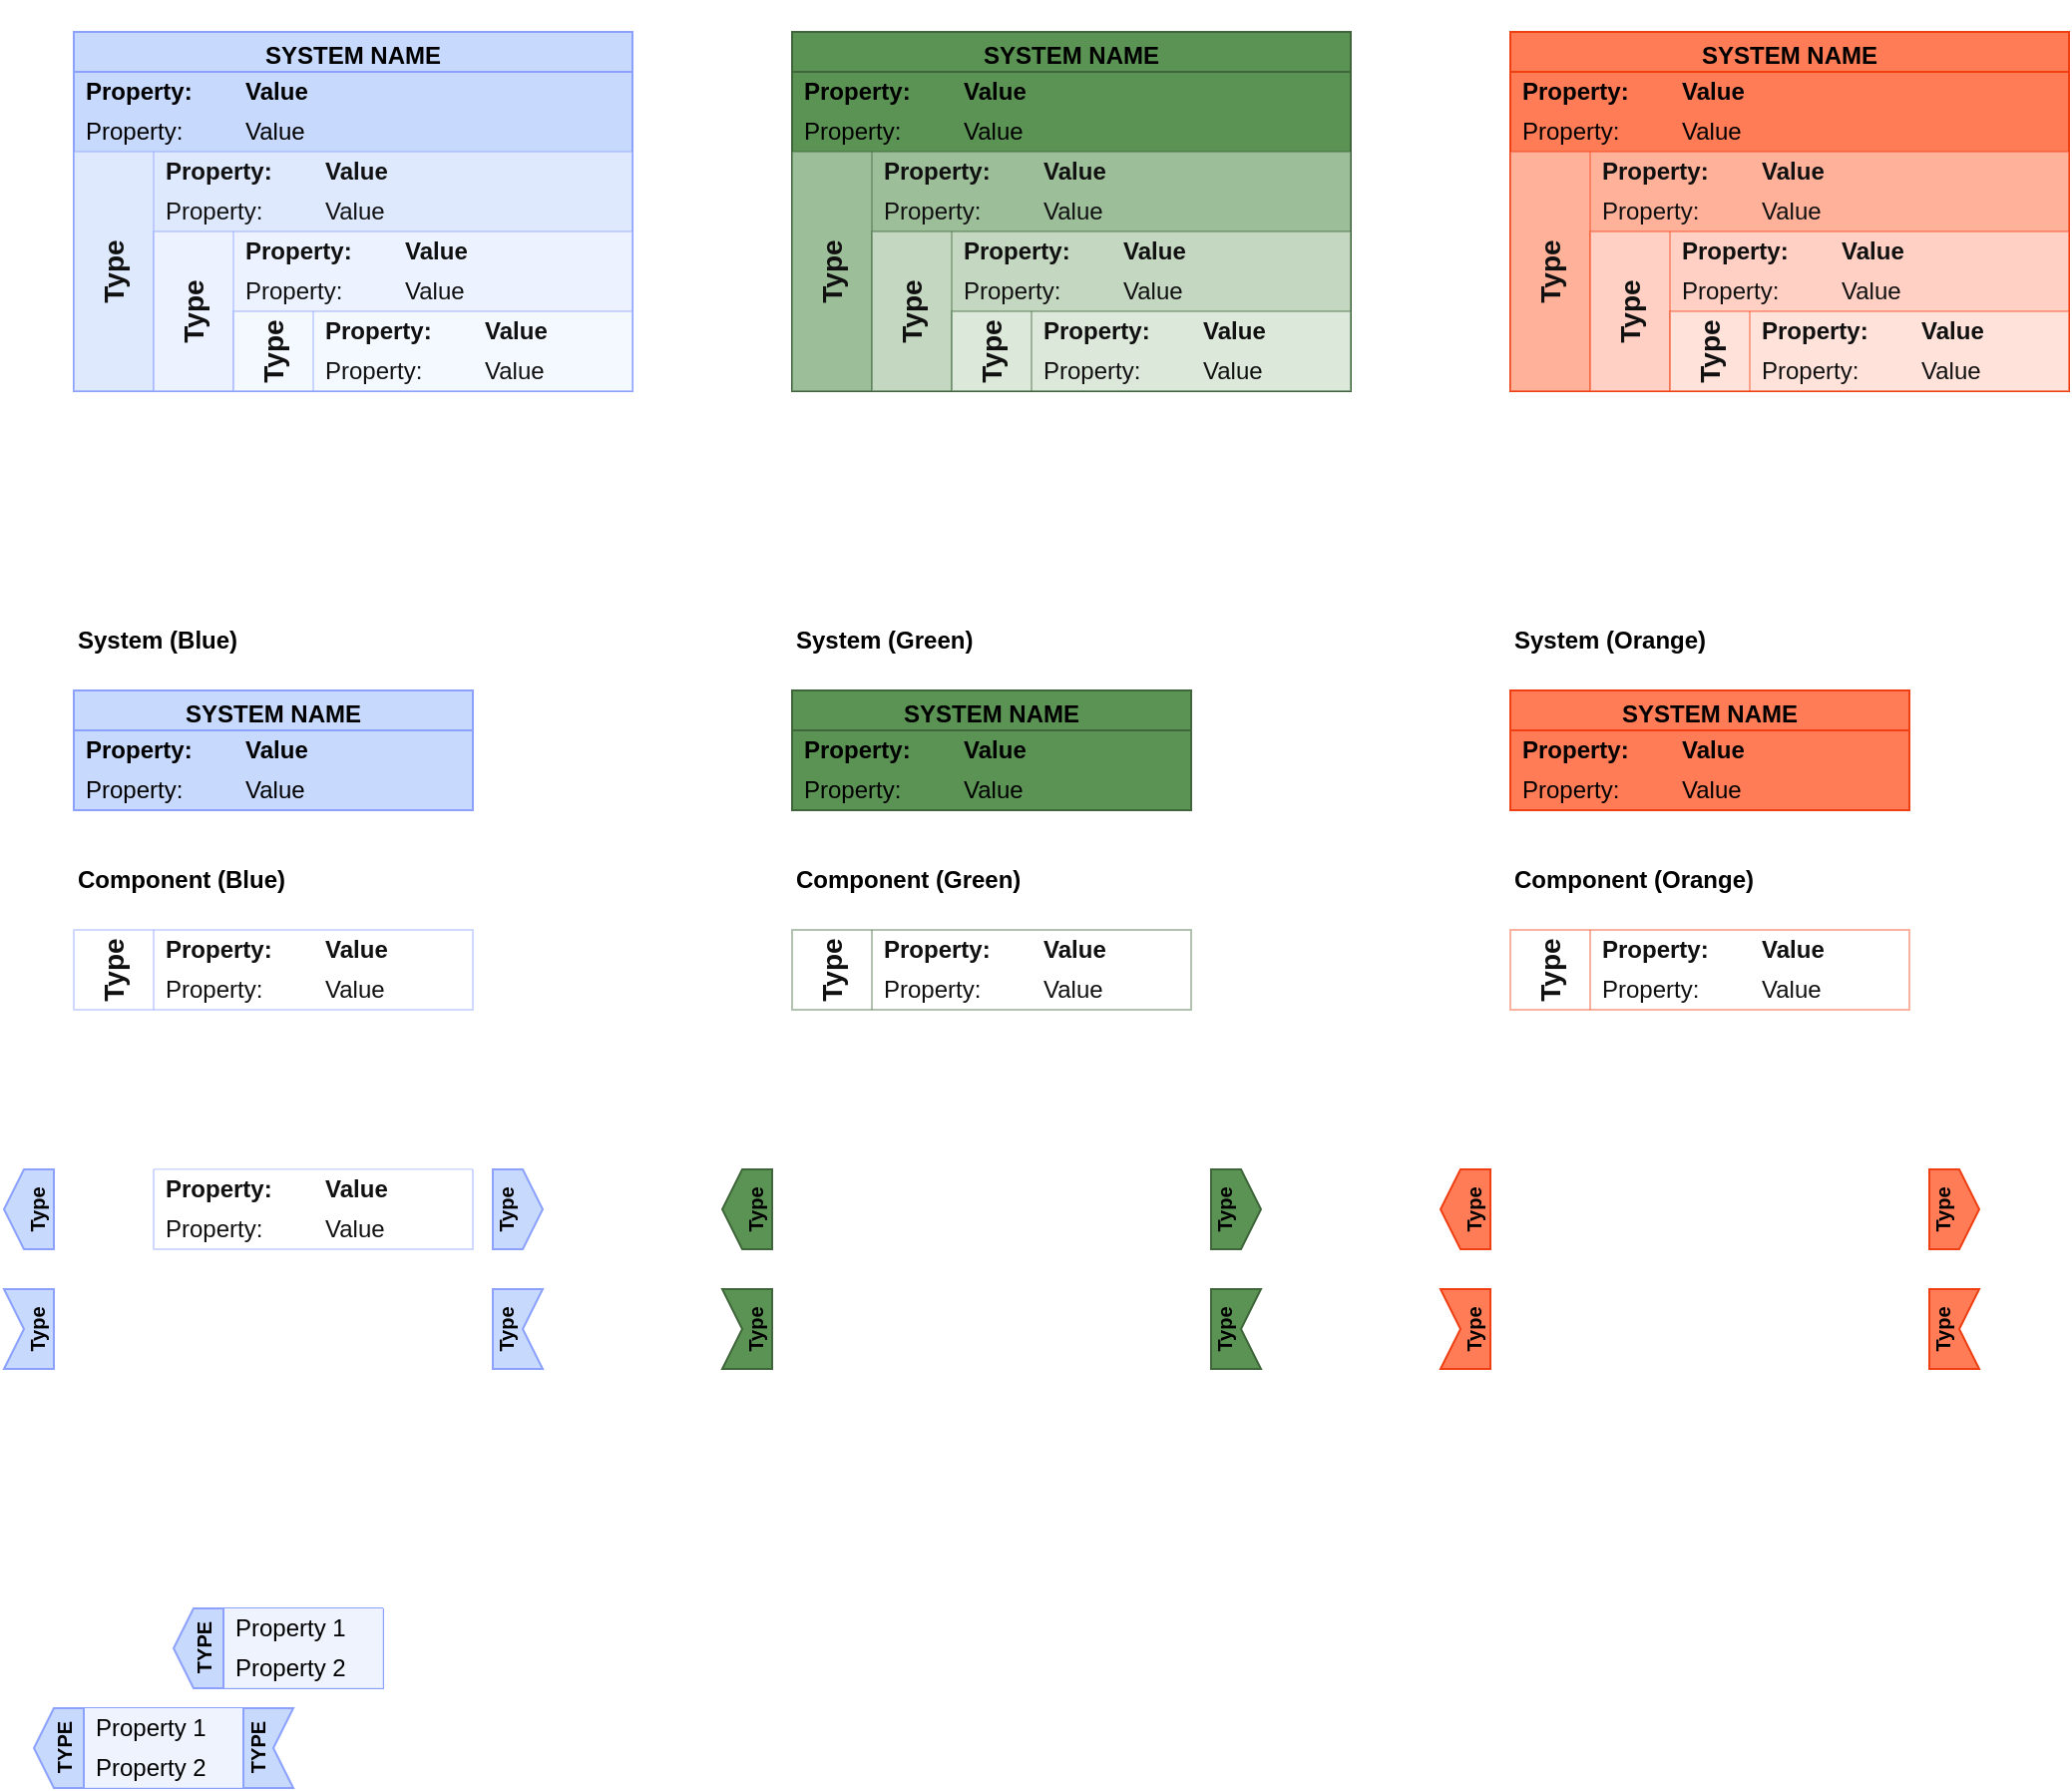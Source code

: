 <mxfile pages="2">
    <diagram id="YbWk95XvKi72WpKO-YCZ" name="System Components">
        <mxGraphModel dx="-1332" dy="1467" grid="1" gridSize="10" guides="1" tooltips="1" connect="1" arrows="1" fold="1" page="1" pageScale="1" pageWidth="850" pageHeight="1100" math="0" shadow="0">
            <root>
                <mxCell id="0"/>
                <mxCell id="1" parent="0"/>
                <mxCell id="6AOS_zQRKD5ukFM_tHsv-154" value="Type" style="shadow=0;dashed=0;align=center;verticalAlign=middle;shape=mxgraph.arrows2.arrow;dy=0;dx=10;notch=0;direction=west;rotatable=0;fontSize=10;fillColor=light-dark(#C7D9FC,#263554);strokeColor=light-dark(#8BA1FC,#4D60AF);fontStyle=1;startSize=40;swimlaneFillColor=default;strokeWidth=1;rounded=0;comic=0;spacing=0;spacingLeft=0;spacingTop=8;allowArrows=1;resizable=0;points=[[1,0.5,0,0,0]];horizontal=0;spacingBottom=0;recursiveResize=0;snapToPoint=1;portConstraint=west;portConstraintRotation=1;fontColor=light-dark(#000000,#FFFFFF);expand=0;deletable=0;cloneable=1;movable=1;connectable=1;editable=1;locked=0;backgroundOutline=0;" parent="1" vertex="1">
                    <mxGeometry x="1765" y="240" width="25" height="40" as="geometry"/>
                </mxCell>
                <mxCell id="nP7GYnOKeHXN1hAtmMVx-85" value="" style="group" parent="1" vertex="1" connectable="0">
                    <mxGeometry x="1850" y="460" width="80" height="40" as="geometry"/>
                </mxCell>
                <mxCell id="6AOS_zQRKD5ukFM_tHsv-239" value="&lt;font style=&quot;font-size: 12px;&quot;&gt;NAME&lt;/font&gt;" style="swimlane;fontStyle=1;childLayout=stackLayout;horizontal=1;startSize=0;horizontalStack=0;resizeParent=1;resizeParentMax=0;resizeLast=0;collapsible=0;marginBottom=0;whiteSpace=wrap;html=1;verticalAlign=middle;fillColor=#C7D9FC;strokeColor=#8BA1FC;swimlaneFillColor=#C7D9FC;strokeWidth=1;rounded=0;spacingTop=0;fontSize=12;shadow=0;dashed=0;comic=0;spacing=0;spacingLeft=0;resizable=1;rotatable=0;noLabel=1;allowArrows=0;points=[[1,0,0,0,20]];movable=0;deletable=0;resizeHeight=0;resizeWidth=1;perimeterSpacing=0;snapToPoint=1;direction=east;portConstraint=east;portConstraintRotation=1;" parent="nP7GYnOKeHXN1hAtmMVx-85" vertex="1">
                    <mxGeometry x="25" width="80" height="40" as="geometry"/>
                </mxCell>
                <mxCell id="6AOS_zQRKD5ukFM_tHsv-240" value="Property 1" style="text;strokeColor=none;fillColor=default;align=left;verticalAlign=middle;spacingLeft=4;spacingRight=4;overflow=hidden;points=[[0,0.5],[1,0.5]];portConstraint=eastwest;rotatable=0;whiteSpace=wrap;html=1;connectable=0;allowArrows=0;resizable=0;glass=0;opacity=70;" parent="6AOS_zQRKD5ukFM_tHsv-239" vertex="1">
                    <mxGeometry width="80" height="20" as="geometry"/>
                </mxCell>
                <mxCell id="6AOS_zQRKD5ukFM_tHsv-241" value="Property 2" style="text;strokeColor=none;fillColor=default;align=left;verticalAlign=middle;spacingLeft=4;spacingRight=4;overflow=hidden;points=[[0,0.5],[1,0.5]];portConstraint=eastwest;rotatable=0;whiteSpace=wrap;html=1;connectable=0;allowArrows=0;resizable=0;glass=0;opacity=70;" parent="6AOS_zQRKD5ukFM_tHsv-239" vertex="1">
                    <mxGeometry y="20" width="80" height="20" as="geometry"/>
                </mxCell>
                <mxCell id="6AOS_zQRKD5ukFM_tHsv-242" value="TYPE" style="html=1;shadow=0;dashed=0;align=center;verticalAlign=bottom;shape=mxgraph.arrows2.arrow;dy=0;dx=10;notch=0;direction=west;rotatable=0;fontSize=10;fillColor=#C7D9FC;strokeColor=#8BA1FC;fontStyle=1;startSize=40;swimlaneFillColor=default;strokeWidth=1;rounded=0;comic=0;spacing=0;spacingLeft=0;spacingTop=-3;allowArrows=1;resizable=0;points=[[1,0.5,0,0,0]];horizontal=0;spacingBottom=3;recursiveResize=0;movable=0;deletable=0;snapToPoint=1;portConstraint=west;portConstraintRotation=1;" parent="nP7GYnOKeHXN1hAtmMVx-85" vertex="1">
                    <mxGeometry width="25" height="40" as="geometry"/>
                </mxCell>
                <mxCell id="nP7GYnOKeHXN1hAtmMVx-103" value="" style="group;allowArrows=0;" parent="1" vertex="1" connectable="0">
                    <mxGeometry x="1780" y="510" width="80" height="40" as="geometry"/>
                </mxCell>
                <mxCell id="nP7GYnOKeHXN1hAtmMVx-92" value="&lt;font style=&quot;font-size: 12px;&quot;&gt;NAME&lt;/font&gt;" style="swimlane;fontStyle=1;childLayout=stackLayout;horizontal=1;startSize=0;horizontalStack=0;resizeParent=1;resizeParentMax=0;resizeLast=0;collapsible=0;marginBottom=0;whiteSpace=wrap;html=1;verticalAlign=middle;fillColor=#C7D9FC;strokeColor=#8BA1FC;swimlaneFillColor=#C7D9FC;strokeWidth=1;rounded=0;spacingTop=0;fontSize=12;shadow=0;dashed=0;comic=0;spacing=0;spacingLeft=0;resizable=1;rotatable=0;noLabel=1;allowArrows=0;points=[];movable=0;deletable=0;resizeHeight=0;resizeWidth=1;perimeterSpacing=0;snapToPoint=1;direction=east;portConstraint=east;portConstraintRotation=1;connectable=0;" parent="nP7GYnOKeHXN1hAtmMVx-103" vertex="1">
                    <mxGeometry x="25" width="80" height="40" as="geometry"/>
                </mxCell>
                <mxCell id="nP7GYnOKeHXN1hAtmMVx-93" value="Property 1" style="text;strokeColor=none;fillColor=default;align=left;verticalAlign=middle;spacingLeft=4;spacingRight=4;overflow=hidden;points=[[0,0.5],[1,0.5]];portConstraint=eastwest;rotatable=0;whiteSpace=wrap;html=1;connectable=0;allowArrows=0;resizable=0;glass=0;opacity=70;" parent="nP7GYnOKeHXN1hAtmMVx-92" vertex="1">
                    <mxGeometry width="80" height="20" as="geometry"/>
                </mxCell>
                <mxCell id="nP7GYnOKeHXN1hAtmMVx-94" value="Property 2" style="text;strokeColor=none;fillColor=default;align=left;verticalAlign=middle;spacingLeft=4;spacingRight=4;overflow=hidden;points=[[0,0.5],[1,0.5]];portConstraint=eastwest;rotatable=0;whiteSpace=wrap;html=1;connectable=0;allowArrows=0;resizable=0;glass=0;opacity=70;" parent="nP7GYnOKeHXN1hAtmMVx-92" vertex="1">
                    <mxGeometry y="20" width="80" height="20" as="geometry"/>
                </mxCell>
                <mxCell id="nP7GYnOKeHXN1hAtmMVx-95" value="TYPE" style="html=1;shadow=0;dashed=0;align=center;verticalAlign=bottom;shape=mxgraph.arrows2.arrow;dy=0;dx=10;notch=0;direction=west;rotatable=0;fontSize=10;fillColor=#C7D9FC;strokeColor=#8BA1FC;fontStyle=1;startSize=40;swimlaneFillColor=default;strokeWidth=1;rounded=0;comic=0;spacing=0;spacingLeft=0;spacingTop=-3;allowArrows=1;resizable=0;points=[[1,0.5,0,0,0]];horizontal=0;spacingBottom=3;recursiveResize=0;movable=0;deletable=0;snapToPoint=1;portConstraint=west;portConstraintRotation=1;" parent="nP7GYnOKeHXN1hAtmMVx-103" vertex="1">
                    <mxGeometry width="25" height="40" as="geometry"/>
                </mxCell>
                <mxCell id="nP7GYnOKeHXN1hAtmMVx-99" value="" style="group;resizable=0;deletable=0;movable=1;rotatable=0;labelPosition=right;verticalLabelPosition=top;align=left;verticalAlign=bottom;fontStyle=1;spacingLeft=-20;" parent="nP7GYnOKeHXN1hAtmMVx-103" vertex="1" connectable="0">
                    <mxGeometry x="105" width="20" height="40" as="geometry"/>
                </mxCell>
                <mxCell id="nP7GYnOKeHXN1hAtmMVx-100" value="List" style="swimlane;fontStyle=0;childLayout=stackLayout;horizontal=1;startSize=0;fillColor=none;horizontalStack=0;resizeParent=1;resizeParentMax=0;resizeLast=0;collapsible=0;marginBottom=0;html=1;fontSize=14;strokeColor=#8BA1FC;swimlaneFillColor=none;strokeWidth=1;opacity=70;rounded=0;connectable=0;allowArrows=0;noLabel=1;rotatable=0;movable=0;resizable=1;swimlaneHead=0;swimlaneBody=0;deletable=0;" parent="nP7GYnOKeHXN1hAtmMVx-99" vertex="1">
                    <mxGeometry x="15" width="25" height="40" as="geometry"/>
                </mxCell>
                <mxCell id="nP7GYnOKeHXN1hAtmMVx-101" value="&lt;span style=&quot;font-size: 10px;&quot;&gt;&lt;font style=&quot;font-size: 10px;&quot;&gt;TYPE&lt;br style=&quot;font-size: 10px;&quot;&gt;&lt;/font&gt;&lt;/span&gt;" style="html=1;shadow=0;dashed=0;align=center;verticalAlign=top;shape=mxgraph.arrows2.arrow;dy=0;dx=0;notch=10;rotation=0;direction=west;strokeColor=#8BA1FC;fontStyle=1;startSize=40;swimlaneFillColor=default;strokeWidth=1;rounded=0;horizontal=0;recursiveResize=0;resizable=0;rotatable=0;allowArrows=1;points=[[0,0.5,0,10,0]];comic=0;deletable=0;editable=1;movable=0;locked=0;connectable=1;snapToPoint=1;container=0;collapsible=0;noLabel=0;labelPosition=center;verticalLabelPosition=middle;portConstraintRotation=1;labelPadding=0;backgroundOutline=0;spacing=0;fontSize=10;headCrossline=0;fillColor=#C7D9FC;resizeWidth=0;spacingLeft=0;spacingTop=-3;portConstraint=east;" parent="nP7GYnOKeHXN1hAtmMVx-99" vertex="1">
                    <mxGeometry width="25" height="40" as="geometry"/>
                </mxCell>
                <mxCell id="Yushj1uRlmEi8EhcbOE_-1" value="&lt;h3 style=&quot;&quot;&gt;&lt;font style=&quot;font-size: 12px; color: light-dark(rgb(0, 0, 0), rgb(255, 255, 255));&quot;&gt;SYSTEM NAME&lt;/font&gt;&lt;/h3&gt;" style="swimlane;fontStyle=0;childLayout=stackLayout;horizontal=1;startSize=20;horizontalStack=0;resizeParent=1;resizeParentMax=0;resizeLast=0;collapsible=0;marginBottom=0;whiteSpace=wrap;html=1;fillColor=light-dark(#C7D9FC,#263554);swimlaneFillColor=light-dark(#C7D9FC,#263554);strokeColor=light-dark(#8BA1FC,#4D60AF);strokeWidth=1;swimlaneLine=1;rounded=0;rotatable=0;allowArrows=0;connectable=0;fontSize=14;fontColor=light-dark(#000000,#FFFFFF);" parent="1" vertex="1">
                    <mxGeometry x="1800" width="200" height="60" as="geometry">
                        <mxRectangle x="40" y="120" width="440" height="50" as="alternateBounds"/>
                    </mxGeometry>
                </mxCell>
                <mxCell id="Yushj1uRlmEi8EhcbOE_-2" value="Property:&lt;span style=&quot;white-space: pre;&quot;&gt;&#x9;&lt;/span&gt;Value" style="text;strokeColor=none;fillColor=default;align=left;verticalAlign=middle;spacingLeft=4;spacingRight=4;overflow=hidden;points=[[0,0.5],[1,0.5]];portConstraint=eastwest;rotatable=0;whiteSpace=wrap;html=1;connectable=0;allowArrows=0;fontStyle=1;opacity=0;fontColor=light-dark(#000000,#FFFFFF);" parent="Yushj1uRlmEi8EhcbOE_-1" vertex="1">
                    <mxGeometry y="20" width="200" height="20" as="geometry"/>
                </mxCell>
                <mxCell id="Yushj1uRlmEi8EhcbOE_-3" value="Property:&lt;span style=&quot;white-space: pre;&quot;&gt;&#x9;&lt;/span&gt;&lt;span style=&quot;white-space: pre;&quot;&gt;&#x9;&lt;/span&gt;Value" style="text;strokeColor=none;fillColor=default;align=left;verticalAlign=middle;spacingLeft=4;spacingRight=4;overflow=hidden;points=[[0,0.5],[1,0.5]];portConstraint=eastwest;rotatable=0;whiteSpace=wrap;html=1;connectable=0;allowArrows=0;fontStyle=0;opacity=0;fontColor=light-dark(#000000,#FFFFFF);" parent="Yushj1uRlmEi8EhcbOE_-1" vertex="1">
                    <mxGeometry y="40" width="200" height="20" as="geometry"/>
                </mxCell>
                <mxCell id="ILtaDA-bRslpvKPFE1au-1" value="&lt;h3 style=&quot;&quot;&gt;&lt;font style=&quot;font-size: 12px; color: light-dark(rgb(0, 0, 0), rgb(255, 255, 255));&quot;&gt;SYSTEM NAME&lt;/font&gt;&lt;/h3&gt;" style="swimlane;fontStyle=0;childLayout=stackLayout;horizontal=1;startSize=20;horizontalStack=0;resizeParent=1;resizeParentMax=0;resizeLast=0;collapsible=0;marginBottom=0;whiteSpace=wrap;html=1;fillColor=light-dark(#5A9353,#5B8C55);swimlaneFillColor=light-dark(#5A9353,#5B8C55);strokeColor=light-dark(#3E663A,#86A983);strokeWidth=1;swimlaneLine=1;rounded=0;rotatable=0;allowArrows=0;connectable=0;fontSize=14;fontColor=light-dark(#000000,#FFFFFF);" parent="1" vertex="1">
                    <mxGeometry x="2160" width="200" height="60" as="geometry">
                        <mxRectangle x="40" y="120" width="440" height="50" as="alternateBounds"/>
                    </mxGeometry>
                </mxCell>
                <mxCell id="ILtaDA-bRslpvKPFE1au-2" value="&lt;span&gt;&lt;font style=&quot;&quot;&gt;&lt;font style=&quot;color: light-dark(rgb(0, 0, 0), rgb(255, 255, 255));&quot;&gt;Property:&lt;span style=&quot;white-space: pre;&quot;&gt;&#x9;&lt;/span&gt;Value&lt;/font&gt;&lt;/font&gt;&lt;/span&gt;" style="text;strokeColor=none;fillColor=default;align=left;verticalAlign=middle;spacingLeft=4;spacingRight=4;overflow=hidden;points=[[0,0.5],[1,0.5]];portConstraint=eastwest;rotatable=0;whiteSpace=wrap;html=1;connectable=0;allowArrows=0;fontStyle=1;opacity=0;fontColor=light-dark(#000000,#FFFFFF);" parent="ILtaDA-bRslpvKPFE1au-1" vertex="1">
                    <mxGeometry y="20" width="200" height="20" as="geometry"/>
                </mxCell>
                <mxCell id="ILtaDA-bRslpvKPFE1au-3" value="Property:&lt;span style=&quot;white-space: pre;&quot;&gt;&#x9;&lt;/span&gt;&lt;span style=&quot;white-space: pre;&quot;&gt;&#x9;&lt;/span&gt;Value" style="text;strokeColor=none;fillColor=default;align=left;verticalAlign=middle;spacingLeft=4;spacingRight=4;overflow=hidden;points=[[0,0.5],[1,0.5]];portConstraint=eastwest;rotatable=0;whiteSpace=wrap;html=1;connectable=0;allowArrows=0;fontStyle=0;opacity=0;fontColor=light-dark(#000000,#FFFFFF);" parent="ILtaDA-bRslpvKPFE1au-1" vertex="1">
                    <mxGeometry y="40" width="200" height="20" as="geometry"/>
                </mxCell>
                <mxCell id="ILtaDA-bRslpvKPFE1au-4" value="&lt;h3 style=&quot;&quot;&gt;&lt;font style=&quot;font-size: 12px; color: light-dark(rgb(0, 0, 0), rgb(255, 255, 255));&quot;&gt;SYSTEM NAME&lt;/font&gt;&lt;/h3&gt;" style="swimlane;fontStyle=0;childLayout=stackLayout;horizontal=1;startSize=20;horizontalStack=0;resizeParent=1;resizeParentMax=0;resizeLast=0;collapsible=0;marginBottom=0;whiteSpace=wrap;html=1;fillColor=light-dark(#FF7C56,#C95838);swimlaneFillColor=light-dark(#FF7C56,#C95838);strokeColor=light-dark(#F03F13,#FF7C56);strokeWidth=1;swimlaneLine=1;rounded=0;rotatable=0;allowArrows=0;connectable=0;fontSize=14;fontColor=light-dark(#000000,#FFFFFF);" parent="1" vertex="1">
                    <mxGeometry x="2520" width="200" height="60" as="geometry">
                        <mxRectangle x="40" y="120" width="440" height="50" as="alternateBounds"/>
                    </mxGeometry>
                </mxCell>
                <mxCell id="ILtaDA-bRslpvKPFE1au-5" value="Property:&lt;span style=&quot;white-space: pre;&quot;&gt;&#x9;&lt;/span&gt;Value" style="text;strokeColor=none;fillColor=default;align=left;verticalAlign=middle;spacingLeft=4;spacingRight=4;overflow=hidden;points=[[0,0.5],[1,0.5]];portConstraint=eastwest;rotatable=0;whiteSpace=wrap;html=1;connectable=0;allowArrows=0;fontStyle=1;opacity=0;fontColor=light-dark(#000000,#FFFFFF);" parent="ILtaDA-bRslpvKPFE1au-4" vertex="1">
                    <mxGeometry y="20" width="200" height="20" as="geometry"/>
                </mxCell>
                <mxCell id="ILtaDA-bRslpvKPFE1au-6" value="Property:&lt;span style=&quot;white-space: pre;&quot;&gt;&#x9;&lt;/span&gt;&lt;span style=&quot;white-space: pre;&quot;&gt;&#x9;&lt;/span&gt;Value" style="text;strokeColor=none;fillColor=default;align=left;verticalAlign=middle;spacingLeft=4;spacingRight=4;overflow=hidden;points=[[0,0.5],[1,0.5]];portConstraint=eastwest;rotatable=0;whiteSpace=wrap;html=1;connectable=0;allowArrows=0;fontStyle=0;opacity=0;fontColor=light-dark(#000000,#FFFFFF);" parent="ILtaDA-bRslpvKPFE1au-4" vertex="1">
                    <mxGeometry y="40" width="200" height="20" as="geometry"/>
                </mxCell>
                <mxCell id="ILtaDA-bRslpvKPFE1au-7" value="&lt;font&gt;Type&lt;/font&gt;" style="swimlane;fontStyle=1;childLayout=stackLayout;horizontal=0;startSize=40;horizontalStack=0;resizeParent=1;resizeParentMax=0;resizeLast=0;collapsible=0;marginBottom=0;whiteSpace=wrap;html=1;verticalAlign=middle;fillColor=light-dark(#FFFFFF,#000000);strokeColor=light-dark(#8BA1FC,#4D60AF);swimlaneFillColor=light-dark(#FFFFFF,#000000);strokeWidth=1;opacity=40;rounded=0;spacingTop=0;fontSize=14;shadow=0;dashed=0;comic=0;spacing=0;spacingLeft=0;resizable=1;rotatable=0;allowArrows=0;points=[[0,0,0,0,20],[1,0,0,0,20]];movable=1;deletable=1;movableLabel=1;gradientColor=none;snapToPoint=1;connectable=1;fontColor=light-dark(#101010,#EDEDED);" parent="1" vertex="1">
                    <mxGeometry x="1800" y="120" width="200" height="40" as="geometry"/>
                </mxCell>
                <mxCell id="ILtaDA-bRslpvKPFE1au-8" value="Property:&lt;span style=&quot;white-space: pre;&quot;&gt;&#x9;&lt;/span&gt;Value" style="text;strokeColor=none;fillColor=none;align=left;verticalAlign=middle;spacingLeft=4;spacingRight=4;overflow=hidden;points=[[0,0.5],[1,0.5]];portConstraint=eastwest;rotatable=0;whiteSpace=wrap;html=1;connectable=0;allowArrows=0;resizable=0;fontStyle=1;fontColor=light-dark(#101010,#EDEDED);" parent="ILtaDA-bRslpvKPFE1au-7" vertex="1">
                    <mxGeometry x="40" width="160" height="20" as="geometry"/>
                </mxCell>
                <mxCell id="ILtaDA-bRslpvKPFE1au-9" value="Property:&lt;span style=&quot;white-space: pre;&quot;&gt;&#x9;&lt;/span&gt;&lt;span style=&quot;white-space: pre;&quot;&gt;&#x9;&lt;/span&gt;Value" style="text;strokeColor=none;fillColor=none;align=left;verticalAlign=middle;spacingLeft=4;spacingRight=4;overflow=hidden;points=[[0,0.5],[1,0.5]];portConstraint=eastwest;rotatable=0;whiteSpace=wrap;html=1;connectable=0;allowArrows=0;resizable=0;fontStyle=0;fontColor=light-dark(#101010,#EDEDED);" parent="ILtaDA-bRslpvKPFE1au-7" vertex="1">
                    <mxGeometry x="40" y="20" width="160" height="20" as="geometry"/>
                </mxCell>
                <mxCell id="8NoEZiYSUpI6zOv4lTOw-1" value="&lt;font&gt;Type&lt;/font&gt;" style="swimlane;fontStyle=1;childLayout=stackLayout;horizontal=0;startSize=40;horizontalStack=0;resizeParent=1;resizeParentMax=0;resizeLast=0;collapsible=0;marginBottom=0;whiteSpace=wrap;html=1;verticalAlign=middle;fillColor=light-dark(#FFFFFF,#000000);strokeColor=light-dark(#3E663A,#86A983);swimlaneFillColor=light-dark(#FFFFFF,#000000);strokeWidth=1;rounded=0;spacingTop=0;fontSize=14;shadow=0;dashed=0;comic=0;spacing=0;spacingLeft=0;resizable=1;rotatable=0;allowArrows=0;points=[[0,0,0,0,20],[1,0,0,0,20]];movable=1;deletable=1;movableLabel=1;gradientColor=none;snapToPoint=1;connectable=1;fontColor=light-dark(#101010,#EDEDED);opacity=40;" parent="1" vertex="1">
                    <mxGeometry x="2160" y="120" width="200" height="40" as="geometry"/>
                </mxCell>
                <mxCell id="8NoEZiYSUpI6zOv4lTOw-2" value="Property:&lt;span style=&quot;white-space: pre;&quot;&gt;&#x9;&lt;/span&gt;Value" style="text;strokeColor=none;fillColor=none;align=left;verticalAlign=middle;spacingLeft=4;spacingRight=4;overflow=hidden;points=[[0,0.5],[1,0.5]];portConstraint=eastwest;rotatable=0;whiteSpace=wrap;html=1;connectable=0;allowArrows=0;resizable=0;fontStyle=1;fontColor=light-dark(#101010,#EDEDED);" parent="8NoEZiYSUpI6zOv4lTOw-1" vertex="1">
                    <mxGeometry x="40" width="160" height="20" as="geometry"/>
                </mxCell>
                <mxCell id="8NoEZiYSUpI6zOv4lTOw-3" value="Property:&lt;span style=&quot;white-space: pre;&quot;&gt;&#x9;&lt;/span&gt;&lt;span style=&quot;white-space: pre;&quot;&gt;&#x9;&lt;/span&gt;Value" style="text;strokeColor=none;fillColor=none;align=left;verticalAlign=middle;spacingLeft=4;spacingRight=4;overflow=hidden;points=[[0,0.5],[1,0.5]];portConstraint=eastwest;rotatable=0;whiteSpace=wrap;html=1;connectable=0;allowArrows=0;resizable=0;fontStyle=0;fontColor=light-dark(#101010,#EDEDED);" parent="8NoEZiYSUpI6zOv4lTOw-1" vertex="1">
                    <mxGeometry x="40" y="20" width="160" height="20" as="geometry"/>
                </mxCell>
                <mxCell id="8NoEZiYSUpI6zOv4lTOw-4" value="&lt;font&gt;Type&lt;/font&gt;" style="swimlane;fontStyle=1;childLayout=stackLayout;horizontal=0;startSize=40;horizontalStack=0;resizeParent=1;resizeParentMax=0;resizeLast=0;collapsible=0;marginBottom=0;whiteSpace=wrap;html=1;verticalAlign=middle;fillColor=light-dark(#FFFFFF,#000000);strokeColor=light-dark(#F03F13,#FF7C56);swimlaneFillColor=light-dark(#FFFFFF,#000000);strokeWidth=1;opacity=40;rounded=0;spacingTop=0;fontSize=14;shadow=0;dashed=0;comic=0;spacing=0;spacingLeft=0;resizable=1;rotatable=0;allowArrows=0;points=[[0,0,0,0,20],[1,0,0,0,20]];movable=1;deletable=1;movableLabel=1;gradientColor=none;snapToPoint=1;connectable=1;fontColor=light-dark(#101010,#EDEDED);" parent="1" vertex="1">
                    <mxGeometry x="2520" y="120" width="200" height="40" as="geometry"/>
                </mxCell>
                <mxCell id="8NoEZiYSUpI6zOv4lTOw-5" value="Property:&lt;span style=&quot;white-space: pre;&quot;&gt;&#x9;&lt;/span&gt;Value" style="text;strokeColor=none;fillColor=none;align=left;verticalAlign=middle;spacingLeft=4;spacingRight=4;overflow=hidden;points=[[0,0.5],[1,0.5]];portConstraint=eastwest;rotatable=0;whiteSpace=wrap;html=1;connectable=0;allowArrows=0;resizable=0;fontStyle=1;fontColor=light-dark(#101010,#EDEDED);" parent="8NoEZiYSUpI6zOv4lTOw-4" vertex="1">
                    <mxGeometry x="40" width="160" height="20" as="geometry"/>
                </mxCell>
                <mxCell id="8NoEZiYSUpI6zOv4lTOw-6" value="Property:&lt;span style=&quot;white-space: pre;&quot;&gt;&#x9;&lt;/span&gt;&lt;span style=&quot;white-space: pre;&quot;&gt;&#x9;&lt;/span&gt;Value" style="text;strokeColor=none;fillColor=none;align=left;verticalAlign=middle;spacingLeft=4;spacingRight=4;overflow=hidden;points=[[0,0.5],[1,0.5]];portConstraint=eastwest;rotatable=0;whiteSpace=wrap;html=1;connectable=0;allowArrows=0;resizable=0;fontStyle=0;fontColor=light-dark(#101010,#EDEDED);" parent="8NoEZiYSUpI6zOv4lTOw-4" vertex="1">
                    <mxGeometry x="40" y="20" width="160" height="20" as="geometry"/>
                </mxCell>
                <mxCell id="8NoEZiYSUpI6zOv4lTOw-10" value="&lt;h3 style=&quot;&quot;&gt;&lt;font style=&quot;font-size: 12px; color: light-dark(rgb(0, 0, 0), rgb(255, 255, 255));&quot;&gt;SYSTEM NAME&lt;/font&gt;&lt;/h3&gt;" style="swimlane;fontStyle=0;childLayout=stackLayout;horizontal=1;startSize=20;horizontalStack=0;resizeParent=1;resizeParentMax=0;resizeLast=0;collapsible=0;marginBottom=0;whiteSpace=wrap;html=1;fillColor=light-dark(#C7D9FC,#263554);swimlaneFillColor=light-dark(#C7D9FC,#263554);strokeColor=light-dark(#8BA1FC,#4D60AF);strokeWidth=1;swimlaneLine=1;rounded=0;rotatable=0;allowArrows=0;connectable=0;fontSize=14;fontColor=light-dark(#000000,#FFFFFF);" parent="1" vertex="1">
                    <mxGeometry x="1800" y="-330" width="280" height="180" as="geometry">
                        <mxRectangle x="40" y="120" width="440" height="50" as="alternateBounds"/>
                    </mxGeometry>
                </mxCell>
                <mxCell id="8NoEZiYSUpI6zOv4lTOw-11" value="Property:&lt;span style=&quot;white-space: pre;&quot;&gt;&#x9;&lt;/span&gt;Value" style="text;strokeColor=none;fillColor=default;align=left;verticalAlign=middle;spacingLeft=4;spacingRight=4;overflow=hidden;points=[[0,0.5],[1,0.5]];portConstraint=eastwest;rotatable=0;whiteSpace=wrap;html=1;connectable=0;allowArrows=0;fontStyle=1;opacity=0;fontColor=light-dark(#000000,#FFFFFF);" parent="8NoEZiYSUpI6zOv4lTOw-10" vertex="1">
                    <mxGeometry y="20" width="280" height="20" as="geometry"/>
                </mxCell>
                <mxCell id="8NoEZiYSUpI6zOv4lTOw-12" value="Property:&lt;span style=&quot;white-space: pre;&quot;&gt;&#x9;&lt;/span&gt;&lt;span style=&quot;white-space: pre;&quot;&gt;&#x9;&lt;/span&gt;Value" style="text;strokeColor=none;fillColor=default;align=left;verticalAlign=middle;spacingLeft=4;spacingRight=4;overflow=hidden;points=[[0,0.5],[1,0.5]];portConstraint=eastwest;rotatable=0;whiteSpace=wrap;html=1;connectable=0;allowArrows=0;fontStyle=0;opacity=0;fontColor=light-dark(#000000,#FFFFFF);" parent="8NoEZiYSUpI6zOv4lTOw-10" vertex="1">
                    <mxGeometry y="40" width="280" height="20" as="geometry"/>
                </mxCell>
                <mxCell id="8NoEZiYSUpI6zOv4lTOw-13" value="&lt;font&gt;Type&lt;/font&gt;" style="swimlane;fontStyle=1;childLayout=stackLayout;horizontal=0;startSize=40;horizontalStack=0;resizeParent=1;resizeParentMax=0;resizeLast=0;collapsible=0;marginBottom=0;whiteSpace=wrap;html=1;verticalAlign=middle;fillColor=light-dark(#FFFFFF,#000000);strokeColor=light-dark(#8BA1FC,#4D60AF);swimlaneFillColor=light-dark(#FFFFFF,#000000);strokeWidth=1;opacity=40;rounded=0;spacingTop=0;fontSize=14;shadow=0;dashed=0;comic=0;spacing=0;spacingLeft=0;resizable=1;rotatable=0;allowArrows=0;points=[[0,0,0,0,20],[1,0,0,0,20]];movable=1;deletable=1;movableLabel=1;gradientColor=none;snapToPoint=1;connectable=1;fontColor=light-dark(#101010,#EDEDED);" parent="8NoEZiYSUpI6zOv4lTOw-10" vertex="1">
                    <mxGeometry y="60" width="280" height="120" as="geometry"/>
                </mxCell>
                <mxCell id="8NoEZiYSUpI6zOv4lTOw-14" value="Property:&lt;span style=&quot;white-space: pre;&quot;&gt;&#x9;&lt;/span&gt;Value" style="text;strokeColor=none;fillColor=none;align=left;verticalAlign=middle;spacingLeft=4;spacingRight=4;overflow=hidden;points=[[0,0.5],[1,0.5]];portConstraint=eastwest;rotatable=0;whiteSpace=wrap;html=1;connectable=0;allowArrows=0;resizable=0;fontStyle=1;fontColor=light-dark(#101010,#EDEDED);" parent="8NoEZiYSUpI6zOv4lTOw-13" vertex="1">
                    <mxGeometry x="40" width="240" height="20" as="geometry"/>
                </mxCell>
                <mxCell id="8NoEZiYSUpI6zOv4lTOw-15" value="Property:&lt;span style=&quot;white-space: pre;&quot;&gt;&#x9;&lt;/span&gt;&lt;span style=&quot;white-space: pre;&quot;&gt;&#x9;&lt;/span&gt;Value" style="text;strokeColor=none;fillColor=none;align=left;verticalAlign=middle;spacingLeft=4;spacingRight=4;overflow=hidden;points=[[0,0.5],[1,0.5]];portConstraint=eastwest;rotatable=0;whiteSpace=wrap;html=1;connectable=0;allowArrows=0;resizable=0;fontStyle=0;fontColor=light-dark(#101010,#EDEDED);" parent="8NoEZiYSUpI6zOv4lTOw-13" vertex="1">
                    <mxGeometry x="40" y="20" width="240" height="20" as="geometry"/>
                </mxCell>
                <mxCell id="8NoEZiYSUpI6zOv4lTOw-16" value="&lt;font&gt;Type&lt;/font&gt;" style="swimlane;fontStyle=1;childLayout=stackLayout;horizontal=0;startSize=40;horizontalStack=0;resizeParent=1;resizeParentMax=0;resizeLast=0;collapsible=0;marginBottom=0;whiteSpace=wrap;html=1;verticalAlign=middle;fillColor=light-dark(#FFFFFF,#000000);strokeColor=light-dark(#8BA1FC,#4D60AF);swimlaneFillColor=light-dark(#FFFFFF,#000000);strokeWidth=1;opacity=40;rounded=0;spacingTop=0;fontSize=14;shadow=0;dashed=0;comic=0;spacing=0;spacingLeft=0;resizable=1;rotatable=0;allowArrows=0;points=[[0,0,0,0,20],[1,0,0,0,20]];movable=1;deletable=1;movableLabel=1;gradientColor=none;snapToPoint=1;connectable=1;fontColor=light-dark(#101010,#EDEDED);" parent="8NoEZiYSUpI6zOv4lTOw-13" vertex="1">
                    <mxGeometry x="40" y="40" width="240" height="80" as="geometry"/>
                </mxCell>
                <mxCell id="8NoEZiYSUpI6zOv4lTOw-17" value="Property:&lt;span style=&quot;white-space: pre;&quot;&gt;&#x9;&lt;/span&gt;Value" style="text;strokeColor=none;fillColor=none;align=left;verticalAlign=middle;spacingLeft=4;spacingRight=4;overflow=hidden;points=[[0,0.5],[1,0.5]];portConstraint=eastwest;rotatable=0;whiteSpace=wrap;html=1;connectable=0;allowArrows=0;resizable=0;fontStyle=1;fontColor=light-dark(#101010,#EDEDED);" parent="8NoEZiYSUpI6zOv4lTOw-16" vertex="1">
                    <mxGeometry x="40" width="200" height="20" as="geometry"/>
                </mxCell>
                <mxCell id="8NoEZiYSUpI6zOv4lTOw-18" value="Property:&lt;span style=&quot;white-space: pre;&quot;&gt;&#x9;&lt;/span&gt;&lt;span style=&quot;white-space: pre;&quot;&gt;&#x9;&lt;/span&gt;Value" style="text;strokeColor=none;fillColor=none;align=left;verticalAlign=middle;spacingLeft=4;spacingRight=4;overflow=hidden;points=[[0,0.5],[1,0.5]];portConstraint=eastwest;rotatable=0;whiteSpace=wrap;html=1;connectable=0;allowArrows=0;resizable=0;fontStyle=0;fontColor=light-dark(#101010,#EDEDED);" parent="8NoEZiYSUpI6zOv4lTOw-16" vertex="1">
                    <mxGeometry x="40" y="20" width="200" height="20" as="geometry"/>
                </mxCell>
                <mxCell id="8NoEZiYSUpI6zOv4lTOw-43" value="&lt;font&gt;Type&lt;/font&gt;" style="swimlane;fontStyle=1;childLayout=stackLayout;horizontal=0;startSize=40;horizontalStack=0;resizeParent=1;resizeParentMax=0;resizeLast=0;collapsible=0;marginBottom=0;whiteSpace=wrap;html=1;verticalAlign=middle;fillColor=light-dark(#FFFFFF,#000000);strokeColor=light-dark(#8BA1FC,#4D60AF);swimlaneFillColor=light-dark(#FFFFFF,#000000);strokeWidth=1;opacity=40;rounded=0;spacingTop=0;fontSize=14;shadow=0;dashed=0;comic=0;spacing=0;spacingLeft=0;resizable=1;rotatable=0;allowArrows=0;points=[[0,0,0,0,20],[1,0,0,0,20]];movable=1;deletable=1;movableLabel=1;gradientColor=none;snapToPoint=1;connectable=1;fontColor=light-dark(#101010,#EDEDED);" parent="8NoEZiYSUpI6zOv4lTOw-16" vertex="1">
                    <mxGeometry x="40" y="40" width="200" height="40" as="geometry"/>
                </mxCell>
                <mxCell id="8NoEZiYSUpI6zOv4lTOw-44" value="Property:&lt;span style=&quot;white-space: pre;&quot;&gt;&#x9;&lt;/span&gt;Value" style="text;strokeColor=none;fillColor=none;align=left;verticalAlign=middle;spacingLeft=4;spacingRight=4;overflow=hidden;points=[[0,0.5],[1,0.5]];portConstraint=eastwest;rotatable=0;whiteSpace=wrap;html=1;connectable=0;allowArrows=0;resizable=0;fontStyle=1;fontColor=light-dark(#101010,#EDEDED);" parent="8NoEZiYSUpI6zOv4lTOw-43" vertex="1">
                    <mxGeometry x="40" width="160" height="20" as="geometry"/>
                </mxCell>
                <mxCell id="8NoEZiYSUpI6zOv4lTOw-45" value="Property:&lt;span style=&quot;white-space: pre;&quot;&gt;&#x9;&lt;/span&gt;&lt;span style=&quot;white-space: pre;&quot;&gt;&#x9;&lt;/span&gt;Value" style="text;strokeColor=none;fillColor=none;align=left;verticalAlign=middle;spacingLeft=4;spacingRight=4;overflow=hidden;points=[[0,0.5],[1,0.5]];portConstraint=eastwest;rotatable=0;whiteSpace=wrap;html=1;connectable=0;allowArrows=0;resizable=0;fontStyle=0;fontColor=light-dark(#101010,#EDEDED);" parent="8NoEZiYSUpI6zOv4lTOw-43" vertex="1">
                    <mxGeometry x="40" y="20" width="160" height="20" as="geometry"/>
                </mxCell>
                <mxCell id="8NoEZiYSUpI6zOv4lTOw-19" value="&lt;h3 style=&quot;&quot;&gt;&lt;font style=&quot;font-size: 12px; color: light-dark(rgb(0, 0, 0), rgb(255, 255, 255));&quot;&gt;SYSTEM NAME&lt;/font&gt;&lt;/h3&gt;" style="swimlane;fontStyle=0;childLayout=stackLayout;horizontal=1;startSize=20;horizontalStack=0;resizeParent=1;resizeParentMax=0;resizeLast=0;collapsible=0;marginBottom=0;whiteSpace=wrap;html=1;fillColor=light-dark(#5A9353,#5B8C55);swimlaneFillColor=light-dark(#5A9353,#5B8C55);strokeColor=light-dark(#3E663A,#86A983);strokeWidth=1;swimlaneLine=1;rounded=0;rotatable=0;allowArrows=0;connectable=0;fontSize=14;fontColor=light-dark(#000000,#FFFFFF);" parent="1" vertex="1">
                    <mxGeometry x="2160" y="-330" width="280" height="180" as="geometry">
                        <mxRectangle x="40" y="120" width="440" height="50" as="alternateBounds"/>
                    </mxGeometry>
                </mxCell>
                <mxCell id="8NoEZiYSUpI6zOv4lTOw-20" value="&lt;span&gt;&lt;font style=&quot;&quot;&gt;&lt;font style=&quot;color: light-dark(rgb(0, 0, 0), rgb(255, 255, 255));&quot;&gt;Property:&lt;span style=&quot;white-space: pre;&quot;&gt;&#x9;&lt;/span&gt;Value&lt;/font&gt;&lt;/font&gt;&lt;/span&gt;" style="text;strokeColor=none;fillColor=default;align=left;verticalAlign=middle;spacingLeft=4;spacingRight=4;overflow=hidden;points=[[0,0.5],[1,0.5]];portConstraint=eastwest;rotatable=0;whiteSpace=wrap;html=1;connectable=0;allowArrows=0;fontStyle=1;opacity=0;fontColor=light-dark(#000000,#FFFFFF);" parent="8NoEZiYSUpI6zOv4lTOw-19" vertex="1">
                    <mxGeometry y="20" width="280" height="20" as="geometry"/>
                </mxCell>
                <mxCell id="8NoEZiYSUpI6zOv4lTOw-21" value="Property:&lt;span style=&quot;white-space: pre;&quot;&gt;&#x9;&lt;/span&gt;&lt;span style=&quot;white-space: pre;&quot;&gt;&#x9;&lt;/span&gt;Value" style="text;strokeColor=none;fillColor=default;align=left;verticalAlign=middle;spacingLeft=4;spacingRight=4;overflow=hidden;points=[[0,0.5],[1,0.5]];portConstraint=eastwest;rotatable=0;whiteSpace=wrap;html=1;connectable=0;allowArrows=0;fontStyle=0;opacity=0;fontColor=light-dark(#000000,#FFFFFF);" parent="8NoEZiYSUpI6zOv4lTOw-19" vertex="1">
                    <mxGeometry y="40" width="280" height="20" as="geometry"/>
                </mxCell>
                <mxCell id="8NoEZiYSUpI6zOv4lTOw-25" value="&lt;font&gt;Type&lt;/font&gt;" style="swimlane;fontStyle=1;childLayout=stackLayout;horizontal=0;startSize=40;horizontalStack=0;resizeParent=1;resizeParentMax=0;resizeLast=0;collapsible=0;marginBottom=0;whiteSpace=wrap;html=1;verticalAlign=middle;fillColor=light-dark(#FFFFFF,#000000);strokeColor=light-dark(#3E663A,#86A983);swimlaneFillColor=light-dark(#FFFFFF,#000000);strokeWidth=1;rounded=0;spacingTop=0;fontSize=14;shadow=0;dashed=0;comic=0;spacing=0;spacingLeft=0;resizable=1;rotatable=0;allowArrows=0;points=[[0,0,0,0,20],[1,0,0,0,20]];movable=1;deletable=1;movableLabel=1;gradientColor=none;snapToPoint=1;connectable=1;fontColor=light-dark(#101010,#EDEDED);opacity=40;" parent="8NoEZiYSUpI6zOv4lTOw-19" vertex="1">
                    <mxGeometry y="60" width="280" height="120" as="geometry"/>
                </mxCell>
                <mxCell id="8NoEZiYSUpI6zOv4lTOw-26" value="Property:&lt;span style=&quot;white-space: pre;&quot;&gt;&#x9;&lt;/span&gt;Value" style="text;strokeColor=none;fillColor=none;align=left;verticalAlign=middle;spacingLeft=4;spacingRight=4;overflow=hidden;points=[[0,0.5],[1,0.5]];portConstraint=eastwest;rotatable=0;whiteSpace=wrap;html=1;connectable=0;allowArrows=0;resizable=0;fontStyle=1;fontColor=light-dark(#101010,#EDEDED);" parent="8NoEZiYSUpI6zOv4lTOw-25" vertex="1">
                    <mxGeometry x="40" width="240" height="20" as="geometry"/>
                </mxCell>
                <mxCell id="8NoEZiYSUpI6zOv4lTOw-27" value="Property:&lt;span style=&quot;white-space: pre;&quot;&gt;&#x9;&lt;/span&gt;&lt;span style=&quot;white-space: pre;&quot;&gt;&#x9;&lt;/span&gt;Value" style="text;strokeColor=none;fillColor=none;align=left;verticalAlign=middle;spacingLeft=4;spacingRight=4;overflow=hidden;points=[[0,0.5],[1,0.5]];portConstraint=eastwest;rotatable=0;whiteSpace=wrap;html=1;connectable=0;allowArrows=0;resizable=0;fontStyle=0;fontColor=light-dark(#101010,#EDEDED);" parent="8NoEZiYSUpI6zOv4lTOw-25" vertex="1">
                    <mxGeometry x="40" y="20" width="240" height="20" as="geometry"/>
                </mxCell>
                <mxCell id="8NoEZiYSUpI6zOv4lTOw-28" value="&lt;font&gt;Type&lt;/font&gt;" style="swimlane;fontStyle=1;childLayout=stackLayout;horizontal=0;startSize=40;horizontalStack=0;resizeParent=1;resizeParentMax=0;resizeLast=0;collapsible=0;marginBottom=0;whiteSpace=wrap;html=1;verticalAlign=middle;fillColor=light-dark(#FFFFFF,#000000);strokeColor=light-dark(#3E663A,#86A983);swimlaneFillColor=light-dark(#FFFFFF,#000000);strokeWidth=1;rounded=0;spacingTop=0;fontSize=14;shadow=0;dashed=0;comic=0;spacing=0;spacingLeft=0;resizable=1;rotatable=0;allowArrows=0;points=[[0,0,0,0,20],[1,0,0,0,20]];movable=1;deletable=1;movableLabel=1;gradientColor=none;snapToPoint=1;connectable=1;fontColor=light-dark(#101010,#EDEDED);opacity=40;" parent="8NoEZiYSUpI6zOv4lTOw-25" vertex="1">
                    <mxGeometry x="40" y="40" width="240" height="80" as="geometry"/>
                </mxCell>
                <mxCell id="8NoEZiYSUpI6zOv4lTOw-29" value="Property:&lt;span style=&quot;white-space: pre;&quot;&gt;&#x9;&lt;/span&gt;Value" style="text;strokeColor=none;fillColor=none;align=left;verticalAlign=middle;spacingLeft=4;spacingRight=4;overflow=hidden;points=[[0,0.5],[1,0.5]];portConstraint=eastwest;rotatable=0;whiteSpace=wrap;html=1;connectable=0;allowArrows=0;resizable=0;fontStyle=1;fontColor=light-dark(#101010,#EDEDED);" parent="8NoEZiYSUpI6zOv4lTOw-28" vertex="1">
                    <mxGeometry x="40" width="200" height="20" as="geometry"/>
                </mxCell>
                <mxCell id="8NoEZiYSUpI6zOv4lTOw-30" value="Property:&lt;span style=&quot;white-space: pre;&quot;&gt;&#x9;&lt;/span&gt;&lt;span style=&quot;white-space: pre;&quot;&gt;&#x9;&lt;/span&gt;Value" style="text;strokeColor=none;fillColor=none;align=left;verticalAlign=middle;spacingLeft=4;spacingRight=4;overflow=hidden;points=[[0,0.5],[1,0.5]];portConstraint=eastwest;rotatable=0;whiteSpace=wrap;html=1;connectable=0;allowArrows=0;resizable=0;fontStyle=0;fontColor=light-dark(#101010,#EDEDED);" parent="8NoEZiYSUpI6zOv4lTOw-28" vertex="1">
                    <mxGeometry x="40" y="20" width="200" height="20" as="geometry"/>
                </mxCell>
                <mxCell id="8NoEZiYSUpI6zOv4lTOw-40" value="&lt;font&gt;Type&lt;/font&gt;" style="swimlane;fontStyle=1;childLayout=stackLayout;horizontal=0;startSize=40;horizontalStack=0;resizeParent=1;resizeParentMax=0;resizeLast=0;collapsible=0;marginBottom=0;whiteSpace=wrap;html=1;verticalAlign=middle;fillColor=light-dark(#FFFFFF,#000000);strokeColor=light-dark(#3E663A,#86A983);swimlaneFillColor=light-dark(#FFFFFF,#000000);strokeWidth=1;rounded=0;spacingTop=0;fontSize=14;shadow=0;dashed=0;comic=0;spacing=0;spacingLeft=0;resizable=1;rotatable=0;allowArrows=0;points=[[0,0,0,0,20],[1,0,0,0,20]];movable=1;deletable=1;movableLabel=1;gradientColor=none;snapToPoint=1;connectable=1;fontColor=light-dark(#101010,#EDEDED);opacity=40;" parent="8NoEZiYSUpI6zOv4lTOw-28" vertex="1">
                    <mxGeometry x="40" y="40" width="200" height="40" as="geometry"/>
                </mxCell>
                <mxCell id="8NoEZiYSUpI6zOv4lTOw-41" value="Property:&lt;span style=&quot;white-space: pre;&quot;&gt;&#x9;&lt;/span&gt;Value" style="text;strokeColor=none;fillColor=none;align=left;verticalAlign=middle;spacingLeft=4;spacingRight=4;overflow=hidden;points=[[0,0.5],[1,0.5]];portConstraint=eastwest;rotatable=0;whiteSpace=wrap;html=1;connectable=0;allowArrows=0;resizable=0;fontStyle=1;fontColor=light-dark(#101010,#EDEDED);" parent="8NoEZiYSUpI6zOv4lTOw-40" vertex="1">
                    <mxGeometry x="40" width="160" height="20" as="geometry"/>
                </mxCell>
                <mxCell id="8NoEZiYSUpI6zOv4lTOw-42" value="Property:&lt;span style=&quot;white-space: pre;&quot;&gt;&#x9;&lt;/span&gt;&lt;span style=&quot;white-space: pre;&quot;&gt;&#x9;&lt;/span&gt;Value" style="text;strokeColor=none;fillColor=none;align=left;verticalAlign=middle;spacingLeft=4;spacingRight=4;overflow=hidden;points=[[0,0.5],[1,0.5]];portConstraint=eastwest;rotatable=0;whiteSpace=wrap;html=1;connectable=0;allowArrows=0;resizable=0;fontStyle=0;fontColor=light-dark(#101010,#EDEDED);" parent="8NoEZiYSUpI6zOv4lTOw-40" vertex="1">
                    <mxGeometry x="40" y="20" width="160" height="20" as="geometry"/>
                </mxCell>
                <mxCell id="8NoEZiYSUpI6zOv4lTOw-22" value="&lt;h3 style=&quot;&quot;&gt;&lt;font style=&quot;font-size: 12px; color: light-dark(rgb(0, 0, 0), rgb(255, 255, 255));&quot;&gt;SYSTEM NAME&lt;/font&gt;&lt;/h3&gt;" style="swimlane;fontStyle=0;childLayout=stackLayout;horizontal=1;startSize=20;horizontalStack=0;resizeParent=1;resizeParentMax=0;resizeLast=0;collapsible=0;marginBottom=0;whiteSpace=wrap;html=1;fillColor=light-dark(#FF7C56,#C95838);swimlaneFillColor=light-dark(#FF7C56,#C95838);strokeColor=light-dark(#F03F13,#FF7C56);strokeWidth=1;swimlaneLine=1;rounded=0;rotatable=0;allowArrows=0;connectable=0;fontSize=14;fontColor=light-dark(#000000,#FFFFFF);" parent="1" vertex="1">
                    <mxGeometry x="2520" y="-330" width="280" height="180" as="geometry">
                        <mxRectangle x="40" y="120" width="440" height="50" as="alternateBounds"/>
                    </mxGeometry>
                </mxCell>
                <mxCell id="8NoEZiYSUpI6zOv4lTOw-23" value="Property:&lt;span style=&quot;white-space: pre;&quot;&gt;&#x9;&lt;/span&gt;Value" style="text;strokeColor=none;fillColor=default;align=left;verticalAlign=middle;spacingLeft=4;spacingRight=4;overflow=hidden;points=[[0,0.5],[1,0.5]];portConstraint=eastwest;rotatable=0;whiteSpace=wrap;html=1;connectable=0;allowArrows=0;fontStyle=1;opacity=0;fontColor=light-dark(#000000,#FFFFFF);" parent="8NoEZiYSUpI6zOv4lTOw-22" vertex="1">
                    <mxGeometry y="20" width="280" height="20" as="geometry"/>
                </mxCell>
                <mxCell id="8NoEZiYSUpI6zOv4lTOw-24" value="Property:&lt;span style=&quot;white-space: pre;&quot;&gt;&#x9;&lt;/span&gt;&lt;span style=&quot;white-space: pre;&quot;&gt;&#x9;&lt;/span&gt;Value" style="text;strokeColor=none;fillColor=default;align=left;verticalAlign=middle;spacingLeft=4;spacingRight=4;overflow=hidden;points=[[0,0.5],[1,0.5]];portConstraint=eastwest;rotatable=0;whiteSpace=wrap;html=1;connectable=0;allowArrows=0;fontStyle=0;opacity=0;fontColor=light-dark(#000000,#FFFFFF);" parent="8NoEZiYSUpI6zOv4lTOw-22" vertex="1">
                    <mxGeometry y="40" width="280" height="20" as="geometry"/>
                </mxCell>
                <mxCell id="8NoEZiYSUpI6zOv4lTOw-31" value="&lt;font&gt;Type&lt;/font&gt;" style="swimlane;fontStyle=1;childLayout=stackLayout;horizontal=0;startSize=40;horizontalStack=0;resizeParent=1;resizeParentMax=0;resizeLast=0;collapsible=0;marginBottom=0;whiteSpace=wrap;html=1;verticalAlign=middle;fillColor=light-dark(#FFFFFF,#000000);strokeColor=light-dark(#F03F13,#FF7C56);swimlaneFillColor=light-dark(#FFFFFF,#000000);strokeWidth=1;opacity=40;rounded=0;spacingTop=0;fontSize=14;shadow=0;dashed=0;comic=0;spacing=0;spacingLeft=0;resizable=1;rotatable=0;allowArrows=0;points=[[0,0,0,0,20],[1,0,0,0,20]];movable=1;deletable=1;movableLabel=1;gradientColor=none;snapToPoint=1;connectable=1;fontColor=light-dark(#101010,#EDEDED);" parent="8NoEZiYSUpI6zOv4lTOw-22" vertex="1">
                    <mxGeometry y="60" width="280" height="120" as="geometry"/>
                </mxCell>
                <mxCell id="8NoEZiYSUpI6zOv4lTOw-32" value="Property:&lt;span style=&quot;white-space: pre;&quot;&gt;&#x9;&lt;/span&gt;Value" style="text;strokeColor=none;fillColor=none;align=left;verticalAlign=middle;spacingLeft=4;spacingRight=4;overflow=hidden;points=[[0,0.5],[1,0.5]];portConstraint=eastwest;rotatable=0;whiteSpace=wrap;html=1;connectable=0;allowArrows=0;resizable=0;fontStyle=1;fontColor=light-dark(#101010,#EDEDED);" parent="8NoEZiYSUpI6zOv4lTOw-31" vertex="1">
                    <mxGeometry x="40" width="240" height="20" as="geometry"/>
                </mxCell>
                <mxCell id="8NoEZiYSUpI6zOv4lTOw-33" value="Property:&lt;span style=&quot;white-space: pre;&quot;&gt;&#x9;&lt;/span&gt;&lt;span style=&quot;white-space: pre;&quot;&gt;&#x9;&lt;/span&gt;Value" style="text;strokeColor=none;fillColor=none;align=left;verticalAlign=middle;spacingLeft=4;spacingRight=4;overflow=hidden;points=[[0,0.5],[1,0.5]];portConstraint=eastwest;rotatable=0;whiteSpace=wrap;html=1;connectable=0;allowArrows=0;resizable=0;fontStyle=0;fontColor=light-dark(#101010,#EDEDED);" parent="8NoEZiYSUpI6zOv4lTOw-31" vertex="1">
                    <mxGeometry x="40" y="20" width="240" height="20" as="geometry"/>
                </mxCell>
                <mxCell id="8NoEZiYSUpI6zOv4lTOw-34" value="&lt;font&gt;Type&lt;/font&gt;" style="swimlane;fontStyle=1;childLayout=stackLayout;horizontal=0;startSize=40;horizontalStack=0;resizeParent=1;resizeParentMax=0;resizeLast=0;collapsible=0;marginBottom=0;whiteSpace=wrap;html=1;verticalAlign=middle;fillColor=light-dark(#FFFFFF,#000000);strokeColor=light-dark(#F03F13,#FF7C56);swimlaneFillColor=light-dark(#FFFFFF,#000000);strokeWidth=1;opacity=40;rounded=0;spacingTop=0;fontSize=14;shadow=0;dashed=0;comic=0;spacing=0;spacingLeft=0;resizable=1;rotatable=0;allowArrows=0;points=[[0,0,0,0,20],[1,0,0,0,20]];movable=1;deletable=1;movableLabel=1;gradientColor=none;snapToPoint=1;connectable=1;fontColor=light-dark(#101010,#EDEDED);" parent="8NoEZiYSUpI6zOv4lTOw-31" vertex="1">
                    <mxGeometry x="40" y="40" width="240" height="80" as="geometry"/>
                </mxCell>
                <mxCell id="8NoEZiYSUpI6zOv4lTOw-35" value="Property:&lt;span style=&quot;white-space: pre;&quot;&gt;&#x9;&lt;/span&gt;Value" style="text;strokeColor=none;fillColor=none;align=left;verticalAlign=middle;spacingLeft=4;spacingRight=4;overflow=hidden;points=[[0,0.5],[1,0.5]];portConstraint=eastwest;rotatable=0;whiteSpace=wrap;html=1;connectable=0;allowArrows=0;resizable=0;fontStyle=1;fontColor=light-dark(#101010,#EDEDED);" parent="8NoEZiYSUpI6zOv4lTOw-34" vertex="1">
                    <mxGeometry x="40" width="200" height="20" as="geometry"/>
                </mxCell>
                <mxCell id="8NoEZiYSUpI6zOv4lTOw-36" value="Property:&lt;span style=&quot;white-space: pre;&quot;&gt;&#x9;&lt;/span&gt;&lt;span style=&quot;white-space: pre;&quot;&gt;&#x9;&lt;/span&gt;Value" style="text;strokeColor=none;fillColor=none;align=left;verticalAlign=middle;spacingLeft=4;spacingRight=4;overflow=hidden;points=[[0,0.5],[1,0.5]];portConstraint=eastwest;rotatable=0;whiteSpace=wrap;html=1;connectable=0;allowArrows=0;resizable=0;fontStyle=0;fontColor=light-dark(#101010,#EDEDED);" parent="8NoEZiYSUpI6zOv4lTOw-34" vertex="1">
                    <mxGeometry x="40" y="20" width="200" height="20" as="geometry"/>
                </mxCell>
                <mxCell id="8NoEZiYSUpI6zOv4lTOw-37" value="&lt;font&gt;Type&lt;/font&gt;" style="swimlane;fontStyle=1;childLayout=stackLayout;horizontal=0;startSize=40;horizontalStack=0;resizeParent=1;resizeParentMax=0;resizeLast=0;collapsible=0;marginBottom=0;whiteSpace=wrap;html=1;verticalAlign=middle;fillColor=light-dark(#FFFFFF,#000000);strokeColor=light-dark(#F03F13,#FF7C56);swimlaneFillColor=light-dark(#FFFFFF,#000000);strokeWidth=1;opacity=40;rounded=0;spacingTop=0;fontSize=14;shadow=0;dashed=0;comic=0;spacing=0;spacingLeft=0;resizable=1;rotatable=0;allowArrows=0;points=[[0,0,0,0,20],[1,0,0,0,20]];movable=1;deletable=1;movableLabel=1;gradientColor=none;snapToPoint=1;connectable=1;fontColor=light-dark(#101010,#EDEDED);" parent="8NoEZiYSUpI6zOv4lTOw-34" vertex="1">
                    <mxGeometry x="40" y="40" width="200" height="40" as="geometry"/>
                </mxCell>
                <mxCell id="8NoEZiYSUpI6zOv4lTOw-38" value="Property:&lt;span style=&quot;white-space: pre;&quot;&gt;&#x9;&lt;/span&gt;Value" style="text;strokeColor=none;fillColor=none;align=left;verticalAlign=middle;spacingLeft=4;spacingRight=4;overflow=hidden;points=[[0,0.5],[1,0.5]];portConstraint=eastwest;rotatable=0;whiteSpace=wrap;html=1;connectable=0;allowArrows=0;resizable=0;fontStyle=1;fontColor=light-dark(#101010,#EDEDED);" parent="8NoEZiYSUpI6zOv4lTOw-37" vertex="1">
                    <mxGeometry x="40" width="160" height="20" as="geometry"/>
                </mxCell>
                <mxCell id="8NoEZiYSUpI6zOv4lTOw-39" value="Property:&lt;span style=&quot;white-space: pre;&quot;&gt;&#x9;&lt;/span&gt;&lt;span style=&quot;white-space: pre;&quot;&gt;&#x9;&lt;/span&gt;Value" style="text;strokeColor=none;fillColor=none;align=left;verticalAlign=middle;spacingLeft=4;spacingRight=4;overflow=hidden;points=[[0,0.5],[1,0.5]];portConstraint=eastwest;rotatable=0;whiteSpace=wrap;html=1;connectable=0;allowArrows=0;resizable=0;fontStyle=0;fontColor=light-dark(#101010,#EDEDED);" parent="8NoEZiYSUpI6zOv4lTOw-37" vertex="1">
                    <mxGeometry x="40" y="20" width="160" height="20" as="geometry"/>
                </mxCell>
                <mxCell id="RY520mQP4ZHZqJj-c_1i-2" value="System (Blue)" style="text;html=1;align=left;verticalAlign=middle;resizable=0;points=[];autosize=1;strokeColor=none;fillColor=none;fontStyle=1" vertex="1" parent="1">
                    <mxGeometry x="1800" y="-40" width="100" height="30" as="geometry"/>
                </mxCell>
                <mxCell id="RY520mQP4ZHZqJj-c_1i-3" value="System (Green)" style="text;html=1;align=left;verticalAlign=middle;resizable=0;points=[];autosize=1;strokeColor=none;fillColor=none;fontStyle=1" vertex="1" parent="1">
                    <mxGeometry x="2160" y="-40" width="110" height="30" as="geometry"/>
                </mxCell>
                <mxCell id="RY520mQP4ZHZqJj-c_1i-4" value="System (Orange)" style="text;html=1;align=left;verticalAlign=middle;resizable=0;points=[];autosize=1;strokeColor=none;fillColor=none;fontStyle=1" vertex="1" parent="1">
                    <mxGeometry x="2520" y="-40" width="110" height="30" as="geometry"/>
                </mxCell>
                <mxCell id="RY520mQP4ZHZqJj-c_1i-5" value="Component (Blue)" style="text;html=1;align=left;verticalAlign=middle;resizable=0;points=[];autosize=1;strokeColor=none;fillColor=none;fontStyle=1" vertex="1" parent="1">
                    <mxGeometry x="1800" y="80" width="120" height="30" as="geometry"/>
                </mxCell>
                <mxCell id="RY520mQP4ZHZqJj-c_1i-6" value="Component (Green)" style="text;html=1;align=left;verticalAlign=middle;resizable=0;points=[];autosize=1;strokeColor=none;fillColor=none;fontStyle=1" vertex="1" parent="1">
                    <mxGeometry x="2160" y="80" width="130" height="30" as="geometry"/>
                </mxCell>
                <mxCell id="RY520mQP4ZHZqJj-c_1i-7" value="Component (Orange)" style="text;html=1;align=left;verticalAlign=middle;resizable=0;points=[];autosize=1;strokeColor=none;fillColor=none;fontStyle=1" vertex="1" parent="1">
                    <mxGeometry x="2520" y="80" width="140" height="30" as="geometry"/>
                </mxCell>
                <mxCell id="RY520mQP4ZHZqJj-c_1i-25" value="Type" style="shadow=0;dashed=0;align=center;verticalAlign=middle;shape=mxgraph.arrows2.arrow;dy=0;dx=10;notch=0;direction=west;rotatable=0;fontSize=10;fillColor=light-dark(#C7D9FC,#263554);strokeColor=light-dark(#8BA1FC,#4D60AF);fontStyle=1;startSize=40;swimlaneFillColor=default;strokeWidth=1;rounded=0;comic=0;spacing=0;spacingLeft=0;spacingTop=-12;allowArrows=1;resizable=0;points=[[1,0.5,0,0,0]];horizontal=0;spacingBottom=0;recursiveResize=0;snapToPoint=1;portConstraint=west;portConstraintRotation=1;fontColor=light-dark(#000000,#FFFFFF);flipH=1;labelPosition=center;verticalLabelPosition=middle;expand=0;connectable=1;editable=1;movable=1;deletable=0;locked=0;backgroundOutline=0;" vertex="1" parent="1">
                    <mxGeometry x="2010" y="240" width="25" height="40" as="geometry"/>
                </mxCell>
                <mxCell id="RY520mQP4ZHZqJj-c_1i-41" value="" style="swimlane;fontStyle=0;childLayout=stackLayout;horizontal=1;startSize=0;fillColor=none;horizontalStack=0;resizeParent=1;resizeParentMax=0;resizeLast=0;collapsible=0;marginBottom=0;html=1;fontSize=14;strokeColor=#8BA1FC;swimlaneFillColor=none;strokeWidth=1;opacity=70;rounded=0;connectable=0;allowArrows=0;noLabel=1;rotatable=0;movable=1;resizable=1;swimlaneHead=0;swimlaneBody=0;deletable=0;expand=0;" vertex="1" parent="1">
                    <mxGeometry x="1764" y="300" width="25" height="40" as="geometry"/>
                </mxCell>
                <mxCell id="RY520mQP4ZHZqJj-c_1i-42" value="Type" style="shadow=0;dashed=0;align=center;verticalAlign=middle;shape=mxgraph.arrows2.arrow;dy=0;dx=0;notch=10;rotation=0;direction=east;strokeColor=light-dark(#8BA1FC,#4D60AF);fontStyle=1;startSize=40;swimlaneFillColor=default;strokeWidth=1;rounded=0;horizontal=0;recursiveResize=0;resizable=0;rotatable=0;allowArrows=1;points=[[0,0.5,0,10,0]];comic=0;deletable=0;editable=1;movable=1;locked=0;connectable=1;snapToPoint=1;container=0;collapsible=0;labelPosition=center;verticalLabelPosition=middle;portConstraintRotation=1;labelPadding=0;backgroundOutline=0;spacing=0;fontSize=10;headCrossline=0;fillColor=light-dark(#C7D9FC,#263554);resizeWidth=0;spacingLeft=0;spacingTop=8;portConstraint=east;fontColor=light-dark(#000000,#FFFFFF);expand=0;" vertex="1" parent="1">
                    <mxGeometry x="1765" y="300" width="25" height="40" as="geometry"/>
                </mxCell>
                <mxCell id="nP7GYnOKeHXN1hAtmMVx-35" value="Type" style="shadow=0;dashed=0;align=center;verticalAlign=middle;shape=mxgraph.arrows2.arrow;dy=0;dx=0;notch=10;rotation=0;direction=west;strokeColor=light-dark(#8BA1FC,#4D60AF);fontStyle=1;startSize=40;swimlaneFillColor=default;strokeWidth=1;rounded=0;horizontal=0;recursiveResize=0;resizable=0;rotatable=0;allowArrows=1;points=[[0,0.5,0,10,0]];comic=0;deletable=0;editable=1;movable=1;locked=0;connectable=1;snapToPoint=1;container=0;collapsible=0;labelPosition=center;verticalLabelPosition=middle;portConstraintRotation=1;labelPadding=0;backgroundOutline=0;spacing=0;fontSize=10;headCrossline=0;fillColor=light-dark(#C7D9FC,#263554);resizeWidth=0;spacingLeft=0;spacingTop=-12;portConstraint=east;fontColor=light-dark(#000000,#FFFFFF);expand=0;" parent="1" vertex="1">
                    <mxGeometry x="2010" y="300" width="25" height="40" as="geometry"/>
                </mxCell>
                <mxCell id="RY520mQP4ZHZqJj-c_1i-45" value="Type" style="shadow=0;dashed=0;align=center;verticalAlign=middle;shape=mxgraph.arrows2.arrow;dy=0;dx=10;notch=0;direction=west;rotatable=0;fontSize=10;fillColor=light-dark(#5A9353,#5B8C55);strokeColor=light-dark(#3E663A,#86A983);fontStyle=1;startSize=40;swimlaneFillColor=default;strokeWidth=1;rounded=0;comic=0;spacing=0;spacingLeft=0;spacingTop=8;allowArrows=1;resizable=0;points=[[1,0.5,0,0,0]];horizontal=0;spacingBottom=0;recursiveResize=0;snapToPoint=1;portConstraint=west;portConstraintRotation=1;fontColor=light-dark(#000000,#FFFFFF);expand=0;deletable=0;cloneable=1;movable=1;connectable=1;editable=1;locked=0;backgroundOutline=0;" vertex="1" parent="1">
                    <mxGeometry x="2125" y="240" width="25" height="40" as="geometry"/>
                </mxCell>
                <mxCell id="RY520mQP4ZHZqJj-c_1i-46" value="Type" style="shadow=0;dashed=0;align=center;verticalAlign=middle;shape=mxgraph.arrows2.arrow;dy=0;dx=10;notch=0;direction=west;rotatable=0;fontSize=10;fillColor=light-dark(#5A9353,#5B8C55);strokeColor=light-dark(#3E663A,#86A983);fontStyle=1;startSize=40;swimlaneFillColor=default;strokeWidth=1;rounded=0;comic=0;spacing=0;spacingLeft=0;spacingTop=-12;allowArrows=1;resizable=0;points=[[1,0.5,0,0,0]];horizontal=0;spacingBottom=0;recursiveResize=0;snapToPoint=1;portConstraint=west;portConstraintRotation=1;fontColor=light-dark(#000000,#FFFFFF);flipH=1;labelPosition=center;verticalLabelPosition=middle;expand=0;connectable=1;editable=1;movable=1;deletable=0;locked=0;backgroundOutline=0;" vertex="1" parent="1">
                    <mxGeometry x="2370" y="240" width="25" height="40" as="geometry"/>
                </mxCell>
                <mxCell id="RY520mQP4ZHZqJj-c_1i-47" value="Type" style="shadow=0;dashed=0;align=center;verticalAlign=middle;shape=mxgraph.arrows2.arrow;dy=0;dx=0;notch=10;rotation=0;direction=east;strokeColor=light-dark(#3E663A,#86A983);fontStyle=1;startSize=40;swimlaneFillColor=default;strokeWidth=1;rounded=0;horizontal=0;recursiveResize=0;resizable=0;rotatable=0;allowArrows=1;points=[[0,0.5,0,10,0]];comic=0;deletable=0;editable=1;movable=1;locked=0;connectable=1;snapToPoint=1;container=0;collapsible=0;labelPosition=center;verticalLabelPosition=middle;portConstraintRotation=1;labelPadding=0;backgroundOutline=0;spacing=0;fontSize=10;headCrossline=0;fillColor=light-dark(#5A9353,#5B8C55);resizeWidth=0;spacingLeft=0;spacingTop=8;portConstraint=east;fontColor=light-dark(#000000,#FFFFFF);expand=0;" vertex="1" parent="1">
                    <mxGeometry x="2125" y="300" width="25" height="40" as="geometry"/>
                </mxCell>
                <mxCell id="RY520mQP4ZHZqJj-c_1i-48" value="Type" style="shadow=0;dashed=0;align=center;verticalAlign=middle;shape=mxgraph.arrows2.arrow;dy=0;dx=0;notch=10;rotation=0;direction=west;strokeColor=light-dark(#3E663A,#86A983);fontStyle=1;startSize=40;swimlaneFillColor=default;strokeWidth=1;rounded=0;horizontal=0;recursiveResize=0;resizable=0;rotatable=0;allowArrows=1;points=[[0,0.5,0,10,0]];comic=0;deletable=0;editable=1;movable=1;locked=0;connectable=1;snapToPoint=1;container=0;collapsible=0;labelPosition=center;verticalLabelPosition=middle;portConstraintRotation=1;labelPadding=0;backgroundOutline=0;spacing=0;fontSize=10;headCrossline=0;fillColor=light-dark(#5A9353,#5B8C55);resizeWidth=0;spacingLeft=0;spacingTop=-12;portConstraint=east;fontColor=light-dark(#000000,#FFFFFF);expand=0;" vertex="1" parent="1">
                    <mxGeometry x="2370" y="300" width="25" height="40" as="geometry"/>
                </mxCell>
                <mxCell id="RY520mQP4ZHZqJj-c_1i-49" value="Type" style="shadow=0;dashed=0;align=center;verticalAlign=middle;shape=mxgraph.arrows2.arrow;dy=0;dx=10;notch=0;direction=west;rotatable=0;fontSize=10;fillColor=light-dark(#FF7C56,#C95838);strokeColor=light-dark(#F03F13,#FF7C56);fontStyle=1;startSize=40;swimlaneFillColor=default;strokeWidth=1;rounded=0;comic=0;spacing=0;spacingLeft=0;spacingTop=8;allowArrows=1;resizable=0;points=[[1,0.5,0,0,0]];horizontal=0;spacingBottom=0;recursiveResize=0;snapToPoint=1;portConstraint=west;portConstraintRotation=1;fontColor=light-dark(#000000,#FFFFFF);expand=0;deletable=0;cloneable=1;movable=1;connectable=1;editable=1;locked=0;backgroundOutline=0;" vertex="1" parent="1">
                    <mxGeometry x="2485" y="240" width="25" height="40" as="geometry"/>
                </mxCell>
                <mxCell id="RY520mQP4ZHZqJj-c_1i-50" value="Type" style="shadow=0;dashed=0;align=center;verticalAlign=middle;shape=mxgraph.arrows2.arrow;dy=0;dx=10;notch=0;direction=west;rotatable=0;fontSize=10;fillColor=light-dark(#FF7C56,#C95838);strokeColor=light-dark(#F03F13,#FF7C56);fontStyle=1;startSize=40;swimlaneFillColor=default;strokeWidth=1;rounded=0;comic=0;spacing=0;spacingLeft=0;spacingTop=-12;allowArrows=1;resizable=0;points=[[1,0.5,0,0,0]];horizontal=0;spacingBottom=0;recursiveResize=0;snapToPoint=1;portConstraint=west;portConstraintRotation=1;fontColor=light-dark(#000000,#FFFFFF);flipH=1;labelPosition=center;verticalLabelPosition=middle;expand=0;connectable=1;editable=1;movable=1;deletable=0;locked=0;backgroundOutline=0;" vertex="1" parent="1">
                    <mxGeometry x="2730" y="240" width="25" height="40" as="geometry"/>
                </mxCell>
                <mxCell id="RY520mQP4ZHZqJj-c_1i-51" value="Type" style="shadow=0;dashed=0;align=center;verticalAlign=middle;shape=mxgraph.arrows2.arrow;dy=0;dx=0;notch=10;rotation=0;direction=east;strokeColor=light-dark(#F03F13,#FF7C56);fontStyle=1;startSize=40;swimlaneFillColor=default;strokeWidth=1;rounded=0;horizontal=0;recursiveResize=0;resizable=0;rotatable=0;allowArrows=1;points=[[0,0.5,0,10,0]];comic=0;deletable=0;editable=1;movable=1;locked=0;connectable=1;snapToPoint=1;container=0;collapsible=0;labelPosition=center;verticalLabelPosition=middle;portConstraintRotation=1;labelPadding=0;backgroundOutline=0;spacing=0;fontSize=10;headCrossline=0;fillColor=light-dark(#FF7C56,#C95838);resizeWidth=0;spacingLeft=0;spacingTop=8;portConstraint=east;fontColor=light-dark(#000000,#FFFFFF);expand=0;" vertex="1" parent="1">
                    <mxGeometry x="2485" y="300" width="25" height="40" as="geometry"/>
                </mxCell>
                <mxCell id="RY520mQP4ZHZqJj-c_1i-52" value="Type" style="shadow=0;dashed=0;align=center;verticalAlign=middle;shape=mxgraph.arrows2.arrow;dy=0;dx=0;notch=10;rotation=0;direction=west;strokeColor=light-dark(#F03F13,#FF7C56);fontStyle=1;startSize=40;swimlaneFillColor=default;strokeWidth=1;rounded=0;horizontal=0;recursiveResize=0;resizable=0;rotatable=0;allowArrows=1;points=[[0,0.5,0,10,0]];comic=0;deletable=0;editable=1;movable=1;locked=0;connectable=1;snapToPoint=1;container=0;collapsible=0;labelPosition=center;verticalLabelPosition=middle;portConstraintRotation=1;labelPadding=0;backgroundOutline=0;spacing=0;fontSize=10;headCrossline=0;fillColor=light-dark(#FF7C56,#C95838);resizeWidth=0;spacingLeft=0;spacingTop=-12;portConstraint=east;fontColor=light-dark(#000000,#FFFFFF);expand=0;" vertex="1" parent="1">
                    <mxGeometry x="2730" y="300" width="25" height="40" as="geometry"/>
                </mxCell>
                <mxCell id="RY520mQP4ZHZqJj-c_1i-58" value="List" style="swimlane;fontStyle=0;childLayout=stackLayout;horizontal=1;startSize=0;horizontalStack=0;resizeParent=1;resizeParentMax=0;resizeLast=0;collapsible=0;marginBottom=0;whiteSpace=wrap;html=1;fillColor=light-dark(#FFFFFF,#000000);fontColor=light-dark(#101010,#EDEDED);strokeColor=light-dark(#8BA1FC,#4D60AF);swimlaneFillColor=light-dark(#FFFFFF,#000000);opacity=40;noLabel=1;rotatable=0;allowArrows=0;connectable=0;" vertex="1" parent="1">
                    <mxGeometry x="1840" y="240" width="160" height="40" as="geometry"/>
                </mxCell>
                <mxCell id="RY520mQP4ZHZqJj-c_1i-62" value="Property:&lt;span style=&quot;white-space: pre;&quot;&gt;&#x9;&lt;/span&gt;Value" style="text;strokeColor=none;fillColor=none;align=left;verticalAlign=middle;spacingLeft=4;spacingRight=4;overflow=hidden;points=[[0,0.5],[1,0.5]];portConstraint=eastwest;rotatable=0;whiteSpace=wrap;html=1;connectable=0;allowArrows=0;resizable=0;fontStyle=1;fontColor=light-dark(#101010,#EDEDED);" vertex="1" parent="RY520mQP4ZHZqJj-c_1i-58">
                    <mxGeometry width="160" height="20" as="geometry"/>
                </mxCell>
                <mxCell id="RY520mQP4ZHZqJj-c_1i-63" value="Property:&lt;span style=&quot;white-space: pre;&quot;&gt;&#x9;&lt;/span&gt;&lt;span style=&quot;white-space: pre;&quot;&gt;&#x9;&lt;/span&gt;Value" style="text;strokeColor=none;fillColor=none;align=left;verticalAlign=middle;spacingLeft=4;spacingRight=4;overflow=hidden;points=[[0,0.5],[1,0.5]];portConstraint=eastwest;rotatable=0;whiteSpace=wrap;html=1;connectable=0;allowArrows=0;resizable=0;fontStyle=0;fontColor=light-dark(#101010,#EDEDED);" vertex="1" parent="RY520mQP4ZHZqJj-c_1i-58">
                    <mxGeometry y="20" width="160" height="20" as="geometry"/>
                </mxCell>
            </root>
        </mxGraphModel>
    </diagram>
    <diagram name="Examples" id="o9cHnPbVQKQ-DEUmvVBG">
        <mxGraphModel dx="1067" dy="2165" grid="1" gridSize="10" guides="1" tooltips="1" connect="1" arrows="1" fold="1" page="1" pageScale="1" pageWidth="850" pageHeight="1100" math="1" shadow="0">
            <root>
                <object label="" id="0">
                    <mxCell/>
                </object>
                <mxCell id="1" parent="0"/>
                <mxCell id="vEYrZrShectGFIDffL-1-80" value="&lt;h1&gt;Notes:&lt;/h1&gt;" style="swimlane;fontStyle=0;childLayout=stackLayout;horizontal=1;startSize=40;horizontalStack=0;resizeParent=1;resizeParentMax=0;resizeLast=0;collapsible=0;marginBottom=0;whiteSpace=wrap;html=1;strokeColor=none;align=left;dashed=1;dashPattern=1 1;fillColor=default;swimlaneLine=1;swimlaneFillColor=default;" parent="1" vertex="1">
                    <mxGeometry x="1200" width="490" height="1020" as="geometry"/>
                </mxCell>
                <mxCell id="vEYrZrShectGFIDffL-1-86" style="text;strokeColor=none;fillColor=none;align=left;verticalAlign=middle;spacingLeft=4;spacingRight=4;overflow=hidden;points=[[0,0.5],[1,0.5]];portConstraint=eastwest;rotatable=0;whiteSpace=wrap;html=1;" parent="vEYrZrShectGFIDffL-1-80" vertex="1">
                    <mxGeometry y="40" width="490" height="20" as="geometry"/>
                </mxCell>
                <mxCell id="vEYrZrShectGFIDffL-1-85" style="text;strokeColor=none;fillColor=none;align=left;verticalAlign=middle;spacingLeft=4;spacingRight=4;overflow=hidden;points=[[0,0.5],[1,0.5]];portConstraint=eastwest;rotatable=0;whiteSpace=wrap;html=1;" parent="vEYrZrShectGFIDffL-1-80" vertex="1">
                    <mxGeometry y="60" width="490" height="20" as="geometry"/>
                </mxCell>
                <mxCell id="vEYrZrShectGFIDffL-1-148" style="text;strokeColor=none;fillColor=none;align=left;verticalAlign=middle;spacingLeft=4;spacingRight=4;overflow=hidden;points=[[0,0.5],[1,0.5]];portConstraint=eastwest;rotatable=0;whiteSpace=wrap;html=1;" parent="vEYrZrShectGFIDffL-1-80" vertex="1">
                    <mxGeometry y="80" width="490" height="20" as="geometry"/>
                </mxCell>
                <mxCell id="vEYrZrShectGFIDffL-1-418" style="text;strokeColor=none;fillColor=none;align=left;verticalAlign=middle;spacingLeft=4;spacingRight=4;overflow=hidden;points=[[0,0.5],[1,0.5]];portConstraint=eastwest;rotatable=0;whiteSpace=wrap;html=1;" parent="vEYrZrShectGFIDffL-1-80" vertex="1">
                    <mxGeometry y="100" width="490" height="20" as="geometry"/>
                </mxCell>
                <mxCell id="vEYrZrShectGFIDffL-1-145" value="Web UI for administering the host machine." style="text;strokeColor=none;fillColor=none;align=left;verticalAlign=middle;spacingLeft=4;spacingRight=4;overflow=hidden;points=[[0,0.5],[1,0.5]];portConstraint=eastwest;rotatable=0;whiteSpace=wrap;html=1;" parent="vEYrZrShectGFIDffL-1-80" vertex="1">
                    <mxGeometry y="120" width="490" height="20" as="geometry"/>
                </mxCell>
                <mxCell id="vEYrZrShectGFIDffL-1-417" style="text;strokeColor=none;fillColor=none;align=left;verticalAlign=middle;spacingLeft=4;spacingRight=4;overflow=hidden;points=[[0,0.5],[1,0.5]];portConstraint=eastwest;rotatable=0;whiteSpace=wrap;html=1;" parent="vEYrZrShectGFIDffL-1-80" vertex="1">
                    <mxGeometry y="140" width="490" height="20" as="geometry"/>
                </mxCell>
                <mxCell id="vEYrZrShectGFIDffL-1-416" style="text;strokeColor=none;fillColor=none;align=left;verticalAlign=middle;spacingLeft=4;spacingRight=4;overflow=hidden;points=[[0,0.5],[1,0.5]];portConstraint=eastwest;rotatable=0;whiteSpace=wrap;html=1;" parent="vEYrZrShectGFIDffL-1-80" vertex="1">
                    <mxGeometry y="160" width="490" height="20" as="geometry"/>
                </mxCell>
                <mxCell id="vEYrZrShectGFIDffL-1-142" value="In VMware Workstation, click File -&amp;gt; Connect to Server" style="text;strokeColor=none;fillColor=none;align=left;verticalAlign=middle;spacingLeft=4;spacingRight=4;overflow=hidden;points=[[0,0.5],[1,0.5]];portConstraint=eastwest;rotatable=0;whiteSpace=wrap;html=1;" parent="vEYrZrShectGFIDffL-1-80" vertex="1">
                    <mxGeometry y="180" width="490" height="20" as="geometry"/>
                </mxCell>
                <mxCell id="vEYrZrShectGFIDffL-1-144" style="text;strokeColor=none;fillColor=none;align=left;verticalAlign=middle;spacingLeft=4;spacingRight=4;overflow=hidden;points=[[0,0.5],[1,0.5]];portConstraint=eastwest;rotatable=0;whiteSpace=wrap;html=1;" parent="vEYrZrShectGFIDffL-1-80" vertex="1">
                    <mxGeometry y="200" width="490" height="20" as="geometry"/>
                </mxCell>
                <mxCell id="vEYrZrShectGFIDffL-1-143" style="text;strokeColor=none;fillColor=none;align=left;verticalAlign=middle;spacingLeft=4;spacingRight=4;overflow=hidden;points=[[0,0.5],[1,0.5]];portConstraint=eastwest;rotatable=0;whiteSpace=wrap;html=1;" parent="vEYrZrShectGFIDffL-1-80" vertex="1">
                    <mxGeometry y="220" width="490" height="20" as="geometry"/>
                </mxCell>
                <mxCell id="vEYrZrShectGFIDffL-1-313" style="text;strokeColor=none;fillColor=none;align=left;verticalAlign=middle;spacingLeft=4;spacingRight=4;overflow=hidden;points=[[0,0.5],[1,0.5]];portConstraint=eastwest;rotatable=0;whiteSpace=wrap;html=1;" parent="vEYrZrShectGFIDffL-1-80" vertex="1">
                    <mxGeometry y="240" width="490" height="20" as="geometry"/>
                </mxCell>
                <mxCell id="vEYrZrShectGFIDffL-1-312" style="text;strokeColor=none;fillColor=none;align=left;verticalAlign=middle;spacingLeft=4;spacingRight=4;overflow=hidden;points=[[0,0.5],[1,0.5]];portConstraint=eastwest;rotatable=0;whiteSpace=wrap;html=1;" parent="vEYrZrShectGFIDffL-1-80" vertex="1">
                    <mxGeometry y="260" width="490" height="20" as="geometry"/>
                </mxCell>
                <mxCell id="vk-fKFWa3dK5KvXZ1A5H-23" style="text;strokeColor=none;fillColor=none;align=left;verticalAlign=middle;spacingLeft=4;spacingRight=4;overflow=hidden;points=[[0,0.5],[1,0.5]];portConstraint=eastwest;rotatable=0;whiteSpace=wrap;html=1;" parent="vEYrZrShectGFIDffL-1-80" vertex="1">
                    <mxGeometry y="280" width="490" height="20" as="geometry"/>
                </mxCell>
                <mxCell id="vk-fKFWa3dK5KvXZ1A5H-22" style="text;strokeColor=none;fillColor=none;align=left;verticalAlign=middle;spacingLeft=4;spacingRight=4;overflow=hidden;points=[[0,0.5],[1,0.5]];portConstraint=eastwest;rotatable=0;whiteSpace=wrap;html=1;" parent="vEYrZrShectGFIDffL-1-80" vertex="1">
                    <mxGeometry y="300" width="490" height="20" as="geometry"/>
                </mxCell>
                <mxCell id="vk-fKFWa3dK5KvXZ1A5H-21" style="text;strokeColor=none;fillColor=none;align=left;verticalAlign=middle;spacingLeft=4;spacingRight=4;overflow=hidden;points=[[0,0.5],[1,0.5]];portConstraint=eastwest;rotatable=0;whiteSpace=wrap;html=1;" parent="vEYrZrShectGFIDffL-1-80" vertex="1">
                    <mxGeometry y="320" width="490" height="20" as="geometry"/>
                </mxCell>
                <mxCell id="vk-fKFWa3dK5KvXZ1A5H-20" style="text;strokeColor=none;fillColor=none;align=left;verticalAlign=middle;spacingLeft=4;spacingRight=4;overflow=hidden;points=[[0,0.5],[1,0.5]];portConstraint=eastwest;rotatable=0;whiteSpace=wrap;html=1;" parent="vEYrZrShectGFIDffL-1-80" vertex="1">
                    <mxGeometry y="340" width="490" height="20" as="geometry"/>
                </mxCell>
                <mxCell id="vk-fKFWa3dK5KvXZ1A5H-19" style="text;strokeColor=none;fillColor=none;align=left;verticalAlign=middle;spacingLeft=4;spacingRight=4;overflow=hidden;points=[[0,0.5],[1,0.5]];portConstraint=eastwest;rotatable=0;whiteSpace=wrap;html=1;" parent="vEYrZrShectGFIDffL-1-80" vertex="1">
                    <mxGeometry y="360" width="490" height="20" as="geometry"/>
                </mxCell>
                <mxCell id="vEYrZrShectGFIDffL-1-88" value="Overprovisioned; Physical memory = 20 GB" style="text;strokeColor=none;fillColor=none;align=left;verticalAlign=middle;spacingLeft=4;spacingRight=4;overflow=hidden;points=[[0,0.5],[1,0.5]];portConstraint=eastwest;rotatable=0;whiteSpace=wrap;html=1;" parent="vEYrZrShectGFIDffL-1-80" vertex="1">
                    <mxGeometry y="380" width="490" height="20" as="geometry"/>
                </mxCell>
                <mxCell id="vEYrZrShectGFIDffL-1-311" style="text;strokeColor=none;fillColor=none;align=left;verticalAlign=middle;spacingLeft=4;spacingRight=4;overflow=hidden;points=[[0,0.5],[1,0.5]];portConstraint=eastwest;rotatable=0;whiteSpace=wrap;html=1;" parent="vEYrZrShectGFIDffL-1-80" vertex="1">
                    <mxGeometry y="400" width="490" height="20" as="geometry"/>
                </mxCell>
                <mxCell id="vEYrZrShectGFIDffL-1-87" value="" style="text;strokeColor=none;fillColor=none;align=left;verticalAlign=middle;spacingLeft=4;spacingRight=4;overflow=hidden;points=[[0,0.5],[1,0.5]];portConstraint=eastwest;rotatable=0;whiteSpace=wrap;html=1;" parent="vEYrZrShectGFIDffL-1-80" vertex="1">
                    <mxGeometry y="420" width="490" height="20" as="geometry"/>
                </mxCell>
                <mxCell id="vEYrZrShectGFIDffL-1-220" style="text;strokeColor=none;fillColor=none;align=left;verticalAlign=middle;spacingLeft=4;spacingRight=4;overflow=hidden;points=[[0,0.5],[1,0.5]];portConstraint=eastwest;rotatable=0;whiteSpace=wrap;html=1;" parent="vEYrZrShectGFIDffL-1-80" vertex="1">
                    <mxGeometry y="440" width="490" height="20" as="geometry"/>
                </mxCell>
                <mxCell id="vEYrZrShectGFIDffL-1-219" style="text;strokeColor=none;fillColor=none;align=left;verticalAlign=middle;spacingLeft=4;spacingRight=4;overflow=hidden;points=[[0,0.5],[1,0.5]];portConstraint=eastwest;rotatable=0;whiteSpace=wrap;html=1;" parent="vEYrZrShectGFIDffL-1-80" vertex="1">
                    <mxGeometry y="460" width="490" height="20" as="geometry"/>
                </mxCell>
                <mxCell id="vEYrZrShectGFIDffL-1-218" style="text;strokeColor=none;fillColor=none;align=left;verticalAlign=middle;spacingLeft=4;spacingRight=4;overflow=hidden;points=[[0,0.5],[1,0.5]];portConstraint=eastwest;rotatable=0;whiteSpace=wrap;html=1;" parent="vEYrZrShectGFIDffL-1-80" vertex="1">
                    <mxGeometry y="480" width="490" height="20" as="geometry"/>
                </mxCell>
                <mxCell id="vEYrZrShectGFIDffL-1-217" style="text;strokeColor=none;fillColor=none;align=left;verticalAlign=middle;spacingLeft=4;spacingRight=4;overflow=hidden;points=[[0,0.5],[1,0.5]];portConstraint=eastwest;rotatable=0;whiteSpace=wrap;html=1;" parent="vEYrZrShectGFIDffL-1-80" vertex="1">
                    <mxGeometry y="500" width="490" height="20" as="geometry"/>
                </mxCell>
                <mxCell id="vEYrZrShectGFIDffL-1-216" style="text;strokeColor=none;fillColor=none;align=left;verticalAlign=middle;spacingLeft=4;spacingRight=4;overflow=hidden;points=[[0,0.5],[1,0.5]];portConstraint=eastwest;rotatable=0;whiteSpace=wrap;html=1;" parent="vEYrZrShectGFIDffL-1-80" vertex="1">
                    <mxGeometry y="520" width="490" height="20" as="geometry"/>
                </mxCell>
                <mxCell id="vEYrZrShectGFIDffL-1-215" style="text;strokeColor=none;fillColor=none;align=left;verticalAlign=middle;spacingLeft=4;spacingRight=4;overflow=hidden;points=[[0,0.5],[1,0.5]];portConstraint=eastwest;rotatable=0;whiteSpace=wrap;html=1;" parent="vEYrZrShectGFIDffL-1-80" vertex="1">
                    <mxGeometry y="540" width="490" height="20" as="geometry"/>
                </mxCell>
                <mxCell id="vEYrZrShectGFIDffL-1-254" style="text;strokeColor=none;fillColor=none;align=left;verticalAlign=middle;spacingLeft=4;spacingRight=4;overflow=hidden;points=[[0,0.5],[1,0.5]];portConstraint=eastwest;rotatable=0;whiteSpace=wrap;html=1;" parent="vEYrZrShectGFIDffL-1-80" vertex="1">
                    <mxGeometry y="560" width="490" height="20" as="geometry"/>
                </mxCell>
                <mxCell id="vEYrZrShectGFIDffL-1-277" style="text;strokeColor=none;fillColor=none;align=left;verticalAlign=middle;spacingLeft=4;spacingRight=4;overflow=hidden;points=[[0,0.5],[1,0.5]];portConstraint=eastwest;rotatable=0;whiteSpace=wrap;html=1;" parent="vEYrZrShectGFIDffL-1-80" vertex="1">
                    <mxGeometry y="580" width="490" height="20" as="geometry"/>
                </mxCell>
                <mxCell id="vEYrZrShectGFIDffL-1-91" value="&lt;b&gt;Virtual Switch&lt;/b&gt;: An isolated network. VMs behind different switches cant communicate." style="text;strokeColor=none;fillColor=none;align=left;verticalAlign=middle;spacingLeft=4;spacingRight=4;overflow=hidden;points=[[0,0.5],[1,0.5]];portConstraint=eastwest;rotatable=0;whiteSpace=wrap;html=1;" parent="vEYrZrShectGFIDffL-1-80" vertex="1">
                    <mxGeometry y="600" width="490" height="20" as="geometry"/>
                </mxCell>
                <mxCell id="vEYrZrShectGFIDffL-1-243" value="&lt;b&gt;Uplink Port&lt;/b&gt;: Upstream ethernet port on the virtual switch." style="text;strokeColor=none;fillColor=none;align=left;verticalAlign=middle;spacingLeft=4;spacingRight=4;overflow=hidden;points=[[0,0.5],[1,0.5]];portConstraint=eastwest;rotatable=0;whiteSpace=wrap;html=1;" parent="vEYrZrShectGFIDffL-1-80" vertex="1">
                    <mxGeometry y="620" width="490" height="20" as="geometry"/>
                </mxCell>
                <mxCell id="vEYrZrShectGFIDffL-1-279" value="&lt;span style=&quot;&quot;&gt;&lt;span style=&quot;white-space: pre;&quot;&gt;&amp;nbsp;&amp;nbsp;&amp;nbsp;&amp;nbsp;&lt;/span&gt;&lt;/span&gt;Usually connects to a physical NIC.&amp;nbsp;" style="text;strokeColor=none;fillColor=none;align=left;verticalAlign=middle;spacingLeft=4;spacingRight=4;overflow=hidden;points=[[0,0.5],[1,0.5]];portConstraint=eastwest;rotatable=0;whiteSpace=wrap;html=1;" parent="vEYrZrShectGFIDffL-1-80" vertex="1">
                    <mxGeometry y="640" width="490" height="20" as="geometry"/>
                </mxCell>
                <mxCell id="vEYrZrShectGFIDffL-1-278" value="&lt;span style=&quot;&quot;&gt;&lt;span style=&quot;white-space: pre;&quot;&gt;&amp;nbsp;&amp;nbsp;&amp;nbsp;&amp;nbsp;&lt;/span&gt;&lt;/span&gt;Use&amp;nbsp;&lt;b style=&quot;border-color: var(--border-color);&quot;&gt;NIC Teaming&lt;/b&gt;&amp;nbsp;to&amp;nbsp;distribute upstream traffic between multiple uplink ports." style="text;strokeColor=none;fillColor=none;align=left;verticalAlign=middle;spacingLeft=4;spacingRight=4;overflow=hidden;points=[[0,0.5],[1,0.5]];portConstraint=eastwest;rotatable=0;whiteSpace=wrap;html=1;" parent="vEYrZrShectGFIDffL-1-80" vertex="1">
                    <mxGeometry y="660" width="490" height="20" as="geometry"/>
                </mxCell>
                <mxCell id="vEYrZrShectGFIDffL-1-244" value="&lt;b&gt;Port Group&lt;/b&gt;: A group of virtual ethernet ports." style="text;strokeColor=none;fillColor=none;align=left;verticalAlign=middle;spacingLeft=4;spacingRight=4;overflow=hidden;points=[[0,0.5],[1,0.5]];portConstraint=eastwest;rotatable=0;whiteSpace=wrap;html=1;" parent="vEYrZrShectGFIDffL-1-80" vertex="1">
                    <mxGeometry y="680" width="490" height="20" as="geometry"/>
                </mxCell>
                <mxCell id="vEYrZrShectGFIDffL-1-284" value="&lt;span style=&quot;white-space: pre;&quot;&gt; &lt;br&gt;&lt;/span&gt;" style="text;strokeColor=none;fillColor=none;align=left;verticalAlign=middle;spacingLeft=4;spacingRight=4;overflow=hidden;points=[[0,0.5],[1,0.5]];portConstraint=eastwest;rotatable=0;whiteSpace=wrap;html=1;" parent="vEYrZrShectGFIDffL-1-80" vertex="1">
                    <mxGeometry y="700" width="490" height="20" as="geometry"/>
                </mxCell>
                <mxCell id="vEYrZrShectGFIDffL-1-283" style="text;strokeColor=none;fillColor=none;align=left;verticalAlign=middle;spacingLeft=4;spacingRight=4;overflow=hidden;points=[[0,0.5],[1,0.5]];portConstraint=eastwest;rotatable=0;whiteSpace=wrap;html=1;" parent="vEYrZrShectGFIDffL-1-80" vertex="1">
                    <mxGeometry y="720" width="490" height="20" as="geometry"/>
                </mxCell>
                <mxCell id="vEYrZrShectGFIDffL-1-282" style="text;strokeColor=none;fillColor=none;align=left;verticalAlign=middle;spacingLeft=4;spacingRight=4;overflow=hidden;points=[[0,0.5],[1,0.5]];portConstraint=eastwest;rotatable=0;whiteSpace=wrap;html=1;" parent="vEYrZrShectGFIDffL-1-80" vertex="1">
                    <mxGeometry y="740" width="490" height="20" as="geometry"/>
                </mxCell>
                <mxCell id="vEYrZrShectGFIDffL-1-281" style="text;strokeColor=none;fillColor=none;align=left;verticalAlign=middle;spacingLeft=4;spacingRight=4;overflow=hidden;points=[[0,0.5],[1,0.5]];portConstraint=eastwest;rotatable=0;whiteSpace=wrap;html=1;" parent="vEYrZrShectGFIDffL-1-80" vertex="1">
                    <mxGeometry y="760" width="490" height="20" as="geometry"/>
                </mxCell>
                <mxCell id="vEYrZrShectGFIDffL-1-280" style="text;strokeColor=none;fillColor=none;align=left;verticalAlign=middle;spacingLeft=4;spacingRight=4;overflow=hidden;points=[[0,0.5],[1,0.5]];portConstraint=eastwest;rotatable=0;whiteSpace=wrap;html=1;" parent="vEYrZrShectGFIDffL-1-80" vertex="1">
                    <mxGeometry y="780" width="490" height="20" as="geometry"/>
                </mxCell>
                <mxCell id="vEYrZrShectGFIDffL-1-93" value="&lt;span style=&quot;color: rgb(0, 0, 0); font-family: Helvetica; font-size: 12px; font-style: normal; font-variant-ligatures: normal; font-variant-caps: normal; letter-spacing: normal; orphans: 2; text-align: left; text-indent: 0px; text-transform: none; widows: 2; word-spacing: 0px; -webkit-text-stroke-width: 0px; background-color: rgb(251, 251, 251); text-decoration-thickness: initial; text-decoration-style: initial; text-decoration-color: initial; float: none; display: inline !important;&quot;&gt;&lt;b&gt;VMkernel NIC: &lt;/b&gt;T&lt;/span&gt;&lt;span style=&quot;color: rgb(0, 0, 0); font-family: Helvetica; font-size: 12px; font-style: normal; font-variant-ligatures: normal; font-variant-caps: normal; font-weight: 400; letter-spacing: normal; orphans: 2; text-align: left; text-indent: 0px; text-transform: none; widows: 2; word-spacing: 0px; -webkit-text-stroke-width: 0px; background-color: rgb(251, 251, 251); text-decoration-thickness: initial; text-decoration-style: initial; text-decoration-color: initial; float: none; display: inline !important;&quot;&gt;he ESXi host&#39;s own virtual NIC, connected to the virtual switch.&lt;/span&gt;" style="text;strokeColor=none;fillColor=none;align=left;verticalAlign=middle;spacingLeft=4;spacingRight=4;overflow=hidden;points=[[0,0.5],[1,0.5]];portConstraint=eastwest;rotatable=0;whiteSpace=wrap;html=1;" parent="vEYrZrShectGFIDffL-1-80" vertex="1">
                    <mxGeometry y="800" width="490" height="20" as="geometry"/>
                </mxCell>
                <mxCell id="vEYrZrShectGFIDffL-1-285" style="text;strokeColor=none;fillColor=none;align=left;verticalAlign=middle;spacingLeft=4;spacingRight=4;overflow=hidden;points=[[0,0.5],[1,0.5]];portConstraint=eastwest;rotatable=0;whiteSpace=wrap;html=1;" parent="vEYrZrShectGFIDffL-1-80" vertex="1">
                    <mxGeometry y="820" width="490" height="20" as="geometry"/>
                </mxCell>
                <mxCell id="vEYrZrShectGFIDffL-1-286" style="text;strokeColor=none;fillColor=none;align=left;verticalAlign=middle;spacingLeft=4;spacingRight=4;overflow=hidden;points=[[0,0.5],[1,0.5]];portConstraint=eastwest;rotatable=0;whiteSpace=wrap;html=1;" parent="vEYrZrShectGFIDffL-1-80" vertex="1">
                    <mxGeometry y="840" width="490" height="20" as="geometry"/>
                </mxCell>
                <mxCell id="vEYrZrShectGFIDffL-1-290" style="text;strokeColor=none;fillColor=none;align=left;verticalAlign=middle;spacingLeft=4;spacingRight=4;overflow=hidden;points=[[0,0.5],[1,0.5]];portConstraint=eastwest;rotatable=0;whiteSpace=wrap;html=1;" parent="vEYrZrShectGFIDffL-1-80" vertex="1">
                    <mxGeometry y="860" width="490" height="20" as="geometry"/>
                </mxCell>
                <mxCell id="vEYrZrShectGFIDffL-1-96" value="Machine hostname" style="text;strokeColor=none;fillColor=none;align=left;verticalAlign=middle;spacingLeft=4;spacingRight=4;overflow=hidden;points=[[0,0.5],[1,0.5]];portConstraint=eastwest;rotatable=0;whiteSpace=wrap;html=1;" parent="vEYrZrShectGFIDffL-1-80" vertex="1">
                    <mxGeometry y="880" width="490" height="20" as="geometry"/>
                </mxCell>
                <mxCell id="vEYrZrShectGFIDffL-1-97" value="FQDN is hostname.domain (esxi.local)" style="text;strokeColor=none;fillColor=none;align=left;verticalAlign=middle;spacingLeft=4;spacingRight=4;overflow=hidden;points=[[0,0.5],[1,0.5]];portConstraint=eastwest;rotatable=0;whiteSpace=wrap;html=1;" parent="vEYrZrShectGFIDffL-1-80" vertex="1">
                    <mxGeometry y="900" width="490" height="20" as="geometry"/>
                </mxCell>
                <mxCell id="vEYrZrShectGFIDffL-1-98" value="ESXi UI can be accessed here" style="text;strokeColor=none;fillColor=none;align=left;verticalAlign=middle;spacingLeft=4;spacingRight=4;overflow=hidden;points=[[0,0.5],[1,0.5]];portConstraint=eastwest;rotatable=0;whiteSpace=wrap;html=1;" parent="vEYrZrShectGFIDffL-1-80" vertex="1">
                    <mxGeometry y="920" width="490" height="20" as="geometry"/>
                </mxCell>
                <mxCell id="vEYrZrShectGFIDffL-1-99" style="text;strokeColor=none;fillColor=none;align=left;verticalAlign=middle;spacingLeft=4;spacingRight=4;overflow=hidden;points=[[0,0.5],[1,0.5]];portConstraint=eastwest;rotatable=0;whiteSpace=wrap;html=1;" parent="vEYrZrShectGFIDffL-1-80" vertex="1">
                    <mxGeometry y="940" width="490" height="20" as="geometry"/>
                </mxCell>
                <mxCell id="vEYrZrShectGFIDffL-1-100" value="Gateway IP of router connected to vmnic 0" style="text;strokeColor=none;fillColor=none;align=left;verticalAlign=middle;spacingLeft=4;spacingRight=4;overflow=hidden;points=[[0,0.5],[1,0.5]];portConstraint=eastwest;rotatable=0;whiteSpace=wrap;html=1;" parent="vEYrZrShectGFIDffL-1-80" vertex="1">
                    <mxGeometry y="960" width="490" height="20" as="geometry"/>
                </mxCell>
                <mxCell id="vk-fKFWa3dK5KvXZ1A5H-48" style="text;strokeColor=none;fillColor=none;align=left;verticalAlign=middle;spacingLeft=4;spacingRight=4;overflow=hidden;points=[[0,0.5],[1,0.5]];portConstraint=eastwest;rotatable=0;whiteSpace=wrap;html=1;" parent="vEYrZrShectGFIDffL-1-80" vertex="1">
                    <mxGeometry y="980" width="490" height="20" as="geometry"/>
                </mxCell>
                <mxCell id="vk-fKFWa3dK5KvXZ1A5H-47" value="&lt;b&gt;Datastore&lt;/b&gt;: A directory for bulk storage, but may span multiple physical volumes" style="text;strokeColor=none;fillColor=none;align=left;verticalAlign=middle;spacingLeft=4;spacingRight=4;overflow=hidden;points=[[0,0.5],[1,0.5]];portConstraint=eastwest;rotatable=0;whiteSpace=wrap;html=1;" parent="vEYrZrShectGFIDffL-1-80" vertex="1">
                    <mxGeometry y="1000" width="490" height="20" as="geometry"/>
                </mxCell>
                <mxCell id="vk-fKFWa3dK5KvXZ1A5H-86" style="edgeStyle=orthogonalEdgeStyle;rounded=1;orthogonalLoop=1;jettySize=auto;html=1;entryX=1;entryY=0.25;entryDx=0;entryDy=0;shape=link;endArrow=oval;strokeColor=#F03F13;startArrow=oval;startFill=1;endFill=1;strokeWidth=2;exitX=0;exitY=0.5;exitDx=0;exitDy=0;" parent="1" source="vk-fKFWa3dK5KvXZ1A5H-50" target="vk-fKFWa3dK5KvXZ1A5H-30" edge="1">
                    <mxGeometry relative="1" as="geometry">
                        <Array as="points">
                            <mxPoint x="1160" y="2060"/>
                            <mxPoint x="1160" y="1070"/>
                        </Array>
                    </mxGeometry>
                </mxCell>
                <mxCell id="vEYrZrShectGFIDffL-1-2" value="&lt;h1&gt;Host Machine: ESXI&lt;/h1&gt;" style="swimlane;fontStyle=0;childLayout=stackLayout;horizontal=1;startSize=40;horizontalStack=0;resizeParent=1;resizeParentMax=0;resizeLast=0;collapsible=0;marginBottom=0;whiteSpace=wrap;html=1;fillColor=#C7D9FC;strokeColor=#8BA1FC;gradientColor=none;swimlaneFillColor=#C7D9FC;strokeWidth=1;glass=0;shadow=0;rounded=0;" parent="1" vertex="1">
                    <mxGeometry x="640" width="480" height="1280" as="geometry"/>
                </mxCell>
                <mxCell id="vk-fKFWa3dK5KvXZ1A5H-42" style="edgeStyle=orthogonalEdgeStyle;rounded=1;orthogonalLoop=1;jettySize=auto;html=1;entryX=1;entryY=0.5;entryDx=0;entryDy=0;shape=link;endArrow=oval;strokeColor=#F03F13;startArrow=oval;startFill=1;endFill=1;strokeWidth=2;exitX=1;exitY=0.5;exitDx=0;exitDy=0;" parent="vEYrZrShectGFIDffL-1-2" source="vk-fKFWa3dK5KvXZ1A5H-32" target="vEYrZrShectGFIDffL-1-266" edge="1">
                    <mxGeometry relative="1" as="geometry">
                        <Array as="points">
                            <mxPoint x="520" y="1030"/>
                            <mxPoint x="520" y="450"/>
                        </Array>
                    </mxGeometry>
                </mxCell>
                <mxCell id="vEYrZrShectGFIDffL-1-396" value="&lt;b&gt;Name:&lt;span style=&quot;white-space: pre;&quot;&gt;&#x9;&lt;/span&gt;&lt;span style=&quot;white-space: pre;&quot;&gt;&#x9;&lt;/span&gt;&lt;span style=&quot;white-space: pre;&quot;&gt;&#x9;&lt;/span&gt;ESXI&lt;/b&gt;" style="text;strokeColor=none;fillColor=none;align=left;verticalAlign=middle;spacingLeft=4;spacingRight=4;overflow=hidden;points=[[0,0.5],[1,0.5]];portConstraint=eastwest;rotatable=0;whiteSpace=wrap;html=1;" parent="vEYrZrShectGFIDffL-1-2" vertex="1">
                    <mxGeometry y="40" width="480" height="20" as="geometry"/>
                </mxCell>
                <mxCell id="vEYrZrShectGFIDffL-1-419" value="&lt;b&gt;Role:&lt;/b&gt;&lt;span style=&quot;font-weight: bold; white-space: pre;&quot;&gt;&#x9;&lt;/span&gt;&lt;span style=&quot;font-weight: bold; white-space: pre;&quot;&gt;&#x9;&lt;/span&gt;&lt;span style=&quot;font-weight: bold; white-space: pre;&quot;&gt;&#x9;&lt;/span&gt;Virtualization Host" style="text;strokeColor=none;fillColor=none;align=left;verticalAlign=middle;spacingLeft=4;spacingRight=4;overflow=hidden;points=[[0,0.5],[1,0.5]];portConstraint=eastwest;rotatable=0;whiteSpace=wrap;html=1;" parent="vEYrZrShectGFIDffL-1-2" vertex="1">
                    <mxGeometry y="60" width="480" height="20" as="geometry"/>
                </mxCell>
                <mxCell id="vEYrZrShectGFIDffL-1-397" value="&lt;span style=&quot;border-color: var(--border-color);&quot;&gt;&lt;b&gt;OS&lt;/b&gt;:&lt;span style=&quot;white-space: pre;&quot;&gt;&#x9;&lt;/span&gt;&lt;span style=&quot;white-space: pre;&quot;&gt;&#x9;&lt;/span&gt;&lt;span style=&quot;white-space: pre;&quot;&gt;&#x9;&lt;span style=&quot;white-space: pre;&quot;&gt;&#x9;&lt;/span&gt;V&lt;/span&gt;Mware ESXi 8.0u2&lt;/span&gt;" style="text;strokeColor=none;fillColor=none;align=left;verticalAlign=middle;spacingLeft=4;spacingRight=4;overflow=hidden;points=[[0,0.5],[1,0.5]];portConstraint=eastwest;rotatable=0;whiteSpace=wrap;html=1;connectable=0;allowArrows=0;" parent="vEYrZrShectGFIDffL-1-2" vertex="1">
                    <mxGeometry y="80" width="480" height="20" as="geometry"/>
                </mxCell>
                <mxCell id="vEYrZrShectGFIDffL-1-164" value="&lt;h3&gt;&lt;b&gt;Services&lt;/b&gt;&lt;/h3&gt;" style="swimlane;fontStyle=0;childLayout=stackLayout;horizontal=0;startSize=50;horizontalStack=0;resizeParent=1;resizeParentMax=0;resizeLast=0;collapsible=0;marginBottom=0;whiteSpace=wrap;html=1;fillColor=default;swimlaneFillColor=default;strokeColor=#8BA1FC;strokeWidth=1;opacity=70;rounded=0;swimlaneLine=1;perimeterSpacing=0;" parent="vEYrZrShectGFIDffL-1-2" vertex="1">
                    <mxGeometry y="100" width="480" height="200" as="geometry">
                        <mxRectangle y="150" width="480" height="50" as="alternateBounds"/>
                    </mxGeometry>
                </mxCell>
                <mxCell id="vEYrZrShectGFIDffL-1-315" style="text;strokeColor=none;fillColor=none;align=left;verticalAlign=middle;spacingLeft=4;spacingRight=4;overflow=hidden;points=[[0,0.5],[1,0.5]];portConstraint=eastwest;rotatable=0;whiteSpace=wrap;html=1;connectable=0;allowArrows=0;" parent="vEYrZrShectGFIDffL-1-164" vertex="1">
                    <mxGeometry x="50" width="430" height="20" as="geometry"/>
                </mxCell>
                <mxCell id="vEYrZrShectGFIDffL-1-294" value="&lt;h3&gt;&lt;b&gt;Server&lt;/b&gt;&lt;/h3&gt;" style="swimlane;fontStyle=0;childLayout=stackLayout;horizontal=0;startSize=50;horizontalStack=0;resizeParent=1;resizeParentMax=0;resizeLast=0;collapsible=0;marginBottom=0;whiteSpace=wrap;html=1;fillColor=default;swimlaneFillColor=default;strokeColor=#8BA1FC;strokeWidth=1;swimlaneHead=1;swimlaneBody=1;noLabel=0;portConstraintRotation=0;opacity=70;rounded=0;" parent="vEYrZrShectGFIDffL-1-164" vertex="1">
                    <mxGeometry x="50" y="20" width="430" height="60" as="geometry">
                        <mxRectangle y="170" width="480" height="60" as="alternateBounds"/>
                    </mxGeometry>
                </mxCell>
                <mxCell id="vEYrZrShectGFIDffL-1-295" value="&lt;b&gt;Name:&lt;span style=&quot;white-space: pre;&quot;&gt;&#x9;&lt;/span&gt;&lt;span style=&quot;white-space: pre;&quot;&gt;&#x9;&lt;/span&gt;&lt;span style=&quot;white-space: pre;&quot;&gt;&#x9;&lt;/span&gt;ESXi Host Web Client&lt;/b&gt;" style="text;strokeColor=none;fillColor=none;align=left;verticalAlign=middle;spacingLeft=4;spacingRight=4;overflow=hidden;points=[[0,0.5],[1,0.5]];portConstraint=eastwest;rotatable=0;whiteSpace=wrap;html=1;" parent="vEYrZrShectGFIDffL-1-294" vertex="1">
                    <mxGeometry x="50" width="380" height="20" as="geometry"/>
                </mxCell>
                <mxCell id="vEYrZrShectGFIDffL-1-296" value="&lt;b&gt;Address:&lt;/b&gt;&lt;span style=&quot;font-weight: bold; white-space: pre;&quot;&gt;&#x9;&lt;/span&gt;&lt;span style=&quot;font-weight: bold; white-space: pre;&quot;&gt;&#x9;&lt;/span&gt;https:\\\\192.168.145.3&lt;span style=&quot;white-space: pre;&quot;&gt;&#x9;&lt;/span&gt;(Port 80, 443)" style="text;strokeColor=none;fillColor=none;align=left;verticalAlign=middle;spacingLeft=4;spacingRight=4;overflow=hidden;points=[[0,0.5],[1,0.5]];portConstraint=eastwest;rotatable=0;whiteSpace=wrap;html=1;" parent="vEYrZrShectGFIDffL-1-294" vertex="1">
                    <mxGeometry x="50" y="20" width="380" height="20" as="geometry"/>
                </mxCell>
                <mxCell id="vEYrZrShectGFIDffL-1-297" value="&lt;b&gt;Authentication:&lt;/b&gt;&lt;span style=&quot;font-weight: bold; white-space: pre;&quot;&gt;&#x9;&lt;/span&gt;Role: Administrators" style="text;strokeColor=none;fillColor=none;align=left;verticalAlign=middle;spacingLeft=4;spacingRight=4;overflow=hidden;points=[[0,0.5],[1,0.5]];portConstraint=eastwest;rotatable=0;whiteSpace=wrap;html=1;" parent="vEYrZrShectGFIDffL-1-294" vertex="1">
                    <mxGeometry x="50" y="40" width="380" height="20" as="geometry"/>
                </mxCell>
                <mxCell id="vEYrZrShectGFIDffL-1-303" value="&lt;h3&gt;&lt;b&gt;Server&lt;/b&gt;&lt;/h3&gt;" style="swimlane;fontStyle=0;childLayout=stackLayout;horizontal=0;startSize=50;horizontalStack=0;resizeParent=1;resizeParentMax=0;resizeLast=0;collapsible=0;marginBottom=0;whiteSpace=wrap;html=1;fillColor=default;swimlaneFillColor=default;strokeColor=#8BA1FC;strokeWidth=1;swimlaneHead=1;swimlaneBody=1;noLabel=0;portConstraintRotation=0;opacity=70;rounded=0;" parent="vEYrZrShectGFIDffL-1-164" vertex="1">
                    <mxGeometry x="50" y="80" width="430" height="60" as="geometry">
                        <mxRectangle y="170" width="480" height="60" as="alternateBounds"/>
                    </mxGeometry>
                </mxCell>
                <mxCell id="vEYrZrShectGFIDffL-1-304" value="&lt;b&gt;Name:&lt;span style=&quot;white-space: pre;&quot;&gt;&#x9;&lt;/span&gt;&lt;span style=&quot;white-space: pre;&quot;&gt;&#x9;&lt;/span&gt;&lt;span style=&quot;white-space: pre;&quot;&gt;&#x9;&lt;/span&gt;VMware Workstation Server&lt;/b&gt;" style="text;strokeColor=none;fillColor=none;align=left;verticalAlign=middle;spacingLeft=4;spacingRight=4;overflow=hidden;points=[[0,0.5],[1,0.5]];portConstraint=eastwest;rotatable=0;whiteSpace=wrap;html=1;" parent="vEYrZrShectGFIDffL-1-303" vertex="1">
                    <mxGeometry x="50" width="380" height="20" as="geometry"/>
                </mxCell>
                <mxCell id="vEYrZrShectGFIDffL-1-305" value="&lt;b&gt;Address:&lt;/b&gt;&lt;span style=&quot;font-weight: bold; white-space: pre;&quot;&gt;&#x9;&lt;/span&gt;&lt;span style=&quot;font-weight: bold; white-space: pre;&quot;&gt;&#x9;&lt;/span&gt;192.168.145.3:443" style="text;strokeColor=none;fillColor=none;align=left;verticalAlign=middle;spacingLeft=4;spacingRight=4;overflow=hidden;points=[[0,0.5],[1,0.5]];portConstraint=eastwest;rotatable=0;whiteSpace=wrap;html=1;" parent="vEYrZrShectGFIDffL-1-303" vertex="1">
                    <mxGeometry x="50" y="20" width="380" height="20" as="geometry"/>
                </mxCell>
                <mxCell id="vEYrZrShectGFIDffL-1-306" value="&lt;b&gt;Authentication:&lt;/b&gt;&lt;span style=&quot;font-weight: bold; white-space: pre;&quot;&gt;&#x9;&lt;/span&gt;Role: Administrators" style="text;strokeColor=none;fillColor=none;align=left;verticalAlign=middle;spacingLeft=4;spacingRight=4;overflow=hidden;points=[[0,0.5],[1,0.5]];portConstraint=eastwest;rotatable=0;whiteSpace=wrap;html=1;" parent="vEYrZrShectGFIDffL-1-303" vertex="1">
                    <mxGeometry x="50" y="40" width="380" height="20" as="geometry"/>
                </mxCell>
                <mxCell id="vk-fKFWa3dK5KvXZ1A5H-1" value="&lt;h3&gt;&lt;b&gt;Server&lt;/b&gt;&lt;/h3&gt;" style="swimlane;fontStyle=0;childLayout=stackLayout;horizontal=0;startSize=50;horizontalStack=0;resizeParent=1;resizeParentMax=0;resizeLast=0;collapsible=0;marginBottom=0;whiteSpace=wrap;html=1;fillColor=default;swimlaneFillColor=default;strokeColor=#8BA1FC;strokeWidth=1;swimlaneHead=1;swimlaneBody=1;noLabel=0;portConstraintRotation=0;opacity=70;rounded=0;" parent="vEYrZrShectGFIDffL-1-164" vertex="1">
                    <mxGeometry x="50" y="140" width="430" height="60" as="geometry">
                        <mxRectangle y="170" width="480" height="60" as="alternateBounds"/>
                    </mxGeometry>
                </mxCell>
                <mxCell id="vk-fKFWa3dK5KvXZ1A5H-2" value="&lt;b&gt;Name:&lt;span style=&quot;white-space: pre;&quot;&gt;&#x9;&lt;/span&gt;&lt;span style=&quot;white-space: pre;&quot;&gt;&#x9;&lt;/span&gt;&lt;span style=&quot;white-space: pre;&quot;&gt;&#x9;&lt;/span&gt;SSH/SFTP Server&lt;/b&gt;" style="text;strokeColor=none;fillColor=none;align=left;verticalAlign=middle;spacingLeft=4;spacingRight=4;overflow=hidden;points=[[0,0.5],[1,0.5]];portConstraint=eastwest;rotatable=0;whiteSpace=wrap;html=1;" parent="vk-fKFWa3dK5KvXZ1A5H-1" vertex="1">
                    <mxGeometry x="50" width="380" height="20" as="geometry"/>
                </mxCell>
                <mxCell id="vk-fKFWa3dK5KvXZ1A5H-3" value="&lt;b&gt;Address:&lt;/b&gt;&lt;span style=&quot;font-weight: bold; white-space: pre;&quot;&gt;&#x9;&lt;/span&gt;&lt;span style=&quot;font-weight: bold; white-space: pre;&quot;&gt;&#x9;&lt;/span&gt;192.168.145.3:22" style="text;strokeColor=none;fillColor=none;align=left;verticalAlign=middle;spacingLeft=4;spacingRight=4;overflow=hidden;points=[[0,0.5],[1,0.5]];portConstraint=eastwest;rotatable=0;whiteSpace=wrap;html=1;" parent="vk-fKFWa3dK5KvXZ1A5H-1" vertex="1">
                    <mxGeometry x="50" y="20" width="380" height="20" as="geometry"/>
                </mxCell>
                <mxCell id="vk-fKFWa3dK5KvXZ1A5H-4" value="&lt;b&gt;Authentication:&lt;/b&gt;&lt;span style=&quot;font-weight: bold; white-space: pre;&quot;&gt;&#x9;&lt;/span&gt;Role: Administrators" style="text;strokeColor=none;fillColor=none;align=left;verticalAlign=middle;spacingLeft=4;spacingRight=4;overflow=hidden;points=[[0,0.5],[1,0.5]];portConstraint=eastwest;rotatable=0;whiteSpace=wrap;html=1;" parent="vk-fKFWa3dK5KvXZ1A5H-1" vertex="1">
                    <mxGeometry x="50" y="40" width="380" height="20" as="geometry"/>
                </mxCell>
                <mxCell id="vEYrZrShectGFIDffL-1-168" value="&lt;h3&gt;&lt;b&gt;Users&lt;/b&gt;&lt;/h3&gt;" style="swimlane;fontStyle=0;childLayout=stackLayout;horizontal=0;startSize=50;horizontalStack=0;resizeParent=1;resizeParentMax=0;resizeLast=0;collapsible=0;marginBottom=0;whiteSpace=wrap;html=1;fillColor=default;strokeColor=#8BA1FC;swimlaneFillColor=default;strokeWidth=1;glass=0;fillStyle=auto;gradientColor=none;opacity=70;rounded=0;" parent="vEYrZrShectGFIDffL-1-2" vertex="1">
                    <mxGeometry y="300" width="480" height="60" as="geometry">
                        <mxRectangle y="150" width="480" height="50" as="alternateBounds"/>
                    </mxGeometry>
                </mxCell>
                <mxCell id="vEYrZrShectGFIDffL-1-499" value="" style="shape=table;startSize=0;container=1;collapsible=0;childLayout=tableLayout;fontSize=16;rounded=0;strokeColor=none;strokeWidth=1;align=left;verticalAlign=middle;fontFamily=Helvetica;fontColor=default;fillColor=none;opacity=70;html=1;rowLines=0;columnLines=1;fontStyle=1" parent="vEYrZrShectGFIDffL-1-168" vertex="1">
                    <mxGeometry x="50" width="430" height="20" as="geometry"/>
                </mxCell>
                <mxCell id="vEYrZrShectGFIDffL-1-500" value="" style="shape=tableRow;horizontal=0;startSize=0;swimlaneHead=0;swimlaneBody=0;strokeColor=inherit;top=0;left=0;bottom=0;right=0;collapsible=0;dropTarget=0;fillColor=none;points=[[0,0.5],[1,0.5]];portConstraint=eastwest;fontSize=16;rounded=0;strokeWidth=1;align=center;verticalAlign=middle;fontFamily=Helvetica;fontColor=default;opacity=70;html=1;" parent="vEYrZrShectGFIDffL-1-499" vertex="1">
                    <mxGeometry width="430" height="20" as="geometry"/>
                </mxCell>
                <mxCell id="vEYrZrShectGFIDffL-1-501" value="Group/Role" style="shape=partialRectangle;html=1;whiteSpace=wrap;connectable=0;strokeColor=inherit;overflow=hidden;fillColor=none;top=0;left=0;bottom=0;right=0;pointerEvents=1;fontSize=12;rounded=0;strokeWidth=1;align=left;verticalAlign=middle;fontFamily=Helvetica;fontColor=default;startSize=50;opacity=70;fontStyle=1;labelBorderColor=none;" parent="vEYrZrShectGFIDffL-1-500" vertex="1">
                    <mxGeometry width="100" height="20" as="geometry">
                        <mxRectangle width="100" height="20" as="alternateBounds"/>
                    </mxGeometry>
                </mxCell>
                <mxCell id="vEYrZrShectGFIDffL-1-502" value="User" style="shape=partialRectangle;html=1;whiteSpace=wrap;connectable=0;strokeColor=inherit;overflow=hidden;fillColor=none;top=0;left=0;bottom=0;right=0;pointerEvents=1;fontSize=12;rounded=0;strokeWidth=1;align=left;verticalAlign=middle;fontFamily=Helvetica;fontColor=default;startSize=50;opacity=70;fontStyle=1" parent="vEYrZrShectGFIDffL-1-500" vertex="1">
                    <mxGeometry x="100" width="180" height="20" as="geometry">
                        <mxRectangle width="180" height="20" as="alternateBounds"/>
                    </mxGeometry>
                </mxCell>
                <mxCell id="vEYrZrShectGFIDffL-1-503" value="Password" style="shape=partialRectangle;html=1;whiteSpace=wrap;connectable=0;strokeColor=inherit;overflow=hidden;fillColor=none;top=0;left=0;bottom=0;right=0;pointerEvents=1;fontSize=12;rounded=0;strokeWidth=1;align=left;verticalAlign=middle;fontFamily=Helvetica;fontColor=default;startSize=50;opacity=70;fontStyle=1" parent="vEYrZrShectGFIDffL-1-500" vertex="1">
                    <mxGeometry x="280" width="150" height="20" as="geometry">
                        <mxRectangle width="150" height="20" as="alternateBounds"/>
                    </mxGeometry>
                </mxCell>
                <mxCell id="vEYrZrShectGFIDffL-1-486" value="" style="shape=table;startSize=0;container=1;collapsible=0;childLayout=tableLayout;fontSize=12;rounded=0;strokeColor=#8BA1FC;strokeWidth=1;align=left;verticalAlign=middle;fontFamily=Helvetica;fontColor=default;fillColor=default;opacity=70;html=1;rowLines=0;columnLines=1;" parent="vEYrZrShectGFIDffL-1-168" vertex="1">
                    <mxGeometry x="50" y="20" width="430" height="40" as="geometry"/>
                </mxCell>
                <mxCell id="vEYrZrShectGFIDffL-1-487" value="" style="shape=tableRow;horizontal=0;startSize=0;swimlaneHead=0;swimlaneBody=0;strokeColor=inherit;top=0;left=0;bottom=0;right=0;collapsible=0;dropTarget=0;fillColor=none;points=[[0,0.5],[1,0.5]];portConstraint=eastwest;fontSize=16;rounded=0;strokeWidth=1;align=center;verticalAlign=middle;fontFamily=Helvetica;fontColor=default;opacity=70;html=1;" parent="vEYrZrShectGFIDffL-1-486" vertex="1">
                    <mxGeometry width="430" height="20" as="geometry"/>
                </mxCell>
                <mxCell id="vEYrZrShectGFIDffL-1-488" value="Administrator" style="shape=partialRectangle;html=1;whiteSpace=wrap;connectable=0;strokeColor=inherit;overflow=hidden;fillColor=none;top=0;left=0;bottom=0;right=0;pointerEvents=1;fontSize=12;rounded=0;strokeWidth=1;align=left;verticalAlign=middle;fontFamily=Helvetica;fontColor=default;startSize=50;opacity=70;" parent="vEYrZrShectGFIDffL-1-487" vertex="1">
                    <mxGeometry width="100" height="20" as="geometry">
                        <mxRectangle width="100" height="20" as="alternateBounds"/>
                    </mxGeometry>
                </mxCell>
                <mxCell id="vEYrZrShectGFIDffL-1-489" value="root" style="shape=partialRectangle;html=1;whiteSpace=wrap;connectable=0;strokeColor=inherit;overflow=hidden;fillColor=none;top=0;left=0;bottom=0;right=0;pointerEvents=1;fontSize=12;rounded=0;strokeWidth=1;align=left;verticalAlign=middle;fontFamily=Helvetica;fontColor=default;startSize=50;opacity=70;" parent="vEYrZrShectGFIDffL-1-487" vertex="1">
                    <mxGeometry x="100" width="180" height="20" as="geometry">
                        <mxRectangle width="180" height="20" as="alternateBounds"/>
                    </mxGeometry>
                </mxCell>
                <mxCell id="vEYrZrShectGFIDffL-1-490" value="" style="shape=partialRectangle;html=1;whiteSpace=wrap;connectable=0;strokeColor=inherit;overflow=hidden;fillColor=none;top=0;left=0;bottom=0;right=0;pointerEvents=1;fontSize=12;rounded=0;strokeWidth=1;align=left;verticalAlign=middle;fontFamily=Helvetica;fontColor=default;startSize=50;opacity=70;" parent="vEYrZrShectGFIDffL-1-487" vertex="1">
                    <mxGeometry x="280" width="150" height="20" as="geometry">
                        <mxRectangle width="150" height="20" as="alternateBounds"/>
                    </mxGeometry>
                </mxCell>
                <mxCell id="vEYrZrShectGFIDffL-1-491" value="" style="shape=tableRow;horizontal=0;startSize=0;swimlaneHead=0;swimlaneBody=0;strokeColor=inherit;top=0;left=0;bottom=0;right=0;collapsible=0;dropTarget=0;fillColor=none;points=[[0,0.5],[1,0.5]];portConstraint=eastwest;fontSize=16;rounded=0;strokeWidth=1;align=center;verticalAlign=middle;fontFamily=Helvetica;fontColor=default;opacity=70;html=1;" parent="vEYrZrShectGFIDffL-1-486" vertex="1">
                    <mxGeometry y="20" width="430" height="20" as="geometry"/>
                </mxCell>
                <mxCell id="vEYrZrShectGFIDffL-1-492" value="" style="shape=partialRectangle;html=1;whiteSpace=wrap;connectable=0;strokeColor=inherit;overflow=hidden;fillColor=none;top=0;left=0;bottom=0;right=0;pointerEvents=1;fontSize=12;rounded=0;strokeWidth=1;align=left;verticalAlign=middle;fontFamily=Helvetica;fontColor=default;startSize=50;opacity=70;" parent="vEYrZrShectGFIDffL-1-491" vertex="1">
                    <mxGeometry width="100" height="20" as="geometry">
                        <mxRectangle width="100" height="20" as="alternateBounds"/>
                    </mxGeometry>
                </mxCell>
                <mxCell id="vEYrZrShectGFIDffL-1-493" value="" style="shape=partialRectangle;html=1;whiteSpace=wrap;connectable=0;strokeColor=inherit;overflow=hidden;fillColor=none;top=0;left=0;bottom=0;right=0;pointerEvents=1;fontSize=12;rounded=0;strokeWidth=1;align=left;verticalAlign=middle;fontFamily=Helvetica;fontColor=default;startSize=50;opacity=70;" parent="vEYrZrShectGFIDffL-1-491" vertex="1">
                    <mxGeometry x="100" width="180" height="20" as="geometry">
                        <mxRectangle width="180" height="20" as="alternateBounds"/>
                    </mxGeometry>
                </mxCell>
                <mxCell id="vEYrZrShectGFIDffL-1-494" value="" style="shape=partialRectangle;html=1;whiteSpace=wrap;connectable=0;strokeColor=inherit;overflow=hidden;fillColor=none;top=0;left=0;bottom=0;right=0;pointerEvents=1;fontSize=12;rounded=0;strokeWidth=1;align=left;verticalAlign=middle;fontFamily=Helvetica;fontColor=default;startSize=50;opacity=70;" parent="vEYrZrShectGFIDffL-1-491" vertex="1">
                    <mxGeometry x="280" width="150" height="20" as="geometry">
                        <mxRectangle width="150" height="20" as="alternateBounds"/>
                    </mxGeometry>
                </mxCell>
                <mxCell id="vEYrZrShectGFIDffL-1-205" value="&lt;h3&gt;&lt;b&gt;Hardware&lt;/b&gt;&lt;/h3&gt;" style="swimlane;fontStyle=0;childLayout=stackLayout;horizontal=0;startSize=50;horizontalStack=0;resizeParent=1;resizeParentMax=0;resizeLast=0;collapsible=0;marginBottom=0;whiteSpace=wrap;html=1;fillColor=default;swimlaneFillColor=default;strokeColor=#8BA1FC;strokeWidth=1;opacity=70;rounded=0;" parent="vEYrZrShectGFIDffL-1-2" vertex="1">
                    <mxGeometry y="360" width="480" height="240" as="geometry">
                        <mxRectangle y="150" width="480" height="50" as="alternateBounds"/>
                    </mxGeometry>
                </mxCell>
                <mxCell id="vEYrZrShectGFIDffL-1-206" value="&lt;b&gt;CPU:&lt;span style=&quot;&quot;&gt;&lt;span style=&quot;white-space: pre;&quot;&gt;&amp;nbsp;&amp;nbsp;&amp;nbsp;&amp;nbsp;&lt;/span&gt;&lt;/span&gt;&lt;span style=&quot;&quot;&gt;&lt;span style=&quot;white-space: pre;&quot;&gt;&amp;nbsp;&amp;nbsp;&amp;nbsp;&amp;nbsp;&lt;/span&gt;&lt;span style=&quot;&quot;&gt;&lt;span style=&quot;white-space: pre;&quot;&gt;&amp;nbsp;&amp;nbsp;&amp;nbsp;&amp;nbsp;&lt;/span&gt;&lt;/span&gt;&lt;/span&gt;&lt;/b&gt;&lt;b&gt;&amp;nbsp;&lt;span style=&quot;white-space: pre;&quot;&gt;&#x9;&lt;/span&gt;&lt;span style=&quot;white-space: pre;&quot;&gt;&#x9;&lt;/span&gt;&lt;/b&gt;8 x i5-10300H CPU @ 2.50GHz" style="text;strokeColor=none;fillColor=none;align=left;verticalAlign=middle;spacingLeft=4;spacingRight=4;overflow=hidden;points=[[0,0.5],[1,0.5]];portConstraint=eastwest;rotatable=0;whiteSpace=wrap;html=1;connectable=0;allowArrows=0;" parent="vEYrZrShectGFIDffL-1-205" vertex="1">
                    <mxGeometry x="50" width="430" height="20" as="geometry"/>
                </mxCell>
                <mxCell id="vEYrZrShectGFIDffL-1-207" value="&lt;b&gt;RAM:&lt;/b&gt;&lt;span style=&quot;font-weight: bold; white-space: pre;&quot;&gt;&#x9;&lt;/span&gt;&lt;span style=&quot;font-weight: bold; white-space: pre;&quot;&gt;&#x9;&lt;/span&gt;&lt;span style=&quot;font-weight: bold; white-space: pre;&quot;&gt;&#x9;&lt;/span&gt;20 GB" style="text;strokeColor=none;fillColor=none;align=left;verticalAlign=middle;spacingLeft=4;spacingRight=4;overflow=hidden;points=[[0,0.5],[1,0.5]];portConstraint=eastwest;rotatable=0;whiteSpace=wrap;html=1;connectable=0;allowArrows=0;" parent="vEYrZrShectGFIDffL-1-205" vertex="1">
                    <mxGeometry x="50" y="20" width="430" height="20" as="geometry"/>
                </mxCell>
                <mxCell id="vEYrZrShectGFIDffL-1-264" value="&lt;h3&gt;&lt;b&gt;Storage Controller&lt;/b&gt;&lt;/h3&gt;" style="swimlane;fontStyle=0;childLayout=stackLayout;horizontal=0;startSize=50;horizontalStack=0;resizeParent=1;resizeParentMax=0;resizeLast=0;collapsible=0;marginBottom=0;whiteSpace=wrap;html=1;fillColor=default;swimlaneFillColor=default;strokeColor=#8BA1FC;strokeWidth=1;swimlaneLine=1;opacity=70;rounded=0;" parent="vEYrZrShectGFIDffL-1-205" vertex="1">
                    <mxGeometry x="50" y="40" width="430" height="120" as="geometry">
                        <mxRectangle x="40" y="120" width="440" height="50" as="alternateBounds"/>
                    </mxGeometry>
                </mxCell>
                <mxCell id="vEYrZrShectGFIDffL-1-265" value="&lt;b&gt;Name:&lt;span style=&quot;white-space: pre;&quot;&gt;&#x9;&lt;/span&gt;&lt;span style=&quot;white-space: pre;&quot;&gt;&#x9;&lt;/span&gt;&lt;span style=&quot;white-space: pre;&quot;&gt;&#x9;&lt;/span&gt;vmhba0&lt;/b&gt;" style="text;strokeColor=none;fillColor=none;align=left;verticalAlign=middle;spacingLeft=4;spacingRight=4;overflow=hidden;points=[[0,0.5],[1,0.5]];portConstraint=eastwest;rotatable=0;whiteSpace=wrap;html=1;connectable=0;allowArrows=0;" parent="vEYrZrShectGFIDffL-1-264" vertex="1">
                    <mxGeometry x="50" width="380" height="20" as="geometry"/>
                </mxCell>
                <mxCell id="vEYrZrShectGFIDffL-1-273" value="&lt;b&gt;Type:&lt;span style=&quot;&quot;&gt;&lt;span style=&quot;white-space: pre;&quot;&gt;&amp;nbsp;&amp;nbsp;&amp;nbsp;&amp;nbsp;&lt;/span&gt;&lt;/span&gt;&lt;span style=&quot;&quot;&gt;&lt;span style=&quot;white-space: pre;&quot;&gt;&amp;nbsp;&amp;nbsp;&amp;nbsp;&amp;nbsp;&lt;/span&gt;&lt;/span&gt;&lt;span style=&quot;&quot;&gt;&lt;span style=&quot;white-space: pre;&quot;&gt;&amp;nbsp;&amp;nbsp;&amp;nbsp;&amp;nbsp;&lt;span style=&quot;white-space: pre;&quot;&gt;&#x9;&lt;/span&gt;&lt;span style=&quot;white-space: pre;&quot;&gt;&#x9;&lt;/span&gt;&lt;/span&gt;&lt;/span&gt;&lt;/b&gt;PVSCSI SCSI Controller" style="text;strokeColor=none;fillColor=none;align=left;verticalAlign=middle;spacingLeft=4;spacingRight=4;overflow=hidden;points=[[0,0.5],[1,0.5]];portConstraint=eastwest;rotatable=0;whiteSpace=wrap;html=1;connectable=0;allowArrows=0;" parent="vEYrZrShectGFIDffL-1-264" vertex="1">
                    <mxGeometry x="50" y="20" width="380" height="20" as="geometry"/>
                </mxCell>
                <mxCell id="vEYrZrShectGFIDffL-1-266" value="&lt;b style=&quot;border-color: var(--border-color);&quot;&gt;Disk:&lt;/b&gt;&#x9;&lt;span style=&quot;white-space: pre;&quot;&gt;&#x9;&lt;/span&gt;&lt;span style=&quot;white-space: pre;&quot;&gt;&#x9;&lt;span style=&quot;white-space: pre;&quot;&gt;&#x9;&lt;/span&gt;&lt;/span&gt;1000 GB&lt;span style=&quot;white-space: pre;&quot;&gt;&#x9;&lt;/span&gt;&lt;span style=&quot;white-space: pre;&quot;&gt;&#x9;&lt;/span&gt;(SCSI 0:0)" style="text;strokeColor=none;fillColor=none;align=left;verticalAlign=middle;spacingLeft=4;spacingRight=4;overflow=hidden;points=[[0,0.5],[1,0.5]];portConstraint=eastwest;rotatable=0;whiteSpace=wrap;html=1;connectable=1;allowArrows=1;" parent="vEYrZrShectGFIDffL-1-264" vertex="1">
                    <mxGeometry x="50" y="40" width="380" height="20" as="geometry"/>
                </mxCell>
                <mxCell id="vEYrZrShectGFIDffL-1-274" value="&lt;b style=&quot;border-color: var(--border-color);&quot;&gt;Disk:&lt;/b&gt;&#x9;&lt;span style=&quot;white-space: pre;&quot;&gt;&#x9;&lt;/span&gt;&lt;span style=&quot;white-space: pre;&quot;&gt;&#x9;&lt;span style=&quot;white-space: pre;&quot;&gt;&#x9;&lt;/span&gt;&lt;/span&gt;40 GB&lt;span style=&quot;white-space: pre;&quot;&gt;&#x9;&lt;/span&gt;&lt;span style=&quot;white-space: pre;&quot;&gt;&#x9;&lt;/span&gt;(SCSI 0:1)" style="text;strokeColor=none;fillColor=none;align=left;verticalAlign=middle;spacingLeft=4;spacingRight=4;overflow=hidden;points=[[0,0.5],[1,0.5]];portConstraint=eastwest;rotatable=0;whiteSpace=wrap;html=1;connectable=1;allowArrows=1;" parent="vEYrZrShectGFIDffL-1-264" vertex="1">
                    <mxGeometry x="50" y="60" width="380" height="20" as="geometry"/>
                </mxCell>
                <mxCell id="vEYrZrShectGFIDffL-1-275" value="&lt;b style=&quot;border-color: var(--border-color);&quot;&gt;Disk:&lt;/b&gt;&#x9;&lt;span style=&quot;white-space: pre;&quot;&gt;&#x9;&lt;/span&gt;&lt;span style=&quot;white-space: pre;&quot;&gt;&#x9;&lt;span style=&quot;white-space: pre;&quot;&gt;&#x9;&lt;/span&gt;&lt;/span&gt;40 GB&lt;span style=&quot;white-space: pre;&quot;&gt;&#x9;&lt;/span&gt;&lt;span style=&quot;white-space: pre;&quot;&gt;&#x9;&lt;/span&gt;(SCSI 0:2)" style="text;strokeColor=none;fillColor=none;align=left;verticalAlign=middle;spacingLeft=4;spacingRight=4;overflow=hidden;points=[[0,0.5],[1,0.5]];portConstraint=eastwest;rotatable=0;whiteSpace=wrap;html=1;connectable=1;allowArrows=1;" parent="vEYrZrShectGFIDffL-1-264" vertex="1">
                    <mxGeometry x="50" y="80" width="380" height="20" as="geometry"/>
                </mxCell>
                <mxCell id="vEYrZrShectGFIDffL-1-267" value="&lt;b style=&quot;border-color: var(--border-color);&quot;&gt;Disk:&lt;/b&gt;&#x9;&lt;span style=&quot;white-space: pre;&quot;&gt;&#x9;&lt;/span&gt;&lt;span style=&quot;white-space: pre;&quot;&gt;&#x9;&lt;span style=&quot;white-space: pre;&quot;&gt;&#x9;&lt;/span&gt;&lt;/span&gt;40 GB&lt;span style=&quot;white-space: pre;&quot;&gt;&#x9;&lt;/span&gt;&lt;span style=&quot;white-space: pre;&quot;&gt;&#x9;&lt;/span&gt;(SCSI 0:3)" style="text;strokeColor=none;fillColor=none;align=left;verticalAlign=middle;spacingLeft=4;spacingRight=4;overflow=hidden;points=[[0,0.5],[1,0.5]];portConstraint=eastwest;rotatable=0;whiteSpace=wrap;html=1;connectable=1;allowArrows=1;" parent="vEYrZrShectGFIDffL-1-264" vertex="1">
                    <mxGeometry x="50" y="100" width="380" height="20" as="geometry"/>
                </mxCell>
                <mxCell id="vEYrZrShectGFIDffL-1-104" value="&lt;h3&gt;&lt;b&gt;Network Adapter&lt;/b&gt;&lt;/h3&gt;" style="swimlane;fontStyle=0;childLayout=stackLayout;horizontal=0;startSize=50;horizontalStack=0;resizeParent=1;resizeParentMax=0;resizeLast=0;collapsible=0;marginBottom=0;whiteSpace=wrap;html=1;fillColor=default;swimlaneFillColor=default;strokeColor=#8BA1FC;strokeWidth=1;swimlaneLine=1;opacity=70;rounded=0;" parent="vEYrZrShectGFIDffL-1-205" vertex="1">
                    <mxGeometry x="50" y="160" width="430" height="80" as="geometry">
                        <mxRectangle x="40" y="120" width="440" height="50" as="alternateBounds"/>
                    </mxGeometry>
                </mxCell>
                <mxCell id="vEYrZrShectGFIDffL-1-187" value="&lt;b&gt;Name:&lt;span style=&quot;white-space: pre;&quot;&gt;&#x9;&lt;/span&gt;&lt;span style=&quot;white-space: pre;&quot;&gt;&#x9;&lt;/span&gt;&lt;span style=&quot;white-space: pre;&quot;&gt;&#x9;&lt;/span&gt;vmnic0&lt;/b&gt;" style="text;strokeColor=none;fillColor=none;align=left;verticalAlign=middle;spacingLeft=4;spacingRight=4;overflow=hidden;points=[[0,0.5],[1,0.5]];portConstraint=eastwest;rotatable=0;whiteSpace=wrap;html=1;connectable=0;allowArrows=0;" parent="vEYrZrShectGFIDffL-1-104" vertex="1">
                    <mxGeometry x="50" width="380" height="20" as="geometry"/>
                </mxCell>
                <mxCell id="vEYrZrShectGFIDffL-1-105" value="&lt;b&gt;MAC Address:&lt;/b&gt;&lt;span style=&quot;font-weight: bold;&quot;&gt;&lt;span style=&quot;white-space: pre;&quot;&gt;&amp;nbsp;&amp;nbsp;&amp;nbsp;&amp;nbsp;&lt;span style=&quot;white-space: pre;&quot;&gt;&#x9;&lt;/span&gt;&lt;/span&gt;&lt;/span&gt;00:0C:29:7F:CC:23" style="text;strokeColor=none;fillColor=none;align=left;verticalAlign=middle;spacingLeft=4;spacingRight=4;overflow=hidden;points=[[0,0.5],[1,0.5]];portConstraint=eastwest;rotatable=0;whiteSpace=wrap;html=1;connectable=0;allowArrows=0;" parent="vEYrZrShectGFIDffL-1-104" vertex="1">
                    <mxGeometry x="50" y="20" width="380" height="20" as="geometry"/>
                </mxCell>
                <mxCell id="vEYrZrShectGFIDffL-1-106" value="&lt;b&gt;Upstream:&lt;/b&gt;&lt;span style=&quot;font-weight: bold; white-space: pre;&quot;&gt;&#x9;&lt;span style=&quot;white-space: pre;&quot;&gt;&#x9;&lt;/span&gt;&lt;/span&gt;VMnet8" style="text;strokeColor=none;fillColor=none;align=left;verticalAlign=middle;spacingLeft=4;spacingRight=4;overflow=hidden;points=[[0,0.5],[1,0.5]];portConstraint=eastwest;rotatable=0;whiteSpace=wrap;html=1;connectable=0;allowArrows=0;" parent="vEYrZrShectGFIDffL-1-104" vertex="1">
                    <mxGeometry x="50" y="40" width="380" height="20" as="geometry"/>
                </mxCell>
                <mxCell id="vEYrZrShectGFIDffL-1-108" value="&lt;b&gt;Downstream:&lt;/b&gt;&lt;span style=&quot;font-weight: bold; white-space: pre;&quot;&gt;&#x9;&lt;/span&gt;&lt;span style=&quot;font-weight: bold; white-space: pre;&quot;&gt;&#x9;&lt;/span&gt;Virtual Switches" style="text;strokeColor=none;fillColor=none;align=left;verticalAlign=middle;spacingLeft=4;spacingRight=4;overflow=hidden;points=[[0,0.5],[1,0.5]];portConstraint=eastwest;rotatable=0;whiteSpace=wrap;html=1;connectable=0;allowArrows=0;" parent="vEYrZrShectGFIDffL-1-104" vertex="1">
                    <mxGeometry x="50" y="60" width="380" height="20" as="geometry"/>
                </mxCell>
                <mxCell id="vEYrZrShectGFIDffL-1-34" value="&lt;h3&gt;&lt;b&gt;Virtual Switch&lt;/b&gt;&lt;/h3&gt;" style="swimlane;fontStyle=0;childLayout=stackLayout;horizontal=0;startSize=50;horizontalStack=0;resizeParent=1;resizeParentMax=0;resizeLast=0;collapsible=0;marginBottom=0;whiteSpace=wrap;html=1;fillColor=default;swimlaneFillColor=default;strokeColor=#8BA1FC;strokeWidth=1;opacity=70;rounded=0;" parent="vEYrZrShectGFIDffL-1-2" vertex="1">
                    <mxGeometry y="600" width="480" height="200" as="geometry">
                        <mxRectangle y="180" width="560" height="30" as="alternateBounds"/>
                    </mxGeometry>
                </mxCell>
                <mxCell id="vEYrZrShectGFIDffL-1-203" value="&lt;b&gt;Name:&lt;span style=&quot;white-space: pre;&quot;&gt;&#x9;&lt;/span&gt;&lt;span style=&quot;white-space: pre;&quot;&gt;&#x9;&lt;/span&gt;&lt;span style=&quot;white-space: pre;&quot;&gt;&#x9;&lt;/span&gt;vSwitch0&lt;/b&gt;" style="text;strokeColor=none;fillColor=none;align=left;verticalAlign=middle;spacingLeft=4;spacingRight=4;overflow=hidden;points=[[0,0.5],[1,0.5]];portConstraint=eastwest;rotatable=0;whiteSpace=wrap;html=1;connectable=0;allowArrows=0;" parent="vEYrZrShectGFIDffL-1-34" vertex="1">
                    <mxGeometry x="50" width="430" height="20" as="geometry"/>
                </mxCell>
                <mxCell id="vEYrZrShectGFIDffL-1-256" value="&lt;h3&gt;Uplink&lt;/h3&gt;" style="swimlane;fontStyle=0;childLayout=stackLayout;horizontal=0;startSize=50;horizontalStack=0;resizeParent=1;resizeParentMax=0;resizeLast=0;collapsible=0;marginBottom=0;whiteSpace=wrap;html=1;fillColor=default;swimlaneFillColor=default;strokeColor=#8BA1FC;strokeWidth=1;swimlaneLine=1;opacity=70;rounded=0;" parent="vEYrZrShectGFIDffL-1-34" vertex="1">
                    <mxGeometry x="50" y="20" width="430" height="60" as="geometry"/>
                </mxCell>
                <mxCell id="vEYrZrShectGFIDffL-1-257" value="&lt;b style=&quot;border-color: var(--border-color);&quot;&gt;Name:&lt;span style=&quot;white-space: pre;&quot;&gt;&#x9;&lt;/span&gt;&lt;span style=&quot;white-space: pre;&quot;&gt;&#x9;&lt;/span&gt;&lt;span style=&quot;white-space: pre;&quot;&gt;&#x9;&lt;/span&gt;&lt;/b&gt;&lt;b&gt;Uplink 1&lt;/b&gt;" style="text;strokeColor=none;fillColor=none;align=left;verticalAlign=middle;spacingLeft=4;spacingRight=4;overflow=hidden;points=[[0,0.5],[1,0.5]];portConstraint=eastwest;rotatable=0;whiteSpace=wrap;html=1;connectable=0;allowArrows=0;" parent="vEYrZrShectGFIDffL-1-256" vertex="1">
                    <mxGeometry x="50" width="380" height="20" as="geometry"/>
                </mxCell>
                <mxCell id="vEYrZrShectGFIDffL-1-258" value="&lt;b&gt;Upstream:&lt;/b&gt;&lt;span style=&quot;font-weight: bold; white-space: pre;&quot;&gt;&#x9;&lt;/span&gt;&lt;span style=&quot;font-weight: bold; white-space: pre;&quot;&gt;&#x9;&lt;/span&gt;vmnic0" style="text;strokeColor=none;fillColor=none;align=left;verticalAlign=middle;spacingLeft=4;spacingRight=4;overflow=hidden;points=[[0,0.5],[1,0.5]];portConstraint=eastwest;rotatable=0;whiteSpace=wrap;html=1;connectable=0;allowArrows=0;" parent="vEYrZrShectGFIDffL-1-256" vertex="1">
                    <mxGeometry x="50" y="20" width="380" height="20" as="geometry"/>
                </mxCell>
                <mxCell id="vEYrZrShectGFIDffL-1-259" style="text;strokeColor=none;fillColor=none;align=left;verticalAlign=middle;spacingLeft=4;spacingRight=4;overflow=hidden;points=[[0,0.5],[1,0.5]];portConstraint=eastwest;rotatable=0;whiteSpace=wrap;html=1;connectable=0;allowArrows=0;" parent="vEYrZrShectGFIDffL-1-256" vertex="1">
                    <mxGeometry x="50" y="40" width="380" height="20" as="geometry"/>
                </mxCell>
                <mxCell id="vEYrZrShectGFIDffL-1-235" value="&lt;h3&gt;&lt;b&gt;Port Group&lt;/b&gt;&lt;/h3&gt;" style="swimlane;fontStyle=0;childLayout=stackLayout;horizontal=0;startSize=50;horizontalStack=0;resizeParent=1;resizeParentMax=0;resizeLast=0;collapsible=0;marginBottom=0;whiteSpace=wrap;html=1;fillColor=default;swimlaneFillColor=default;strokeColor=#8BA1FC;strokeWidth=1;swimlaneLine=1;opacity=70;rounded=0;" parent="vEYrZrShectGFIDffL-1-34" vertex="1">
                    <mxGeometry x="50" y="80" width="430" height="60" as="geometry"/>
                </mxCell>
                <mxCell id="vEYrZrShectGFIDffL-1-236" value="&lt;b style=&quot;border-color: var(--border-color);&quot;&gt;Name:&lt;span style=&quot;white-space: pre;&quot;&gt;&#x9;&lt;/span&gt;&lt;span style=&quot;white-space: pre;&quot;&gt;&#x9;&lt;/span&gt;&lt;span style=&quot;white-space: pre;&quot;&gt;&#x9;&lt;/span&gt;&lt;/b&gt;&lt;b&gt;VM Network&lt;/b&gt;" style="text;strokeColor=none;fillColor=none;align=left;verticalAlign=middle;spacingLeft=4;spacingRight=4;overflow=hidden;points=[[0,0.5],[1,0.5]];portConstraint=eastwest;rotatable=0;whiteSpace=wrap;html=1;connectable=0;allowArrows=0;" parent="vEYrZrShectGFIDffL-1-235" vertex="1">
                    <mxGeometry x="50" width="380" height="20" as="geometry"/>
                </mxCell>
                <mxCell id="vEYrZrShectGFIDffL-1-261" value="&lt;b&gt;Downstream:&lt;/b&gt;&lt;span style=&quot;font-weight: bold; white-space: pre;&quot;&gt;&#x9;&lt;/span&gt;&lt;span style=&quot;font-weight: bold; white-space: pre;&quot;&gt;&#x9;&lt;/span&gt;Local Virtual Machines" style="text;strokeColor=none;fillColor=none;align=left;verticalAlign=middle;spacingLeft=4;spacingRight=4;overflow=hidden;points=[[0,0.5],[1,0.5]];portConstraint=eastwest;rotatable=0;whiteSpace=wrap;html=1;connectable=0;allowArrows=0;" parent="vEYrZrShectGFIDffL-1-235" vertex="1">
                    <mxGeometry x="50" y="20" width="380" height="20" as="geometry"/>
                </mxCell>
                <mxCell id="vEYrZrShectGFIDffL-1-262" style="text;strokeColor=none;fillColor=none;align=left;verticalAlign=middle;spacingLeft=4;spacingRight=4;overflow=hidden;points=[[0,0.5],[1,0.5]];portConstraint=eastwest;rotatable=0;whiteSpace=wrap;html=1;connectable=0;allowArrows=0;" parent="vEYrZrShectGFIDffL-1-235" vertex="1">
                    <mxGeometry x="50" y="40" width="380" height="20" as="geometry"/>
                </mxCell>
                <mxCell id="vEYrZrShectGFIDffL-1-250" value="&lt;h3&gt;&lt;b&gt;Port Group&lt;/b&gt;&lt;/h3&gt;" style="swimlane;fontStyle=0;childLayout=stackLayout;horizontal=0;startSize=50;horizontalStack=0;resizeParent=1;resizeParentMax=0;resizeLast=0;collapsible=0;marginBottom=0;whiteSpace=wrap;html=1;fillColor=default;swimlaneFillColor=default;strokeColor=#8BA1FC;strokeWidth=1;swimlaneLine=1;opacity=70;rounded=0;" parent="vEYrZrShectGFIDffL-1-34" vertex="1">
                    <mxGeometry x="50" y="140" width="430" height="60" as="geometry"/>
                </mxCell>
                <mxCell id="vEYrZrShectGFIDffL-1-251" value="&lt;b style=&quot;border-color: var(--border-color);&quot;&gt;Name:&lt;span style=&quot;white-space: pre;&quot;&gt;&#x9;&lt;/span&gt;&lt;span style=&quot;white-space: pre;&quot;&gt;&#x9;&lt;/span&gt;&lt;span style=&quot;white-space: pre;&quot;&gt;&#x9;&lt;/span&gt;&lt;/b&gt;&lt;b&gt;Management Network&lt;/b&gt;" style="text;strokeColor=none;fillColor=none;align=left;verticalAlign=middle;spacingLeft=4;spacingRight=4;overflow=hidden;points=[[0,0.5],[1,0.5]];portConstraint=eastwest;rotatable=0;whiteSpace=wrap;html=1;connectable=0;allowArrows=0;" parent="vEYrZrShectGFIDffL-1-250" vertex="1">
                    <mxGeometry x="50" width="380" height="20" as="geometry"/>
                </mxCell>
                <mxCell id="vEYrZrShectGFIDffL-1-252" value="&lt;b&gt;Downstream:&lt;/b&gt;&lt;span style=&quot;font-weight: bold; white-space: pre;&quot;&gt;&#x9;&lt;/span&gt;&lt;span style=&quot;font-weight: bold; white-space: pre;&quot;&gt;&#x9;&lt;/span&gt;vmk0 (host OS vmkernel nic)" style="text;strokeColor=none;fillColor=none;align=left;verticalAlign=middle;spacingLeft=4;spacingRight=4;overflow=hidden;points=[[0,0.5],[1,0.5]];portConstraint=eastwest;rotatable=0;whiteSpace=wrap;html=1;connectable=0;allowArrows=0;" parent="vEYrZrShectGFIDffL-1-250" vertex="1">
                    <mxGeometry x="50" y="20" width="380" height="20" as="geometry"/>
                </mxCell>
                <mxCell id="vEYrZrShectGFIDffL-1-253" style="text;strokeColor=none;fillColor=none;align=left;verticalAlign=middle;spacingLeft=4;spacingRight=4;overflow=hidden;points=[[0,0.5],[1,0.5]];portConstraint=eastwest;rotatable=0;whiteSpace=wrap;html=1;connectable=0;allowArrows=0;" parent="vEYrZrShectGFIDffL-1-250" vertex="1">
                    <mxGeometry x="50" y="40" width="380" height="20" as="geometry"/>
                </mxCell>
                <mxCell id="vEYrZrShectGFIDffL-1-288" style="edgeStyle=orthogonalEdgeStyle;shape=link;rounded=1;orthogonalLoop=1;jettySize=auto;html=1;entryX=1;entryY=0.5;entryDx=0;entryDy=0;labelBackgroundColor=default;strokeColor=#3B6137;strokeWidth=2;align=center;verticalAlign=middle;fontFamily=Helvetica;fontSize=12;fontColor=default;startArrow=oval;startFill=1;endArrow=oval;endFill=1;startSize=40;exitX=1;exitY=0.5;exitDx=0;exitDy=0;" parent="vEYrZrShectGFIDffL-1-2" source="vEYrZrShectGFIDffL-1-176" target="vEYrZrShectGFIDffL-1-250" edge="1">
                    <mxGeometry relative="1" as="geometry">
                        <Array as="points">
                            <mxPoint x="500" y="930"/>
                            <mxPoint x="500" y="770"/>
                        </Array>
                    </mxGeometry>
                </mxCell>
                <mxCell id="vEYrZrShectGFIDffL-1-38" value="&lt;h3&gt;&lt;b&gt;VMkernel NIC&lt;/b&gt;&lt;/h3&gt;" style="swimlane;fontStyle=0;childLayout=stackLayout;horizontal=0;startSize=50;horizontalStack=0;resizeParent=1;resizeParentMax=0;resizeLast=0;collapsible=0;marginBottom=0;whiteSpace=wrap;html=1;fillColor=default;swimlaneFillColor=default;strokeColor=#8BA1FC;strokeWidth=1;opacity=70;rounded=0;" parent="vEYrZrShectGFIDffL-1-2" vertex="1">
                    <mxGeometry y="800" width="480" height="200" as="geometry"/>
                </mxCell>
                <mxCell id="vEYrZrShectGFIDffL-1-185" value="&lt;b&gt;Name:&lt;span style=&quot;white-space: pre;&quot;&gt;&#x9;&lt;/span&gt;&lt;span style=&quot;white-space: pre;&quot;&gt;&#x9;&lt;/span&gt;&lt;span style=&quot;white-space: pre;&quot;&gt;&#x9;&lt;/span&gt;vmk0&lt;/b&gt;" style="text;strokeColor=none;fillColor=none;align=left;verticalAlign=middle;spacingLeft=4;spacingRight=4;overflow=hidden;points=[[0,0.5],[1,0.5]];portConstraint=eastwest;rotatable=0;whiteSpace=wrap;html=1;connectable=0;allowArrows=0;" parent="vEYrZrShectGFIDffL-1-38" vertex="1">
                    <mxGeometry x="50" width="430" height="20" as="geometry"/>
                </mxCell>
                <mxCell id="vEYrZrShectGFIDffL-1-39" value="&lt;b&gt;Upstream:&lt;span style=&quot;white-space: pre;&quot;&gt;&#x9;&lt;/span&gt;&lt;span style=&quot;white-space: pre;&quot;&gt;&#x9;&lt;/span&gt;&lt;/b&gt;Management Network" style="text;strokeColor=none;fillColor=none;align=left;verticalAlign=middle;spacingLeft=4;spacingRight=4;overflow=hidden;points=[[0,0.5],[1,0.5]];portConstraint=eastwest;rotatable=0;whiteSpace=wrap;html=1;connectable=0;allowArrows=0;" parent="vEYrZrShectGFIDffL-1-38" vertex="1">
                    <mxGeometry x="50" y="20" width="430" height="20" as="geometry"/>
                </mxCell>
                <mxCell id="vEYrZrShectGFIDffL-1-289" value="Downstream:&lt;span style=&quot;white-space: pre;&quot;&gt;&#x9;&lt;/span&gt;&lt;span style=&quot;white-space: pre;&quot;&gt;&#x9;&lt;/span&gt;&lt;span style=&quot;font-weight: 400;&quot;&gt;Host OS (ESXi)&lt;/span&gt;" style="text;strokeColor=none;fillColor=none;align=left;verticalAlign=middle;spacingLeft=4;spacingRight=4;overflow=hidden;points=[[0,0.5],[1,0.5]];portConstraint=eastwest;rotatable=0;whiteSpace=wrap;html=1;connectable=0;allowArrows=0;fontStyle=1" parent="vEYrZrShectGFIDffL-1-38" vertex="1">
                    <mxGeometry x="50" y="40" width="430" height="20" as="geometry"/>
                </mxCell>
                <mxCell id="vEYrZrShectGFIDffL-1-176" value="&lt;h3&gt;&lt;b&gt;TCP/IP Stack&lt;/b&gt;&lt;/h3&gt;" style="swimlane;fontStyle=0;childLayout=stackLayout;horizontal=0;startSize=50;horizontalStack=0;resizeParent=1;resizeParentMax=0;resizeLast=0;collapsible=0;marginBottom=0;whiteSpace=wrap;html=1;fillColor=default;swimlaneFillColor=default;strokeColor=#8BA1FC;strokeWidth=1;swimlaneLine=1;opacity=70;rounded=0;" parent="vEYrZrShectGFIDffL-1-38" vertex="1">
                    <mxGeometry x="50" y="60" width="430" height="140" as="geometry"/>
                </mxCell>
                <mxCell id="vEYrZrShectGFIDffL-1-178" value="&lt;b style=&quot;border-color: var(--border-color);&quot;&gt;Name:&lt;span style=&quot;white-space: pre;&quot;&gt;&#x9;&lt;/span&gt;&lt;span style=&quot;white-space: pre;&quot;&gt;&#x9;&lt;/span&gt;&lt;span style=&quot;white-space: pre;&quot;&gt;&#x9;&lt;/span&gt;&lt;/b&gt;&lt;b&gt;defaultTcpipStack&lt;/b&gt;" style="text;strokeColor=none;fillColor=none;align=left;verticalAlign=middle;spacingLeft=4;spacingRight=4;overflow=hidden;points=[[0,0.5],[1,0.5]];portConstraint=eastwest;rotatable=0;whiteSpace=wrap;html=1;connectable=0;allowArrows=0;" parent="vEYrZrShectGFIDffL-1-176" vertex="1">
                    <mxGeometry x="50" width="380" height="20" as="geometry"/>
                </mxCell>
                <mxCell id="vEYrZrShectGFIDffL-1-179" value="&lt;b&gt;Hostname&lt;/b&gt;:&lt;span style=&quot;white-space: pre;&quot;&gt;&#x9;&lt;/span&gt;&lt;span style=&quot;white-space: pre;&quot;&gt;&#x9;&lt;/span&gt;esxi" style="text;strokeColor=none;fillColor=none;align=left;verticalAlign=middle;spacingLeft=4;spacingRight=4;overflow=hidden;points=[[0,0.5],[1,0.5]];portConstraint=eastwest;rotatable=0;whiteSpace=wrap;html=1;connectable=0;allowArrows=0;" parent="vEYrZrShectGFIDffL-1-176" vertex="1">
                    <mxGeometry x="50" y="20" width="380" height="20" as="geometry"/>
                </mxCell>
                <mxCell id="vEYrZrShectGFIDffL-1-180" value="&lt;b&gt;Domain&lt;/b&gt;:&lt;span style=&quot;white-space: pre;&quot;&gt;&#x9;&lt;/span&gt;&lt;span style=&quot;white-space: pre;&quot;&gt;&#x9;&lt;/span&gt;&lt;span style=&quot;white-space: pre;&quot;&gt;&#x9;&lt;/span&gt;local" style="text;strokeColor=none;fillColor=none;align=left;verticalAlign=middle;spacingLeft=4;spacingRight=4;overflow=hidden;points=[[0,0.5],[1,0.5]];portConstraint=eastwest;rotatable=0;whiteSpace=wrap;html=1;connectable=0;allowArrows=0;" parent="vEYrZrShectGFIDffL-1-176" vertex="1">
                    <mxGeometry x="50" y="40" width="380" height="20" as="geometry"/>
                </mxCell>
                <mxCell id="vEYrZrShectGFIDffL-1-181" value="&lt;b&gt;IPv4 Address&lt;/b&gt;:&lt;span style=&quot;white-space: pre;&quot;&gt;&#x9;&lt;/span&gt;192.168.145.3 (Static)" style="text;strokeColor=none;fillColor=none;align=left;verticalAlign=middle;spacingLeft=4;spacingRight=4;overflow=hidden;points=[[0,0.5],[1,0.5]];portConstraint=eastwest;rotatable=0;whiteSpace=wrap;html=1;connectable=0;allowArrows=0;" parent="vEYrZrShectGFIDffL-1-176" vertex="1">
                    <mxGeometry x="50" y="60" width="380" height="20" as="geometry"/>
                </mxCell>
                <mxCell id="vEYrZrShectGFIDffL-1-182" value="&lt;b&gt;Subnet Mask&lt;/b&gt;:&lt;span style=&quot;white-space: pre;&quot;&gt;&#x9;&lt;/span&gt;&lt;span style=&quot;white-space: pre;&quot;&gt;&#x9;&lt;/span&gt;255.255.255.0" style="text;strokeColor=none;fillColor=none;align=left;verticalAlign=middle;spacingLeft=4;spacingRight=4;overflow=hidden;points=[[0,0.5],[1,0.5]];portConstraint=eastwest;rotatable=0;whiteSpace=wrap;html=1;connectable=0;allowArrows=0;" parent="vEYrZrShectGFIDffL-1-176" vertex="1">
                    <mxGeometry x="50" y="80" width="380" height="20" as="geometry"/>
                </mxCell>
                <mxCell id="vEYrZrShectGFIDffL-1-183" value="&lt;b&gt;Default Gateway&lt;/b&gt;:&lt;span style=&quot;white-space: pre;&quot;&gt;&lt;span style=&quot;white-space: pre;&quot;&gt;&#x9;&lt;/span&gt;&lt;/span&gt;192.168.145.2" style="text;strokeColor=none;fillColor=none;align=left;verticalAlign=middle;spacingLeft=4;spacingRight=4;overflow=hidden;points=[[0,0.5],[1,0.5]];portConstraint=eastwest;rotatable=0;whiteSpace=wrap;html=1;connectable=0;allowArrows=0;" parent="vEYrZrShectGFIDffL-1-176" vertex="1">
                    <mxGeometry x="50" y="100" width="380" height="20" as="geometry"/>
                </mxCell>
                <mxCell id="vEYrZrShectGFIDffL-1-184" value="&lt;b&gt;DNS Server&lt;/b&gt;:&lt;span style=&quot;white-space: pre;&quot;&gt;&#x9;&lt;/span&gt;&lt;span style=&quot;white-space: pre;&quot;&gt;&#x9;1&lt;/span&gt;92.168.145.2" style="text;strokeColor=none;fillColor=none;align=left;verticalAlign=middle;spacingLeft=4;spacingRight=4;overflow=hidden;points=[[0,0.5],[1,0.5]];portConstraint=eastwest;rotatable=0;whiteSpace=wrap;html=1;connectable=0;allowArrows=0;" parent="vEYrZrShectGFIDffL-1-176" vertex="1">
                    <mxGeometry x="50" y="120" width="380" height="20" as="geometry"/>
                </mxCell>
                <mxCell id="vEYrZrShectGFIDffL-1-287" style="edgeStyle=orthogonalEdgeStyle;shape=link;rounded=1;orthogonalLoop=1;jettySize=auto;html=1;labelBackgroundColor=default;strokeColor=#3B6137;strokeWidth=2;align=center;verticalAlign=middle;fontFamily=Helvetica;fontSize=11;fontColor=default;startArrow=oval;startFill=1;endArrow=oval;endFill=1;orthogonal=1;entryX=1;entryY=0.5;entryDx=0;entryDy=0;exitX=1;exitY=0.5;exitDx=0;exitDy=0;" parent="vEYrZrShectGFIDffL-1-2" source="vEYrZrShectGFIDffL-1-256" target="vEYrZrShectGFIDffL-1-104" edge="1">
                    <mxGeometry relative="1" as="geometry">
                        <mxPoint x="530" y="450" as="targetPoint"/>
                        <Array as="points">
                            <mxPoint x="480" y="651"/>
                            <mxPoint x="500" y="651"/>
                            <mxPoint x="500" y="560"/>
                        </Array>
                    </mxGeometry>
                </mxCell>
                <mxCell id="vk-fKFWa3dK5KvXZ1A5H-30" value="&lt;h3&gt;&lt;b&gt;Datastore&lt;/b&gt;&lt;/h3&gt;" style="swimlane;fontStyle=0;childLayout=stackLayout;horizontal=0;startSize=50;horizontalStack=0;resizeParent=1;resizeParentMax=0;resizeLast=0;collapsible=0;marginBottom=0;whiteSpace=wrap;html=1;fillColor=default;swimlaneFillColor=default;strokeColor=#8BA1FC;strokeWidth=1;opacity=70;rounded=0;" parent="vEYrZrShectGFIDffL-1-2" vertex="1">
                    <mxGeometry y="1000" width="480" height="280" as="geometry"/>
                </mxCell>
                <mxCell id="vk-fKFWa3dK5KvXZ1A5H-31" value="&lt;b&gt;Name:&lt;span style=&quot;white-space: pre;&quot;&gt;&#x9;&lt;/span&gt;&lt;span style=&quot;white-space: pre;&quot;&gt;&#x9;&lt;/span&gt;&lt;span style=&quot;white-space: pre;&quot;&gt;&#x9;&lt;/span&gt;datastore_vms_1&lt;/b&gt;" style="text;strokeColor=none;fillColor=none;align=left;verticalAlign=middle;spacingLeft=4;spacingRight=4;overflow=hidden;points=[[0,0.5],[1,0.5]];portConstraint=eastwest;rotatable=0;whiteSpace=wrap;html=1;connectable=0;allowArrows=0;" parent="vk-fKFWa3dK5KvXZ1A5H-30" vertex="1">
                    <mxGeometry x="50" width="430" height="20" as="geometry"/>
                </mxCell>
                <mxCell id="vk-fKFWa3dK5KvXZ1A5H-32" value="&lt;b&gt;Location:&lt;/b&gt;&lt;span style=&quot;font-weight: bold; white-space: pre;&quot;&gt;&#x9;&lt;/span&gt;&lt;span style=&quot;font-weight: bold; white-space: pre;&quot;&gt;&#x9;&lt;/span&gt;SCSI 0:0" style="text;strokeColor=none;fillColor=none;align=left;verticalAlign=middle;spacingLeft=4;spacingRight=4;overflow=hidden;points=[[0,0.5],[1,0.5]];portConstraint=eastwest;rotatable=0;whiteSpace=wrap;html=1;connectable=1;allowArrows=1;" parent="vk-fKFWa3dK5KvXZ1A5H-30" vertex="1">
                    <mxGeometry x="50" y="20" width="430" height="20" as="geometry"/>
                </mxCell>
                <mxCell id="vk-fKFWa3dK5KvXZ1A5H-43" value="Capacity:&lt;span style=&quot;font-weight: normal; white-space: pre;&quot;&gt;&#x9;&lt;/span&gt;&lt;span style=&quot;font-weight: normal; white-space: pre;&quot;&gt;&#x9;&lt;/span&gt;&lt;span style=&quot;font-weight: normal;&quot;&gt;872 GB&lt;/span&gt;" style="text;strokeColor=none;fillColor=none;align=left;verticalAlign=middle;spacingLeft=4;spacingRight=4;overflow=hidden;points=[[0,0.5],[1,0.5]];portConstraint=eastwest;rotatable=0;whiteSpace=wrap;html=1;connectable=0;allowArrows=0;fontStyle=1" parent="vk-fKFWa3dK5KvXZ1A5H-30" vertex="1">
                    <mxGeometry x="50" y="40" width="430" height="20" as="geometry"/>
                </mxCell>
                <mxCell id="vk-fKFWa3dK5KvXZ1A5H-33" value="Filesystem:&lt;span style=&quot;white-space: pre;&quot;&gt;&#x9;&lt;/span&gt;&lt;span style=&quot;white-space: pre;&quot;&gt;&#x9;&lt;/span&gt;&lt;span style=&quot;font-weight: normal;&quot;&gt;VMFS 6.82&lt;/span&gt;&lt;div class=&quot;stack-block-content&quot;&gt;&lt;br/&gt;      &lt;br/&gt;      &lt;br/&gt;         &lt;br/&gt;         &lt;br/&gt;         &lt;div class=&quot;stack-block-action-group&quot;&gt;&lt;br/&gt;            &lt;br/&gt;         &lt;/div&gt;&lt;br/&gt;      &lt;/div&gt;" style="text;strokeColor=none;fillColor=none;align=left;verticalAlign=middle;spacingLeft=4;spacingRight=4;overflow=hidden;points=[[0,0.5],[1,0.5]];portConstraint=eastwest;rotatable=0;whiteSpace=wrap;html=1;connectable=0;allowArrows=0;fontStyle=1" parent="vk-fKFWa3dK5KvXZ1A5H-30" vertex="1">
                    <mxGeometry x="50" y="60" width="430" height="20" as="geometry"/>
                </mxCell>
                <mxCell id="vk-fKFWa3dK5KvXZ1A5H-49" value="Mount Point:&lt;span style=&quot;white-space: pre;&quot;&gt;&#x9;&lt;/span&gt;&lt;span style=&quot;white-space: pre;&quot;&gt;&#x9;&lt;/span&gt;&lt;span style=&quot;font-weight: normal;&quot;&gt;/vmfs/volumes/65c3b307-25960b47-a017-000c297fcc23&lt;/span&gt;" style="text;strokeColor=none;fillColor=none;align=left;verticalAlign=middle;spacingLeft=4;spacingRight=4;overflow=hidden;points=[[0,0.5],[1,0.5]];portConstraint=eastwest;rotatable=0;whiteSpace=wrap;html=1;connectable=0;allowArrows=0;fontStyle=1" parent="vk-fKFWa3dK5KvXZ1A5H-30" vertex="1">
                    <mxGeometry x="50" y="80" width="430" height="20" as="geometry"/>
                </mxCell>
                <mxCell id="vk-fKFWa3dK5KvXZ1A5H-87" value="&lt;h3&gt;&lt;b&gt;Virtual Machine&lt;/b&gt;&lt;/h3&gt;" style="swimlane;fontStyle=0;childLayout=stackLayout;horizontal=0;startSize=50;horizontalStack=0;resizeParent=1;resizeParentMax=0;resizeLast=0;collapsible=0;marginBottom=0;whiteSpace=wrap;html=1;fillColor=default;swimlaneFillColor=default;strokeColor=#8BA1FC;strokeWidth=1;opacity=70;rounded=0;" parent="vk-fKFWa3dK5KvXZ1A5H-30" vertex="1">
                    <mxGeometry x="50" y="100" width="430" height="60" as="geometry"/>
                </mxCell>
                <mxCell id="vk-fKFWa3dK5KvXZ1A5H-88" value="&lt;b&gt;Name:&lt;span style=&quot;white-space: pre;&quot;&gt;&#x9;&lt;/span&gt;&lt;span style=&quot;white-space: pre;&quot;&gt;&#x9;&lt;/span&gt;&lt;span style=&quot;white-space: pre;&quot;&gt;&#x9;&lt;/span&gt;WSRV&lt;/b&gt;" style="text;strokeColor=none;fillColor=none;align=left;verticalAlign=middle;spacingLeft=4;spacingRight=4;overflow=hidden;points=[[0,0.5],[1,0.5]];portConstraint=eastwest;rotatable=0;whiteSpace=wrap;html=1;connectable=0;allowArrows=0;" parent="vk-fKFWa3dK5KvXZ1A5H-87" vertex="1">
                    <mxGeometry x="50" width="380" height="20" as="geometry"/>
                </mxCell>
                <mxCell id="vk-fKFWa3dK5KvXZ1A5H-96" value="&lt;b&gt;Startup Order:&lt;/b&gt;&lt;span style=&quot;font-weight: bold; white-space: pre;&quot;&gt;&#x9;&lt;/span&gt;1" style="text;strokeColor=none;fillColor=none;align=left;verticalAlign=middle;spacingLeft=4;spacingRight=4;overflow=hidden;points=[[0,0.5],[1,0.5]];portConstraint=eastwest;rotatable=0;whiteSpace=wrap;html=1;connectable=0;allowArrows=0;" parent="vk-fKFWa3dK5KvXZ1A5H-87" vertex="1">
                    <mxGeometry x="50" y="20" width="380" height="20" as="geometry"/>
                </mxCell>
                <mxCell id="vk-fKFWa3dK5KvXZ1A5H-89" value="&lt;b style=&quot;border-color: var(--border-color);&quot;&gt;Path:&lt;span style=&quot;white-space: pre;&quot;&gt;&#x9;&lt;/span&gt;&lt;span style=&quot;white-space: pre;&quot;&gt;&#x9;&lt;/span&gt;&lt;span style=&quot;white-space: pre;&quot;&gt;&#x9;&lt;/span&gt;&lt;/b&gt;[datastore_vms_1] Windows Server 2022" style="text;strokeColor=none;fillColor=none;align=left;verticalAlign=middle;spacingLeft=4;spacingRight=4;overflow=hidden;points=[[0,0.5],[1,0.5]];portConstraint=eastwest;rotatable=0;whiteSpace=wrap;html=1;connectable=0;allowArrows=0;" parent="vk-fKFWa3dK5KvXZ1A5H-87" vertex="1">
                    <mxGeometry x="50" y="40" width="380" height="20" as="geometry"/>
                </mxCell>
                <mxCell id="vk-fKFWa3dK5KvXZ1A5H-91" value="&lt;h3&gt;&lt;b&gt;Virtual Machine&lt;/b&gt;&lt;/h3&gt;" style="swimlane;fontStyle=0;childLayout=stackLayout;horizontal=0;startSize=50;horizontalStack=0;resizeParent=1;resizeParentMax=0;resizeLast=0;collapsible=0;marginBottom=0;whiteSpace=wrap;html=1;fillColor=default;swimlaneFillColor=default;strokeColor=#8BA1FC;strokeWidth=1;opacity=70;rounded=0;" parent="vk-fKFWa3dK5KvXZ1A5H-30" vertex="1">
                    <mxGeometry x="50" y="160" width="430" height="60" as="geometry"/>
                </mxCell>
                <mxCell id="vk-fKFWa3dK5KvXZ1A5H-92" value="&lt;b&gt;Name:&lt;span style=&quot;white-space: pre;&quot;&gt;&#x9;&lt;/span&gt;&lt;span style=&quot;white-space: pre;&quot;&gt;&#x9;&lt;/span&gt;&lt;span style=&quot;white-space: pre;&quot;&gt;&#x9;&lt;/span&gt;TNSC&lt;/b&gt;" style="text;strokeColor=none;fillColor=none;align=left;verticalAlign=middle;spacingLeft=4;spacingRight=4;overflow=hidden;points=[[0,0.5],[1,0.5]];portConstraint=eastwest;rotatable=0;whiteSpace=wrap;html=1;connectable=0;allowArrows=0;" parent="vk-fKFWa3dK5KvXZ1A5H-91" vertex="1">
                    <mxGeometry x="50" width="380" height="20" as="geometry"/>
                </mxCell>
                <mxCell id="vk-fKFWa3dK5KvXZ1A5H-97" value="&lt;b&gt;Startup Order:&lt;/b&gt;&lt;span style=&quot;font-weight: bold; white-space: pre;&quot;&gt;&#x9;&lt;/span&gt;2" style="text;strokeColor=none;fillColor=none;align=left;verticalAlign=middle;spacingLeft=4;spacingRight=4;overflow=hidden;points=[[0,0.5],[1,0.5]];portConstraint=eastwest;rotatable=0;whiteSpace=wrap;html=1;connectable=0;allowArrows=0;" parent="vk-fKFWa3dK5KvXZ1A5H-91" vertex="1">
                    <mxGeometry x="50" y="20" width="380" height="20" as="geometry"/>
                </mxCell>
                <mxCell id="vk-fKFWa3dK5KvXZ1A5H-93" value="&lt;b style=&quot;border-color: var(--border-color);&quot;&gt;Path:&lt;span style=&quot;white-space: pre;&quot;&gt;&#x9;&lt;/span&gt;&lt;span style=&quot;white-space: pre;&quot;&gt;&#x9;&lt;/span&gt;&lt;span style=&quot;white-space: pre;&quot;&gt;&#x9;&lt;/span&gt;&lt;/b&gt;[datastore_vms_1] TrueNAS Core" style="text;strokeColor=none;fillColor=none;align=left;verticalAlign=middle;spacingLeft=4;spacingRight=4;overflow=hidden;points=[[0,0.5],[1,0.5]];portConstraint=eastwest;rotatable=0;whiteSpace=wrap;html=1;connectable=0;allowArrows=0;" parent="vk-fKFWa3dK5KvXZ1A5H-91" vertex="1">
                    <mxGeometry x="50" y="40" width="380" height="20" as="geometry"/>
                </mxCell>
                <mxCell id="vk-fKFWa3dK5KvXZ1A5H-78" value="&lt;h3&gt;&lt;b&gt;Virtual Machine&lt;/b&gt;&lt;/h3&gt;" style="swimlane;fontStyle=0;childLayout=stackLayout;horizontal=0;startSize=50;horizontalStack=0;resizeParent=1;resizeParentMax=0;resizeLast=0;collapsible=0;marginBottom=0;whiteSpace=wrap;html=1;fillColor=default;swimlaneFillColor=default;strokeColor=#8BA1FC;strokeWidth=1;opacity=70;rounded=0;" parent="vk-fKFWa3dK5KvXZ1A5H-30" vertex="1">
                    <mxGeometry x="50" y="220" width="430" height="60" as="geometry"/>
                </mxCell>
                <mxCell id="vk-fKFWa3dK5KvXZ1A5H-79" value="&lt;b&gt;Name:&lt;span style=&quot;white-space: pre;&quot;&gt;&#x9;&lt;/span&gt;&lt;span style=&quot;white-space: pre;&quot;&gt;&#x9;&lt;/span&gt;&lt;span style=&quot;white-space: pre;&quot;&gt;&#x9;&lt;/span&gt;VCSA&lt;/b&gt;" style="text;strokeColor=none;fillColor=none;align=left;verticalAlign=middle;spacingLeft=4;spacingRight=4;overflow=hidden;points=[[0,0.5],[1,0.5]];portConstraint=eastwest;rotatable=0;whiteSpace=wrap;html=1;connectable=0;allowArrows=0;" parent="vk-fKFWa3dK5KvXZ1A5H-78" vertex="1">
                    <mxGeometry x="50" width="380" height="20" as="geometry"/>
                </mxCell>
                <mxCell id="vk-fKFWa3dK5KvXZ1A5H-95" value="&lt;b&gt;Startup Order:&lt;/b&gt;&lt;span style=&quot;font-weight: bold; white-space: pre;&quot;&gt;&#x9;&lt;/span&gt;3" style="text;strokeColor=none;fillColor=none;align=left;verticalAlign=middle;spacingLeft=4;spacingRight=4;overflow=hidden;points=[[0,0.5],[1,0.5]];portConstraint=eastwest;rotatable=0;whiteSpace=wrap;html=1;connectable=0;allowArrows=0;" parent="vk-fKFWa3dK5KvXZ1A5H-78" vertex="1">
                    <mxGeometry x="50" y="20" width="380" height="20" as="geometry"/>
                </mxCell>
                <mxCell id="vk-fKFWa3dK5KvXZ1A5H-80" value="&lt;b style=&quot;border-color: var(--border-color);&quot;&gt;Path:&lt;span style=&quot;white-space: pre;&quot;&gt;&#x9;&lt;/span&gt;&lt;span style=&quot;white-space: pre;&quot;&gt;&#x9;&lt;/span&gt;&lt;span style=&quot;white-space: pre;&quot;&gt;&#x9;&lt;/span&gt;&lt;/b&gt;[datastore_vms_1] VCSA" style="text;strokeColor=none;fillColor=none;align=left;verticalAlign=middle;spacingLeft=4;spacingRight=4;overflow=hidden;points=[[0,0.5],[1,0.5]];portConstraint=eastwest;rotatable=0;whiteSpace=wrap;html=1;connectable=0;allowArrows=0;" parent="vk-fKFWa3dK5KvXZ1A5H-78" vertex="1">
                    <mxGeometry x="50" y="40" width="380" height="20" as="geometry"/>
                </mxCell>
                <mxCell id="vEYrZrShectGFIDffL-1-214" style="edgeStyle=orthogonalEdgeStyle;rounded=1;orthogonalLoop=1;jettySize=auto;html=1;startArrow=oval;startFill=1;endArrow=oval;endFill=1;strokeColor=#6468d3;shape=link;strokeWidth=2;orthogonal=1;noJump=1;exitX=0;exitY=0.5;exitDx=0;exitDy=0;entryX=1;entryY=0.5;entryDx=0;entryDy=0;" parent="1" source="vEYrZrShectGFIDffL-1-104" target="vEYrZrShectGFIDffL-1-405" edge="1">
                    <mxGeometry relative="1" as="geometry">
                        <mxPoint x="500" y="270" as="targetPoint"/>
                        <Array as="points">
                            <mxPoint x="510" y="560"/>
                            <mxPoint x="510" y="350"/>
                        </Array>
                    </mxGeometry>
                </mxCell>
                <mxCell id="vEYrZrShectGFIDffL-1-109" value="&lt;h1&gt;&lt;b&gt;Router&lt;/b&gt;&lt;/h1&gt;" style="swimlane;fontStyle=0;childLayout=stackLayout;horizontal=1;startSize=40;horizontalStack=0;resizeParent=1;resizeParentMax=0;resizeLast=0;collapsible=0;marginBottom=0;whiteSpace=wrap;html=1;fillColor=#C7D9FC;strokeColor=#8BA1FC;gradientColor=none;swimlaneFillColor=#C7D9FC;strokeWidth=1;perimeterSpacing=0;glass=0;shadow=0;rounded=0;connectable=0;allowArrows=0;" parent="1" vertex="1">
                    <mxGeometry width="480" height="380" as="geometry"/>
                </mxCell>
                <mxCell id="vEYrZrShectGFIDffL-1-395" value="&lt;b&gt;Name:&lt;span style=&quot;white-space: pre;&quot;&gt;&#x9;&lt;/span&gt;&lt;span style=&quot;white-space: pre;&quot;&gt;&#x9;&lt;/span&gt;&lt;span style=&quot;white-space: pre;&quot;&gt;&#x9;&lt;/span&gt;VMnet8&lt;/b&gt;" style="text;strokeColor=none;fillColor=none;align=left;verticalAlign=middle;spacingLeft=4;spacingRight=4;overflow=hidden;points=[[0,0.5],[1,0.5]];portConstraint=eastwest;rotatable=0;whiteSpace=wrap;html=1;" parent="vEYrZrShectGFIDffL-1-109" vertex="1">
                    <mxGeometry y="40" width="480" height="20" as="geometry"/>
                </mxCell>
                <mxCell id="vEYrZrShectGFIDffL-1-420" value="&lt;b&gt;Role:&lt;/b&gt;&lt;span style=&quot;font-weight: bold; white-space: pre;&quot;&gt;&#x9;&lt;/span&gt;&lt;span style=&quot;font-weight: bold; white-space: pre;&quot;&gt;&#x9;&lt;/span&gt;&lt;span style=&quot;font-weight: bold; white-space: pre;&quot;&gt;&#x9;&lt;/span&gt;Provide network connectivity between host and Workstation VMs" style="text;strokeColor=none;fillColor=none;align=left;verticalAlign=middle;spacingLeft=4;spacingRight=4;overflow=hidden;points=[[0,0.5],[1,0.5]];portConstraint=eastwest;rotatable=0;whiteSpace=wrap;html=1;" parent="vEYrZrShectGFIDffL-1-109" vertex="1">
                    <mxGeometry y="60" width="480" height="20" as="geometry"/>
                </mxCell>
                <mxCell id="vEYrZrShectGFIDffL-1-317" value="&lt;span style=&quot;border-color: var(--border-color);&quot;&gt;&lt;b&gt;Type&lt;/b&gt;:&lt;span style=&quot;white-space: pre;&quot;&gt;&#x9;&lt;/span&gt;&lt;span style=&quot;white-space: pre;&quot;&gt;&#x9;&lt;/span&gt;&lt;span style=&quot;white-space: pre;&quot;&gt;&#x9;&lt;/span&gt;VMware Workstation&amp;nbsp;&lt;/span&gt;NAT" style="text;strokeColor=none;fillColor=none;align=left;verticalAlign=middle;spacingLeft=4;spacingRight=4;overflow=hidden;points=[[0,0.5],[1,0.5]];portConstraint=eastwest;rotatable=0;whiteSpace=wrap;html=1;connectable=0;allowArrows=0;" parent="vEYrZrShectGFIDffL-1-109" vertex="1">
                    <mxGeometry y="80" width="480" height="20" as="geometry"/>
                </mxCell>
                <mxCell id="vEYrZrShectGFIDffL-1-316" value="&lt;h3&gt;DHCP Server&lt;/h3&gt;" style="swimlane;fontStyle=0;childLayout=stackLayout;horizontal=0;startSize=50;horizontalStack=0;resizeParent=1;resizeParentMax=0;resizeLast=0;collapsible=0;marginBottom=0;whiteSpace=wrap;html=1;fillColor=default;swimlaneFillColor=default;strokeColor=#8BA1FC;strokeWidth=1;swimlaneLine=1;opacity=70;rounded=0;" parent="vEYrZrShectGFIDffL-1-109" vertex="1">
                    <mxGeometry y="100" width="480" height="140" as="geometry"/>
                </mxCell>
                <mxCell id="vEYrZrShectGFIDffL-1-135" value="&lt;b&gt;Subnet IP:&lt;/b&gt;&lt;span style=&quot;font-weight: bold; white-space: pre;&quot;&gt;&#x9;&lt;/span&gt;&lt;span style=&quot;font-weight: bold; white-space: pre;&quot;&gt;&#x9;&lt;/span&gt;192.168.145.0" style="text;strokeColor=none;fillColor=none;align=left;verticalAlign=middle;spacingLeft=4;spacingRight=4;overflow=hidden;points=[[0,0.5],[1,0.5]];portConstraint=eastwest;rotatable=0;whiteSpace=wrap;html=1;connectable=0;allowArrows=0;enumerate=0;" parent="vEYrZrShectGFIDffL-1-316" vertex="1">
                    <mxGeometry x="50" width="430" height="20" as="geometry"/>
                </mxCell>
                <mxCell id="vEYrZrShectGFIDffL-1-323" value="&lt;b&gt;DNS Server&lt;/b&gt;:&lt;span style=&quot;white-space: pre;&quot;&gt;&#x9;&lt;/span&gt;&lt;span style=&quot;white-space: pre;&quot;&gt;&#x9;1&lt;/span&gt;92.168.145.2" style="text;strokeColor=none;fillColor=none;align=left;verticalAlign=middle;spacingLeft=4;spacingRight=4;overflow=hidden;points=[[0,0.5],[1,0.5]];portConstraint=eastwest;rotatable=0;whiteSpace=wrap;html=1;connectable=0;allowArrows=0;" parent="vEYrZrShectGFIDffL-1-316" vertex="1">
                    <mxGeometry x="50" y="20" width="430" height="20" as="geometry"/>
                </mxCell>
                <mxCell id="vEYrZrShectGFIDffL-1-110" value="&lt;b style=&quot;border-color: var(--border-color);&quot;&gt;Gateway&lt;/b&gt;:&lt;span style=&quot;white-space: pre;&quot;&gt;&#x9;&lt;/span&gt;&lt;span style=&quot;white-space: pre;&quot;&gt;&#x9;&lt;/span&gt;192.168.145.2" style="text;strokeColor=none;fillColor=none;align=left;verticalAlign=middle;spacingLeft=4;spacingRight=4;overflow=hidden;points=[[0,0.5],[1,0.5]];portConstraint=eastwest;rotatable=0;whiteSpace=wrap;html=1;connectable=0;allowArrows=0;enumerate=0;" parent="vEYrZrShectGFIDffL-1-316" vertex="1">
                    <mxGeometry x="50" y="40" width="430" height="20" as="geometry"/>
                </mxCell>
                <mxCell id="vEYrZrShectGFIDffL-1-112" value="&lt;b&gt;Subnet IP Start:&lt;/b&gt;&lt;span style=&quot;font-weight: bold; white-space: pre;&quot;&gt;&#x9;&lt;/span&gt;192.168.145.3" style="text;strokeColor=none;fillColor=none;align=left;verticalAlign=middle;spacingLeft=4;spacingRight=4;overflow=hidden;points=[[0,0.5],[1,0.5]];portConstraint=eastwest;rotatable=0;whiteSpace=wrap;html=1;connectable=0;allowArrows=0;enumerate=0;" parent="vEYrZrShectGFIDffL-1-316" vertex="1">
                    <mxGeometry x="50" y="60" width="430" height="20" as="geometry"/>
                </mxCell>
                <mxCell id="vEYrZrShectGFIDffL-1-136" value="&lt;b&gt;Subnet IP End:&lt;/b&gt;&lt;span style=&quot;font-weight: bold; white-space: pre;&quot;&gt;&#x9;&lt;/span&gt;192.168.145.254" style="text;strokeColor=none;fillColor=none;align=left;verticalAlign=middle;spacingLeft=4;spacingRight=4;overflow=hidden;points=[[0,0.5],[1,0.5]];portConstraint=eastwest;rotatable=0;whiteSpace=wrap;html=1;connectable=0;allowArrows=0;enumerate=0;" parent="vEYrZrShectGFIDffL-1-316" vertex="1">
                    <mxGeometry x="50" y="80" width="430" height="20" as="geometry"/>
                </mxCell>
                <mxCell id="vEYrZrShectGFIDffL-1-137" value="Broadcast IP:&lt;span style=&quot;white-space: pre;&quot;&gt;&#x9;&lt;/span&gt;&lt;span style=&quot;white-space: pre;&quot;&gt;&#x9;&lt;/span&gt;&lt;span style=&quot;font-weight: normal;&quot;&gt;192.168.145.255&lt;/span&gt;" style="text;strokeColor=none;fillColor=none;align=left;verticalAlign=middle;spacingLeft=4;spacingRight=4;overflow=hidden;points=[[0,0.5],[1,0.5]];portConstraint=eastwest;rotatable=0;whiteSpace=wrap;html=1;fontStyle=1;connectable=0;allowArrows=0;enumerate=0;" parent="vEYrZrShectGFIDffL-1-316" vertex="1">
                    <mxGeometry x="50" y="100" width="430" height="20" as="geometry"/>
                </mxCell>
                <mxCell id="vEYrZrShectGFIDffL-1-321" value="&lt;b&gt;Subnet Mask&lt;/b&gt;:&lt;span style=&quot;white-space: pre;&quot;&gt;&#x9;&lt;/span&gt;&lt;span style=&quot;white-space: pre;&quot;&gt;&#x9;&lt;/span&gt;255.255.255.0" style="text;strokeColor=none;fillColor=none;align=left;verticalAlign=middle;spacingLeft=4;spacingRight=4;overflow=hidden;points=[[0,0.5],[1,0.5]];portConstraint=eastwest;rotatable=0;whiteSpace=wrap;html=1;connectable=0;allowArrows=0;" parent="vEYrZrShectGFIDffL-1-316" vertex="1">
                    <mxGeometry x="50" y="120" width="430" height="20" as="geometry"/>
                </mxCell>
                <mxCell id="vEYrZrShectGFIDffL-1-399" value="&lt;h3&gt;&lt;b&gt;Virtual Switch&lt;/b&gt;&lt;/h3&gt;" style="swimlane;fontStyle=0;childLayout=stackLayout;horizontal=0;startSize=50;horizontalStack=0;resizeParent=1;resizeParentMax=0;resizeLast=0;collapsible=0;marginBottom=0;whiteSpace=wrap;html=1;fillColor=default;swimlaneFillColor=default;strokeColor=#8BA1FC;strokeWidth=1;opacity=70;rounded=0;" parent="vEYrZrShectGFIDffL-1-109" vertex="1">
                    <mxGeometry y="240" width="480" height="140" as="geometry">
                        <mxRectangle y="180" width="560" height="30" as="alternateBounds"/>
                    </mxGeometry>
                </mxCell>
                <mxCell id="vEYrZrShectGFIDffL-1-413" value="&lt;b&gt;Name:&lt;/b&gt;&lt;span style=&quot;font-weight: bold; white-space: pre;&quot;&gt;&#x9;&lt;/span&gt;&lt;span style=&quot;font-weight: bold; white-space: pre;&quot;&gt;&#x9;&lt;/span&gt;&lt;span style=&quot;font-weight: bold; white-space: pre;&quot;&gt;&#x9;&lt;/span&gt;&lt;b&gt;VMnet8&lt;/b&gt;" style="text;strokeColor=none;fillColor=none;align=left;verticalAlign=middle;spacingLeft=4;spacingRight=4;overflow=hidden;points=[[0,0.5],[1,0.5]];portConstraint=eastwest;rotatable=0;whiteSpace=wrap;html=1;connectable=0;allowArrows=0;" parent="vEYrZrShectGFIDffL-1-399" vertex="1">
                    <mxGeometry x="50" width="430" height="20" as="geometry"/>
                </mxCell>
                <mxCell id="vEYrZrShectGFIDffL-1-401" value="&lt;h3&gt;Uplink&lt;/h3&gt;" style="swimlane;fontStyle=0;childLayout=stackLayout;horizontal=0;startSize=50;horizontalStack=0;resizeParent=1;resizeParentMax=0;resizeLast=0;collapsible=0;marginBottom=0;whiteSpace=wrap;html=1;fillColor=default;swimlaneFillColor=default;strokeColor=#8BA1FC;strokeWidth=1;swimlaneLine=1;opacity=70;rounded=0;" parent="vEYrZrShectGFIDffL-1-399" vertex="1">
                    <mxGeometry x="50" y="20" width="430" height="60" as="geometry"/>
                </mxCell>
                <mxCell id="vEYrZrShectGFIDffL-1-403" value="&lt;b&gt;Upstream:&lt;/b&gt;&lt;span style=&quot;font-weight: bold; white-space: pre;&quot;&gt;&#x9;&lt;/span&gt;&lt;span style=&quot;font-weight: bold; white-space: pre;&quot;&gt;&#x9;&lt;/span&gt;Local machine physical network adapter" style="text;strokeColor=none;fillColor=none;align=left;verticalAlign=middle;spacingLeft=4;spacingRight=4;overflow=hidden;points=[[0,0.5],[1,0.5]];portConstraint=eastwest;rotatable=0;whiteSpace=wrap;html=1;connectable=0;allowArrows=0;" parent="vEYrZrShectGFIDffL-1-401" vertex="1">
                    <mxGeometry x="50" width="380" height="20" as="geometry"/>
                </mxCell>
                <mxCell id="vEYrZrShectGFIDffL-1-415" style="text;strokeColor=none;fillColor=none;align=left;verticalAlign=middle;spacingLeft=4;spacingRight=4;overflow=hidden;points=[[0,0.5],[1,0.5]];portConstraint=eastwest;rotatable=0;whiteSpace=wrap;html=1;connectable=0;allowArrows=0;" parent="vEYrZrShectGFIDffL-1-401" vertex="1">
                    <mxGeometry x="50" y="20" width="380" height="20" as="geometry"/>
                </mxCell>
                <mxCell id="vEYrZrShectGFIDffL-1-404" style="text;strokeColor=none;fillColor=none;align=left;verticalAlign=middle;spacingLeft=4;spacingRight=4;overflow=hidden;points=[[0,0.5],[1,0.5]];portConstraint=eastwest;rotatable=0;whiteSpace=wrap;html=1;connectable=0;allowArrows=0;" parent="vEYrZrShectGFIDffL-1-401" vertex="1">
                    <mxGeometry x="50" y="40" width="380" height="20" as="geometry"/>
                </mxCell>
                <mxCell id="vEYrZrShectGFIDffL-1-405" value="&lt;h3&gt;&lt;b&gt;Port Group&lt;/b&gt;&lt;/h3&gt;" style="swimlane;fontStyle=0;childLayout=stackLayout;horizontal=0;startSize=50;horizontalStack=0;resizeParent=1;resizeParentMax=0;resizeLast=0;collapsible=0;marginBottom=0;whiteSpace=wrap;html=1;fillColor=default;swimlaneFillColor=default;strokeColor=#8BA1FC;strokeWidth=1;swimlaneLine=1;opacity=70;rounded=0;" parent="vEYrZrShectGFIDffL-1-399" vertex="1">
                    <mxGeometry x="50" y="80" width="430" height="60" as="geometry"/>
                </mxCell>
                <mxCell id="vEYrZrShectGFIDffL-1-407" value="&lt;b&gt;Downstream:&lt;/b&gt;&lt;span style=&quot;font-weight: bold; white-space: pre;&quot;&gt;&#x9;&lt;/span&gt;&lt;span style=&quot;font-weight: bold; white-space: pre;&quot;&gt;&#x9;&lt;/span&gt;VMware Workstation Virtual Machines" style="text;strokeColor=none;fillColor=none;align=left;verticalAlign=middle;spacingLeft=4;spacingRight=4;overflow=hidden;points=[[0,0.5],[1,0.5]];portConstraint=eastwest;rotatable=0;whiteSpace=wrap;html=1;connectable=0;allowArrows=0;" parent="vEYrZrShectGFIDffL-1-405" vertex="1">
                    <mxGeometry x="50" width="380" height="20" as="geometry"/>
                </mxCell>
                <mxCell id="vEYrZrShectGFIDffL-1-414" style="text;strokeColor=none;fillColor=none;align=left;verticalAlign=middle;spacingLeft=4;spacingRight=4;overflow=hidden;points=[[0,0.5],[1,0.5]];portConstraint=eastwest;rotatable=0;whiteSpace=wrap;html=1;connectable=0;allowArrows=0;" parent="vEYrZrShectGFIDffL-1-405" vertex="1">
                    <mxGeometry x="50" y="20" width="380" height="20" as="geometry"/>
                </mxCell>
                <mxCell id="vEYrZrShectGFIDffL-1-408" style="text;strokeColor=none;fillColor=none;align=left;verticalAlign=middle;spacingLeft=4;spacingRight=4;overflow=hidden;points=[[0,0.5],[1,0.5]];portConstraint=eastwest;rotatable=0;whiteSpace=wrap;html=1;connectable=0;allowArrows=0;" parent="vEYrZrShectGFIDffL-1-405" vertex="1">
                    <mxGeometry x="50" y="40" width="380" height="20" as="geometry"/>
                </mxCell>
                <mxCell id="vEYrZrShectGFIDffL-1-517" value="&lt;h1&gt;Virtual Machine: VCSA&lt;/h1&gt;" style="swimlane;fontStyle=0;childLayout=stackLayout;horizontal=1;startSize=40;horizontalStack=0;resizeParent=1;resizeParentMax=0;resizeLast=0;collapsible=0;marginBottom=0;whiteSpace=wrap;html=1;fillColor=#5A9353;strokeColor=#3E663A;gradientColor=none;swimlaneFillColor=#5A9353;strokeWidth=1;glass=0;shadow=0;rounded=0;" parent="1" vertex="1">
                    <mxGeometry x="1205" y="1360" width="480" height="740" as="geometry"/>
                </mxCell>
                <mxCell id="vEYrZrShectGFIDffL-1-518" value="&lt;b&gt;Name:&lt;span style=&quot;white-space: pre;&quot;&gt;&#x9;&lt;/span&gt;&lt;span style=&quot;white-space: pre;&quot;&gt;&#x9;&lt;/span&gt;&lt;span style=&quot;white-space: pre;&quot;&gt;&#x9;&lt;/span&gt;VCSA&lt;/b&gt;" style="text;strokeColor=none;fillColor=none;align=left;verticalAlign=middle;spacingLeft=4;spacingRight=4;overflow=hidden;points=[[0,0.5],[1,0.5]];portConstraint=eastwest;rotatable=0;whiteSpace=wrap;html=1;" parent="vEYrZrShectGFIDffL-1-517" vertex="1">
                    <mxGeometry y="40" width="480" height="20" as="geometry"/>
                </mxCell>
                <mxCell id="vEYrZrShectGFIDffL-1-519" value="&lt;b&gt;Role:&lt;/b&gt;&lt;span style=&quot;font-weight: bold; white-space: pre;&quot;&gt;&#x9;&lt;/span&gt;&lt;span style=&quot;font-weight: bold; white-space: pre;&quot;&gt;&#x9;&lt;/span&gt;&lt;span style=&quot;font-weight: bold; white-space: pre;&quot;&gt;&#x9;&lt;/span&gt;vSphere Management Server" style="text;strokeColor=none;fillColor=none;align=left;verticalAlign=middle;spacingLeft=4;spacingRight=4;overflow=hidden;points=[[0,0.5],[1,0.5]];portConstraint=eastwest;rotatable=0;whiteSpace=wrap;html=1;" parent="vEYrZrShectGFIDffL-1-517" vertex="1">
                    <mxGeometry y="60" width="480" height="20" as="geometry"/>
                </mxCell>
                <mxCell id="vEYrZrShectGFIDffL-1-520" value="&lt;span style=&quot;border-color: var(--border-color);&quot;&gt;&lt;b&gt;OS&lt;/b&gt;:&lt;span style=&quot;white-space: pre;&quot;&gt;&#x9;&lt;/span&gt;&lt;span style=&quot;white-space: pre;&quot;&gt;&#x9;&lt;/span&gt;&lt;span style=&quot;white-space: pre;&quot;&gt;&#x9;&lt;span style=&quot;white-space: pre;&quot;&gt;&#x9;&lt;/span&gt;V&lt;/span&gt;Mware vCenter Server Appliance&amp;nbsp;&lt;/span&gt;" style="text;strokeColor=none;fillColor=none;align=left;verticalAlign=middle;spacingLeft=4;spacingRight=4;overflow=hidden;points=[[0,0.5],[1,0.5]];portConstraint=eastwest;rotatable=0;whiteSpace=wrap;html=1;connectable=0;allowArrows=0;" parent="vEYrZrShectGFIDffL-1-517" vertex="1">
                    <mxGeometry y="80" width="480" height="20" as="geometry"/>
                </mxCell>
                <mxCell id="vEYrZrShectGFIDffL-1-521" value="&lt;h3&gt;&lt;b&gt;Services&lt;/b&gt;&lt;/h3&gt;" style="swimlane;fontStyle=0;childLayout=stackLayout;horizontal=0;startSize=50;horizontalStack=0;resizeParent=1;resizeParentMax=0;resizeLast=0;collapsible=0;marginBottom=0;whiteSpace=wrap;html=1;fillColor=default;swimlaneFillColor=default;strokeColor=#5A9353;strokeWidth=1;opacity=70;rounded=0;swimlaneLine=1;perimeterSpacing=0;" parent="vEYrZrShectGFIDffL-1-517" vertex="1">
                    <mxGeometry y="100" width="480" height="260" as="geometry">
                        <mxRectangle y="150" width="480" height="50" as="alternateBounds"/>
                    </mxGeometry>
                </mxCell>
                <mxCell id="vEYrZrShectGFIDffL-1-522" style="text;strokeColor=none;fillColor=none;align=left;verticalAlign=middle;spacingLeft=4;spacingRight=4;overflow=hidden;points=[[0,0.5],[1,0.5]];portConstraint=eastwest;rotatable=0;whiteSpace=wrap;html=1;connectable=0;allowArrows=0;" parent="vEYrZrShectGFIDffL-1-521" vertex="1">
                    <mxGeometry x="50" width="430" height="20" as="geometry"/>
                </mxCell>
                <mxCell id="vEYrZrShectGFIDffL-1-523" value="&lt;h3&gt;&lt;b&gt;Server&lt;/b&gt;&lt;/h3&gt;" style="swimlane;fontStyle=0;childLayout=stackLayout;horizontal=0;startSize=50;horizontalStack=0;resizeParent=1;resizeParentMax=0;resizeLast=0;collapsible=0;marginBottom=0;whiteSpace=wrap;html=1;fillColor=default;swimlaneFillColor=default;strokeColor=#5A9353;strokeWidth=1;swimlaneHead=1;swimlaneBody=1;noLabel=0;portConstraintRotation=0;opacity=70;rounded=0;" parent="vEYrZrShectGFIDffL-1-521" vertex="1">
                    <mxGeometry x="50" y="20" width="430" height="60" as="geometry">
                        <mxRectangle y="170" width="480" height="60" as="alternateBounds"/>
                    </mxGeometry>
                </mxCell>
                <mxCell id="vEYrZrShectGFIDffL-1-524" value="&lt;b&gt;Name:&lt;span style=&quot;white-space: pre;&quot;&gt;&#x9;&lt;/span&gt;&lt;span style=&quot;white-space: pre;&quot;&gt;&#x9;&lt;/span&gt;&lt;span style=&quot;white-space: pre;&quot;&gt;&#x9;&lt;/span&gt;vCenter Web Client&lt;/b&gt;" style="text;strokeColor=none;fillColor=none;align=left;verticalAlign=middle;spacingLeft=4;spacingRight=4;overflow=hidden;points=[[0,0.5],[1,0.5]];portConstraint=eastwest;rotatable=0;whiteSpace=wrap;html=1;" parent="vEYrZrShectGFIDffL-1-523" vertex="1">
                    <mxGeometry x="50" width="380" height="20" as="geometry"/>
                </mxCell>
                <mxCell id="vEYrZrShectGFIDffL-1-525" value="&lt;b&gt;Address:&lt;/b&gt;&lt;span style=&quot;font-weight: bold; white-space: pre;&quot;&gt;&#x9;&lt;/span&gt;&lt;span style=&quot;font-weight: bold; white-space: pre;&quot;&gt;&#x9;&lt;/span&gt;https:\\\\192.168.145.4\\ui&lt;span style=&quot;white-space: pre;&quot;&gt;&#x9;&lt;/span&gt;(Port 80, 443)" style="text;strokeColor=none;fillColor=none;align=left;verticalAlign=middle;spacingLeft=4;spacingRight=4;overflow=hidden;points=[[0,0.5],[1,0.5]];portConstraint=eastwest;rotatable=0;whiteSpace=wrap;html=1;" parent="vEYrZrShectGFIDffL-1-523" vertex="1">
                    <mxGeometry x="50" y="20" width="380" height="20" as="geometry"/>
                </mxCell>
                <mxCell id="vEYrZrShectGFIDffL-1-526" value="&lt;b&gt;Authentication:&lt;/b&gt;&lt;span style=&quot;font-weight: bold; white-space: pre;&quot;&gt;&#x9;&lt;/span&gt;administrator@vsphere.local" style="text;strokeColor=none;fillColor=none;align=left;verticalAlign=middle;spacingLeft=4;spacingRight=4;overflow=hidden;points=[[0,0.5],[1,0.5]];portConstraint=eastwest;rotatable=0;whiteSpace=wrap;html=1;" parent="vEYrZrShectGFIDffL-1-523" vertex="1">
                    <mxGeometry x="50" y="40" width="380" height="20" as="geometry"/>
                </mxCell>
                <mxCell id="vEYrZrShectGFIDffL-1-527" value="&lt;h3&gt;&lt;b&gt;Server&lt;/b&gt;&lt;/h3&gt;" style="swimlane;fontStyle=0;childLayout=stackLayout;horizontal=0;startSize=50;horizontalStack=0;resizeParent=1;resizeParentMax=0;resizeLast=0;collapsible=0;marginBottom=0;whiteSpace=wrap;html=1;fillColor=default;swimlaneFillColor=default;strokeColor=#5A9353;strokeWidth=1;swimlaneHead=1;swimlaneBody=1;noLabel=0;portConstraintRotation=0;opacity=70;rounded=0;" parent="vEYrZrShectGFIDffL-1-521" vertex="1">
                    <mxGeometry x="50" y="80" width="430" height="60" as="geometry">
                        <mxRectangle y="170" width="480" height="60" as="alternateBounds"/>
                    </mxGeometry>
                </mxCell>
                <mxCell id="vEYrZrShectGFIDffL-1-528" value="&lt;b&gt;Name:&lt;span style=&quot;white-space: pre;&quot;&gt;&#x9;&lt;/span&gt;&lt;span style=&quot;white-space: pre;&quot;&gt;&#x9;&lt;/span&gt;&lt;span style=&quot;white-space: pre;&quot;&gt;&#x9;&lt;/span&gt;vCenter Server Management&lt;/b&gt;" style="text;strokeColor=none;fillColor=none;align=left;verticalAlign=middle;spacingLeft=4;spacingRight=4;overflow=hidden;points=[[0,0.5],[1,0.5]];portConstraint=eastwest;rotatable=0;whiteSpace=wrap;html=1;" parent="vEYrZrShectGFIDffL-1-527" vertex="1">
                    <mxGeometry x="50" width="380" height="20" as="geometry"/>
                </mxCell>
                <mxCell id="vEYrZrShectGFIDffL-1-529" value="&lt;b&gt;Address:&lt;/b&gt;&lt;span style=&quot;font-weight: bold;&quot;&gt;&lt;span style=&quot;white-space: pre;&quot;&gt;&amp;nbsp;&amp;nbsp;&amp;nbsp;&amp;nbsp;&lt;/span&gt;&lt;/span&gt;&lt;span style=&quot;font-weight: bold;&quot;&gt;&lt;span style=&quot;white-space: pre;&quot;&gt;&amp;nbsp;&amp;nbsp;&amp;nbsp;&amp;nbsp;&lt;span style=&quot;white-space: pre;&quot;&gt;&#x9;&lt;/span&gt;&lt;/span&gt;&lt;/span&gt;https:\\\\192.168.145.4:5480" style="text;strokeColor=none;fillColor=none;align=left;verticalAlign=middle;spacingLeft=4;spacingRight=4;overflow=hidden;points=[[0,0.5],[1,0.5]];portConstraint=eastwest;rotatable=0;whiteSpace=wrap;html=1;" parent="vEYrZrShectGFIDffL-1-527" vertex="1">
                    <mxGeometry x="50" y="20" width="380" height="20" as="geometry"/>
                </mxCell>
                <mxCell id="vEYrZrShectGFIDffL-1-530" value="&lt;b&gt;Authentication:&lt;/b&gt;&lt;span style=&quot;font-weight: bold; white-space: pre;&quot;&gt;&#x9;&lt;/span&gt;administrator@vsphere.local" style="text;strokeColor=none;fillColor=none;align=left;verticalAlign=middle;spacingLeft=4;spacingRight=4;overflow=hidden;points=[[0,0.5],[1,0.5]];portConstraint=eastwest;rotatable=0;whiteSpace=wrap;html=1;" parent="vEYrZrShectGFIDffL-1-527" vertex="1">
                    <mxGeometry x="50" y="40" width="380" height="20" as="geometry"/>
                </mxCell>
                <mxCell id="vk-fKFWa3dK5KvXZ1A5H-10" value="&lt;h3&gt;&lt;b&gt;Server&lt;/b&gt;&lt;/h3&gt;" style="swimlane;fontStyle=0;childLayout=stackLayout;horizontal=0;startSize=50;horizontalStack=0;resizeParent=1;resizeParentMax=0;resizeLast=0;collapsible=0;marginBottom=0;whiteSpace=wrap;html=1;fillColor=default;swimlaneFillColor=default;strokeColor=#5A9353;strokeWidth=1;swimlaneHead=1;swimlaneBody=1;noLabel=0;portConstraintRotation=0;opacity=70;rounded=0;" parent="vEYrZrShectGFIDffL-1-521" vertex="1">
                    <mxGeometry x="50" y="140" width="430" height="60" as="geometry">
                        <mxRectangle y="170" width="480" height="60" as="alternateBounds"/>
                    </mxGeometry>
                </mxCell>
                <mxCell id="vk-fKFWa3dK5KvXZ1A5H-11" value="&lt;b&gt;Name:&lt;span style=&quot;white-space: pre;&quot;&gt;&#x9;&lt;/span&gt;&lt;span style=&quot;white-space: pre;&quot;&gt;&#x9;&lt;/span&gt;&lt;span style=&quot;white-space: pre;&quot;&gt;&#x9;&lt;/span&gt;VMware Workstation Server&lt;/b&gt;" style="text;strokeColor=none;fillColor=none;align=left;verticalAlign=middle;spacingLeft=4;spacingRight=4;overflow=hidden;points=[[0,0.5],[1,0.5]];portConstraint=eastwest;rotatable=0;whiteSpace=wrap;html=1;" parent="vk-fKFWa3dK5KvXZ1A5H-10" vertex="1">
                    <mxGeometry x="50" width="380" height="20" as="geometry"/>
                </mxCell>
                <mxCell id="vk-fKFWa3dK5KvXZ1A5H-12" value="&lt;b&gt;Address:&lt;/b&gt;&lt;span style=&quot;font-weight: bold; white-space: pre;&quot;&gt;&#x9;&lt;/span&gt;&lt;span style=&quot;font-weight: bold; white-space: pre;&quot;&gt;&#x9;&lt;/span&gt;192.168.145.4:443" style="text;strokeColor=none;fillColor=none;align=left;verticalAlign=middle;spacingLeft=4;spacingRight=4;overflow=hidden;points=[[0,0.5],[1,0.5]];portConstraint=eastwest;rotatable=0;whiteSpace=wrap;html=1;" parent="vk-fKFWa3dK5KvXZ1A5H-10" vertex="1">
                    <mxGeometry x="50" y="20" width="380" height="20" as="geometry"/>
                </mxCell>
                <mxCell id="vk-fKFWa3dK5KvXZ1A5H-13" value="&lt;b&gt;Authentication:&lt;/b&gt;&lt;span style=&quot;font-weight: bold; white-space: pre;&quot;&gt;&#x9;&lt;/span&gt;administrator@vsphere.local" style="text;strokeColor=none;fillColor=none;align=left;verticalAlign=middle;spacingLeft=4;spacingRight=4;overflow=hidden;points=[[0,0.5],[1,0.5]];portConstraint=eastwest;rotatable=0;whiteSpace=wrap;html=1;" parent="vk-fKFWa3dK5KvXZ1A5H-10" vertex="1">
                    <mxGeometry x="50" y="40" width="380" height="20" as="geometry"/>
                </mxCell>
                <mxCell id="vk-fKFWa3dK5KvXZ1A5H-14" value="&lt;h3&gt;&lt;b&gt;Server&lt;/b&gt;&lt;/h3&gt;" style="swimlane;fontStyle=0;childLayout=stackLayout;horizontal=0;startSize=50;horizontalStack=0;resizeParent=1;resizeParentMax=0;resizeLast=0;collapsible=0;marginBottom=0;whiteSpace=wrap;html=1;fillColor=default;swimlaneFillColor=default;strokeColor=#5A9353;strokeWidth=1;swimlaneHead=1;swimlaneBody=1;noLabel=0;portConstraintRotation=0;opacity=70;rounded=0;" parent="vEYrZrShectGFIDffL-1-521" vertex="1">
                    <mxGeometry x="50" y="200" width="430" height="60" as="geometry">
                        <mxRectangle y="170" width="480" height="60" as="alternateBounds"/>
                    </mxGeometry>
                </mxCell>
                <mxCell id="vk-fKFWa3dK5KvXZ1A5H-15" value="&lt;b&gt;Name:&lt;span style=&quot;white-space: pre;&quot;&gt;&#x9;&lt;/span&gt;&lt;span style=&quot;white-space: pre;&quot;&gt;&#x9;&lt;/span&gt;&lt;span style=&quot;white-space: pre;&quot;&gt;&#x9;&lt;/span&gt;SSH/SFTP Server&lt;/b&gt;" style="text;strokeColor=none;fillColor=none;align=left;verticalAlign=middle;spacingLeft=4;spacingRight=4;overflow=hidden;points=[[0,0.5],[1,0.5]];portConstraint=eastwest;rotatable=0;whiteSpace=wrap;html=1;" parent="vk-fKFWa3dK5KvXZ1A5H-14" vertex="1">
                    <mxGeometry x="50" width="380" height="20" as="geometry"/>
                </mxCell>
                <mxCell id="vk-fKFWa3dK5KvXZ1A5H-16" value="&lt;b&gt;Address:&lt;/b&gt;&lt;span style=&quot;font-weight: bold; white-space: pre;&quot;&gt;&#x9;&lt;/span&gt;&lt;span style=&quot;font-weight: bold; white-space: pre;&quot;&gt;&#x9;&lt;/span&gt;192.168.145.4:22" style="text;strokeColor=none;fillColor=none;align=left;verticalAlign=middle;spacingLeft=4;spacingRight=4;overflow=hidden;points=[[0,0.5],[1,0.5]];portConstraint=eastwest;rotatable=0;whiteSpace=wrap;html=1;" parent="vk-fKFWa3dK5KvXZ1A5H-14" vertex="1">
                    <mxGeometry x="50" y="20" width="380" height="20" as="geometry"/>
                </mxCell>
                <mxCell id="vk-fKFWa3dK5KvXZ1A5H-17" value="&lt;b&gt;Authentication:&lt;/b&gt;&lt;span style=&quot;font-weight: bold; white-space: pre;&quot;&gt;&#x9;&lt;/span&gt;administrator@vsphere.local" style="text;strokeColor=none;fillColor=none;align=left;verticalAlign=middle;spacingLeft=4;spacingRight=4;overflow=hidden;points=[[0,0.5],[1,0.5]];portConstraint=eastwest;rotatable=0;whiteSpace=wrap;html=1;" parent="vk-fKFWa3dK5KvXZ1A5H-14" vertex="1">
                    <mxGeometry x="50" y="40" width="380" height="20" as="geometry"/>
                </mxCell>
                <mxCell id="vEYrZrShectGFIDffL-1-531" value="&lt;h3&gt;&lt;b&gt;Users&lt;/b&gt;&lt;/h3&gt;" style="swimlane;fontStyle=0;childLayout=stackLayout;horizontal=0;startSize=50;horizontalStack=0;resizeParent=1;resizeParentMax=0;resizeLast=0;collapsible=0;marginBottom=0;whiteSpace=wrap;html=1;fillColor=default;strokeColor=#5A9353;swimlaneFillColor=default;strokeWidth=1;glass=0;fillStyle=auto;gradientColor=none;opacity=70;rounded=0;" parent="vEYrZrShectGFIDffL-1-517" vertex="1">
                    <mxGeometry y="360" width="480" height="60" as="geometry">
                        <mxRectangle y="150" width="480" height="50" as="alternateBounds"/>
                    </mxGeometry>
                </mxCell>
                <mxCell id="vEYrZrShectGFIDffL-1-532" value="" style="shape=table;startSize=0;container=1;collapsible=0;childLayout=tableLayout;fontSize=16;rounded=0;strokeColor=none;strokeWidth=1;align=center;verticalAlign=middle;fontFamily=Helvetica;fontColor=default;fillColor=none;opacity=70;html=1;rowLines=0;columnLines=1;fontStyle=1" parent="vEYrZrShectGFIDffL-1-531" vertex="1">
                    <mxGeometry x="50" width="430" height="20" as="geometry"/>
                </mxCell>
                <mxCell id="vEYrZrShectGFIDffL-1-533" value="" style="shape=tableRow;horizontal=0;startSize=0;swimlaneHead=0;swimlaneBody=0;strokeColor=inherit;top=0;left=0;bottom=0;right=0;collapsible=0;dropTarget=0;fillColor=none;points=[[0,0.5],[1,0.5]];portConstraint=eastwest;fontSize=16;rounded=0;strokeWidth=1;align=center;verticalAlign=middle;fontFamily=Helvetica;fontColor=default;opacity=70;html=1;" parent="vEYrZrShectGFIDffL-1-532" vertex="1">
                    <mxGeometry width="430" height="20" as="geometry"/>
                </mxCell>
                <mxCell id="vEYrZrShectGFIDffL-1-534" value="Group/Role" style="shape=partialRectangle;html=1;whiteSpace=wrap;connectable=0;strokeColor=inherit;overflow=hidden;fillColor=none;top=0;left=0;bottom=0;right=0;pointerEvents=1;fontSize=12;rounded=0;strokeWidth=1;align=center;verticalAlign=middle;fontFamily=Helvetica;fontColor=default;startSize=50;opacity=70;fontStyle=1;labelBorderColor=none;" parent="vEYrZrShectGFIDffL-1-533" vertex="1">
                    <mxGeometry width="100" height="20" as="geometry">
                        <mxRectangle width="100" height="20" as="alternateBounds"/>
                    </mxGeometry>
                </mxCell>
                <mxCell id="vEYrZrShectGFIDffL-1-535" value="User" style="shape=partialRectangle;html=1;whiteSpace=wrap;connectable=0;strokeColor=inherit;overflow=hidden;fillColor=none;top=0;left=0;bottom=0;right=0;pointerEvents=1;fontSize=12;rounded=0;strokeWidth=1;align=center;verticalAlign=middle;fontFamily=Helvetica;fontColor=default;startSize=50;opacity=70;fontStyle=1" parent="vEYrZrShectGFIDffL-1-533" vertex="1">
                    <mxGeometry x="100" width="180" height="20" as="geometry">
                        <mxRectangle width="180" height="20" as="alternateBounds"/>
                    </mxGeometry>
                </mxCell>
                <mxCell id="vEYrZrShectGFIDffL-1-536" value="Password" style="shape=partialRectangle;html=1;whiteSpace=wrap;connectable=0;strokeColor=inherit;overflow=hidden;fillColor=none;top=0;left=0;bottom=0;right=0;pointerEvents=1;fontSize=12;rounded=0;strokeWidth=1;align=center;verticalAlign=middle;fontFamily=Helvetica;fontColor=default;startSize=50;opacity=70;fontStyle=1" parent="vEYrZrShectGFIDffL-1-533" vertex="1">
                    <mxGeometry x="280" width="150" height="20" as="geometry">
                        <mxRectangle width="150" height="20" as="alternateBounds"/>
                    </mxGeometry>
                </mxCell>
                <mxCell id="vEYrZrShectGFIDffL-1-537" value="" style="shape=table;startSize=0;container=1;collapsible=0;childLayout=tableLayout;fontSize=12;rounded=0;strokeColor=#5A9353;strokeWidth=1;align=left;verticalAlign=middle;fontFamily=Helvetica;fontColor=default;fillColor=default;opacity=70;html=1;rowLines=0;columnLines=1;" parent="vEYrZrShectGFIDffL-1-531" vertex="1">
                    <mxGeometry x="50" y="20" width="430" height="40" as="geometry"/>
                </mxCell>
                <mxCell id="vEYrZrShectGFIDffL-1-538" value="" style="shape=tableRow;horizontal=0;startSize=0;swimlaneHead=0;swimlaneBody=0;strokeColor=inherit;top=0;left=0;bottom=0;right=0;collapsible=0;dropTarget=0;fillColor=none;points=[[0,0.5],[1,0.5]];portConstraint=eastwest;fontSize=16;rounded=0;strokeWidth=1;align=center;verticalAlign=middle;fontFamily=Helvetica;fontColor=default;opacity=70;html=1;" parent="vEYrZrShectGFIDffL-1-537" vertex="1">
                    <mxGeometry width="430" height="20" as="geometry"/>
                </mxCell>
                <mxCell id="vEYrZrShectGFIDffL-1-539" value="" style="shape=partialRectangle;html=1;whiteSpace=wrap;connectable=0;strokeColor=inherit;overflow=hidden;fillColor=none;top=0;left=0;bottom=0;right=0;pointerEvents=1;fontSize=12;rounded=0;strokeWidth=1;align=left;verticalAlign=middle;fontFamily=Helvetica;fontColor=default;startSize=50;opacity=70;" parent="vEYrZrShectGFIDffL-1-538" vertex="1">
                    <mxGeometry width="100" height="20" as="geometry">
                        <mxRectangle width="100" height="20" as="alternateBounds"/>
                    </mxGeometry>
                </mxCell>
                <mxCell id="vEYrZrShectGFIDffL-1-540" value="root" style="shape=partialRectangle;html=1;whiteSpace=wrap;connectable=0;strokeColor=inherit;overflow=hidden;fillColor=none;top=0;left=0;bottom=0;right=0;pointerEvents=1;fontSize=12;rounded=0;strokeWidth=1;align=left;verticalAlign=middle;fontFamily=Helvetica;fontColor=default;startSize=50;opacity=70;" parent="vEYrZrShectGFIDffL-1-538" vertex="1">
                    <mxGeometry x="100" width="180" height="20" as="geometry">
                        <mxRectangle width="180" height="20" as="alternateBounds"/>
                    </mxGeometry>
                </mxCell>
                <mxCell id="vEYrZrShectGFIDffL-1-541" value="" style="shape=partialRectangle;html=1;whiteSpace=wrap;connectable=0;strokeColor=inherit;overflow=hidden;fillColor=none;top=0;left=0;bottom=0;right=0;pointerEvents=1;fontSize=12;rounded=0;strokeWidth=1;align=left;verticalAlign=middle;fontFamily=Helvetica;fontColor=default;startSize=50;opacity=70;" parent="vEYrZrShectGFIDffL-1-538" vertex="1">
                    <mxGeometry x="280" width="150" height="20" as="geometry">
                        <mxRectangle width="150" height="20" as="alternateBounds"/>
                    </mxGeometry>
                </mxCell>
                <mxCell id="vEYrZrShectGFIDffL-1-542" value="" style="shape=tableRow;horizontal=0;startSize=0;swimlaneHead=0;swimlaneBody=0;strokeColor=inherit;top=0;left=0;bottom=0;right=0;collapsible=0;dropTarget=0;fillColor=none;points=[[0,0.5],[1,0.5]];portConstraint=eastwest;fontSize=16;rounded=0;strokeWidth=1;align=center;verticalAlign=middle;fontFamily=Helvetica;fontColor=default;opacity=70;html=1;" parent="vEYrZrShectGFIDffL-1-537" vertex="1">
                    <mxGeometry y="20" width="430" height="20" as="geometry"/>
                </mxCell>
                <mxCell id="vEYrZrShectGFIDffL-1-543" value="" style="shape=partialRectangle;html=1;whiteSpace=wrap;connectable=0;strokeColor=inherit;overflow=hidden;fillColor=none;top=0;left=0;bottom=0;right=0;pointerEvents=1;fontSize=12;rounded=0;strokeWidth=1;align=left;verticalAlign=middle;fontFamily=Helvetica;fontColor=default;startSize=50;opacity=70;" parent="vEYrZrShectGFIDffL-1-542" vertex="1">
                    <mxGeometry width="100" height="20" as="geometry">
                        <mxRectangle width="100" height="20" as="alternateBounds"/>
                    </mxGeometry>
                </mxCell>
                <mxCell id="vEYrZrShectGFIDffL-1-544" value="administrator@vsphere.local" style="shape=partialRectangle;html=1;whiteSpace=wrap;connectable=0;strokeColor=inherit;overflow=hidden;fillColor=none;top=0;left=0;bottom=0;right=0;pointerEvents=1;fontSize=12;rounded=0;strokeWidth=1;align=left;verticalAlign=middle;fontFamily=Helvetica;fontColor=default;startSize=50;opacity=70;" parent="vEYrZrShectGFIDffL-1-542" vertex="1">
                    <mxGeometry x="100" width="180" height="20" as="geometry">
                        <mxRectangle width="180" height="20" as="alternateBounds"/>
                    </mxGeometry>
                </mxCell>
                <mxCell id="vEYrZrShectGFIDffL-1-545" value="" style="shape=partialRectangle;html=1;whiteSpace=wrap;connectable=0;strokeColor=inherit;overflow=hidden;fillColor=none;top=0;left=0;bottom=0;right=0;pointerEvents=1;fontSize=12;rounded=0;strokeWidth=1;align=left;verticalAlign=middle;fontFamily=Helvetica;fontColor=default;startSize=50;opacity=70;" parent="vEYrZrShectGFIDffL-1-542" vertex="1">
                    <mxGeometry x="280" width="150" height="20" as="geometry">
                        <mxRectangle width="150" height="20" as="alternateBounds"/>
                    </mxGeometry>
                </mxCell>
                <mxCell id="vEYrZrShectGFIDffL-1-546" value="&lt;h3&gt;&lt;b&gt;Virtual Hardware&lt;/b&gt;&lt;/h3&gt;" style="swimlane;fontStyle=0;childLayout=stackLayout;horizontal=0;startSize=50;horizontalStack=0;resizeParent=1;resizeParentMax=0;resizeLast=0;collapsible=0;marginBottom=0;whiteSpace=wrap;html=1;fillColor=default;swimlaneFillColor=default;strokeColor=#5A9353;strokeWidth=1;opacity=70;rounded=0;" parent="vEYrZrShectGFIDffL-1-517" vertex="1">
                    <mxGeometry y="420" width="480" height="240" as="geometry">
                        <mxRectangle y="150" width="480" height="50" as="alternateBounds"/>
                    </mxGeometry>
                </mxCell>
                <mxCell id="vEYrZrShectGFIDffL-1-547" value="&lt;b&gt;CPU:&lt;span style=&quot;&quot;&gt;&lt;span style=&quot;white-space: pre;&quot;&gt;&amp;nbsp;&amp;nbsp;&amp;nbsp;&amp;nbsp;&lt;/span&gt;&lt;/span&gt;&lt;span style=&quot;&quot;&gt;&lt;span style=&quot;white-space: pre;&quot;&gt;&amp;nbsp;&amp;nbsp;&amp;nbsp;&amp;nbsp;&lt;/span&gt;&lt;span style=&quot;&quot;&gt;&lt;span style=&quot;white-space: pre;&quot;&gt;&amp;nbsp;&amp;nbsp;&amp;nbsp;&amp;nbsp;&lt;/span&gt;&lt;/span&gt;&lt;/span&gt;&lt;/b&gt;&lt;b&gt;&amp;nbsp;&lt;span style=&quot;white-space: pre;&quot;&gt;&#x9;&lt;/span&gt;&lt;span style=&quot;white-space: pre;&quot;&gt;&#x9;&lt;/span&gt;&lt;/b&gt;2 Virtual Cores" style="text;strokeColor=none;fillColor=none;align=left;verticalAlign=middle;spacingLeft=4;spacingRight=4;overflow=hidden;points=[[0,0.5],[1,0.5]];portConstraint=eastwest;rotatable=0;whiteSpace=wrap;html=1;connectable=0;allowArrows=0;" parent="vEYrZrShectGFIDffL-1-546" vertex="1">
                    <mxGeometry x="50" width="430" height="20" as="geometry"/>
                </mxCell>
                <mxCell id="vEYrZrShectGFIDffL-1-548" value="&lt;b&gt;RAM:&lt;/b&gt;&lt;span style=&quot;font-weight: bold; white-space: pre;&quot;&gt;&#x9;&lt;/span&gt;&lt;span style=&quot;font-weight: bold; white-space: pre;&quot;&gt;&#x9;&lt;/span&gt;&lt;span style=&quot;font-weight: bold; white-space: pre;&quot;&gt;&#x9;&lt;/span&gt;6&amp;nbsp;GB" style="text;strokeColor=none;fillColor=none;align=left;verticalAlign=middle;spacingLeft=4;spacingRight=4;overflow=hidden;points=[[0,0.5],[1,0.5]];portConstraint=eastwest;rotatable=0;whiteSpace=wrap;html=1;connectable=0;allowArrows=0;" parent="vEYrZrShectGFIDffL-1-546" vertex="1">
                    <mxGeometry x="50" y="20" width="430" height="20" as="geometry"/>
                </mxCell>
                <mxCell id="vEYrZrShectGFIDffL-1-550" value="&#x9;&lt;b&gt;Storage:&lt;span style=&quot;white-space: pre;&quot;&gt;&#x9;&lt;/span&gt;&lt;span style=&quot;white-space: pre;&quot;&gt;&#x9;&lt;/span&gt;&lt;span style=&quot;white-space: pre;&quot;&gt;&#x9;&lt;/span&gt;&lt;/b&gt;586 GB (Thin-provisioned; approx 60 GB used)" style="text;strokeColor=none;fillColor=none;align=left;verticalAlign=middle;spacingLeft=4;spacingRight=4;overflow=hidden;points=[[0,0.5],[1,0.5]];portConstraint=eastwest;rotatable=0;whiteSpace=wrap;html=1;connectable=1;allowArrows=1;" parent="vEYrZrShectGFIDffL-1-546" vertex="1">
                    <mxGeometry x="50" y="40" width="430" height="20" as="geometry"/>
                </mxCell>
                <mxCell id="vEYrZrShectGFIDffL-1-556" value="&lt;h3&gt;&lt;b&gt;Network Adapter&lt;/b&gt;&lt;/h3&gt;" style="swimlane;fontStyle=0;childLayout=stackLayout;horizontal=0;startSize=50;horizontalStack=0;resizeParent=1;resizeParentMax=0;resizeLast=0;collapsible=0;marginBottom=0;whiteSpace=wrap;html=1;fillColor=default;swimlaneFillColor=default;strokeColor=#5A9353;strokeWidth=1;swimlaneLine=1;opacity=70;rounded=0;" parent="vEYrZrShectGFIDffL-1-546" vertex="1">
                    <mxGeometry x="50" y="60" width="430" height="180" as="geometry">
                        <mxRectangle x="40" y="120" width="440" height="50" as="alternateBounds"/>
                    </mxGeometry>
                </mxCell>
                <mxCell id="vEYrZrShectGFIDffL-1-557" value="&lt;b&gt;Name:&lt;span style=&quot;white-space: pre;&quot;&gt;&#x9;&lt;/span&gt;&lt;span style=&quot;white-space: pre;&quot;&gt;&#x9;&lt;/span&gt;&lt;span style=&quot;white-space: pre;&quot;&gt;&#x9;&lt;/span&gt;Network Adapter 1&lt;/b&gt;" style="text;strokeColor=none;fillColor=none;align=left;verticalAlign=middle;spacingLeft=4;spacingRight=4;overflow=hidden;points=[[0,0.5],[1,0.5]];portConstraint=eastwest;rotatable=0;whiteSpace=wrap;html=1;connectable=0;allowArrows=0;" parent="vEYrZrShectGFIDffL-1-556" vertex="1">
                    <mxGeometry x="50" width="380" height="20" as="geometry"/>
                </mxCell>
                <mxCell id="vk-fKFWa3dK5KvXZ1A5H-29" value="&lt;b&gt;MAC Address:&lt;span style=&quot;&quot;&gt;&lt;span style=&quot;white-space: pre;&quot;&gt;&amp;nbsp;&amp;nbsp;&amp;nbsp;&amp;nbsp;&lt;span style=&quot;white-space: pre;&quot;&gt;&#x9;&lt;/span&gt;&lt;/span&gt;&lt;/span&gt;&lt;/b&gt;00:0c:29:13:ea:ec&amp;nbsp;" style="text;strokeColor=none;fillColor=none;align=left;verticalAlign=middle;spacingLeft=4;spacingRight=4;overflow=hidden;points=[[0,0.5],[1,0.5]];portConstraint=eastwest;rotatable=0;whiteSpace=wrap;html=1;connectable=0;allowArrows=0;" parent="vEYrZrShectGFIDffL-1-556" vertex="1">
                    <mxGeometry x="50" y="20" width="380" height="20" as="geometry"/>
                </mxCell>
                <mxCell id="vEYrZrShectGFIDffL-1-559" value="&lt;b&gt;Upstream:&lt;/b&gt;&lt;span style=&quot;font-weight: bold; white-space: pre;&quot;&gt;&#x9;&lt;span style=&quot;white-space: pre;&quot;&gt;&#x9;&lt;/span&gt;&lt;/span&gt;VM Network" style="text;strokeColor=none;fillColor=none;align=left;verticalAlign=middle;spacingLeft=4;spacingRight=4;overflow=hidden;points=[[0,0.5],[1,0.5]];portConstraint=eastwest;rotatable=0;whiteSpace=wrap;html=1;connectable=0;allowArrows=0;" parent="vEYrZrShectGFIDffL-1-556" vertex="1">
                    <mxGeometry x="50" y="40" width="380" height="20" as="geometry"/>
                </mxCell>
                <mxCell id="vEYrZrShectGFIDffL-1-580" value="&lt;h3&gt;&lt;b&gt;TCP/IP Stack&lt;/b&gt;&lt;/h3&gt;" style="swimlane;fontStyle=0;childLayout=stackLayout;horizontal=0;startSize=50;horizontalStack=0;resizeParent=1;resizeParentMax=0;resizeLast=0;collapsible=0;marginBottom=0;whiteSpace=wrap;html=1;fillColor=default;swimlaneFillColor=default;strokeColor=#5A9353;strokeWidth=1;swimlaneLine=1;opacity=70;rounded=0;" parent="vEYrZrShectGFIDffL-1-556" vertex="1">
                    <mxGeometry x="50" y="60" width="380" height="120" as="geometry"/>
                </mxCell>
                <mxCell id="vEYrZrShectGFIDffL-1-582" value="&lt;b&gt;Hostname&lt;/b&gt;:&lt;span style=&quot;white-space: pre;&quot;&gt;&#x9;&lt;/span&gt;&lt;span style=&quot;white-space: pre;&quot;&gt;&#x9;&lt;/span&gt;vcsa" style="text;strokeColor=none;fillColor=none;align=left;verticalAlign=middle;spacingLeft=4;spacingRight=4;overflow=hidden;points=[[0,0.5],[1,0.5]];portConstraint=eastwest;rotatable=0;whiteSpace=wrap;html=1;connectable=0;allowArrows=0;" parent="vEYrZrShectGFIDffL-1-580" vertex="1">
                    <mxGeometry x="50" width="330" height="20" as="geometry"/>
                </mxCell>
                <mxCell id="vEYrZrShectGFIDffL-1-583" value="&lt;b&gt;Domain&lt;/b&gt;:&lt;span style=&quot;white-space: pre;&quot;&gt;&#x9;&lt;/span&gt;&lt;span style=&quot;white-space: pre;&quot;&gt;&#x9;&lt;/span&gt;&lt;span style=&quot;white-space: pre;&quot;&gt;&#x9;&lt;/span&gt;vsphere.local" style="text;strokeColor=none;fillColor=none;align=left;verticalAlign=middle;spacingLeft=4;spacingRight=4;overflow=hidden;points=[[0,0.5],[1,0.5]];portConstraint=eastwest;rotatable=0;whiteSpace=wrap;html=1;connectable=0;allowArrows=0;" parent="vEYrZrShectGFIDffL-1-580" vertex="1">
                    <mxGeometry x="50" y="20" width="330" height="20" as="geometry"/>
                </mxCell>
                <mxCell id="vEYrZrShectGFIDffL-1-584" value="&lt;b&gt;IPv4 Address&lt;/b&gt;:&lt;span style=&quot;white-space: pre;&quot;&gt;&#x9;&lt;/span&gt;192.168.145.4 (Static)" style="text;strokeColor=none;fillColor=none;align=left;verticalAlign=middle;spacingLeft=4;spacingRight=4;overflow=hidden;points=[[0,0.5],[1,0.5]];portConstraint=eastwest;rotatable=0;whiteSpace=wrap;html=1;connectable=0;allowArrows=0;" parent="vEYrZrShectGFIDffL-1-580" vertex="1">
                    <mxGeometry x="50" y="40" width="330" height="20" as="geometry"/>
                </mxCell>
                <mxCell id="vEYrZrShectGFIDffL-1-585" value="&lt;b&gt;Subnet Mask&lt;/b&gt;:&lt;span style=&quot;white-space: pre;&quot;&gt;&#x9;&lt;/span&gt;&lt;span style=&quot;white-space: pre;&quot;&gt;&#x9;&lt;/span&gt;255.255.255.0" style="text;strokeColor=none;fillColor=none;align=left;verticalAlign=middle;spacingLeft=4;spacingRight=4;overflow=hidden;points=[[0,0.5],[1,0.5]];portConstraint=eastwest;rotatable=0;whiteSpace=wrap;html=1;connectable=0;allowArrows=0;" parent="vEYrZrShectGFIDffL-1-580" vertex="1">
                    <mxGeometry x="50" y="60" width="330" height="20" as="geometry"/>
                </mxCell>
                <mxCell id="vEYrZrShectGFIDffL-1-586" value="&lt;b&gt;Default Gateway&lt;/b&gt;:&lt;span style=&quot;white-space: pre;&quot;&gt;&lt;span style=&quot;white-space: pre;&quot;&gt;&#x9;&lt;/span&gt;&lt;/span&gt;192.168.145.2" style="text;strokeColor=none;fillColor=none;align=left;verticalAlign=middle;spacingLeft=4;spacingRight=4;overflow=hidden;points=[[0,0.5],[1,0.5]];portConstraint=eastwest;rotatable=0;whiteSpace=wrap;html=1;connectable=0;allowArrows=0;" parent="vEYrZrShectGFIDffL-1-580" vertex="1">
                    <mxGeometry x="50" y="80" width="330" height="20" as="geometry"/>
                </mxCell>
                <mxCell id="vEYrZrShectGFIDffL-1-587" value="&lt;b&gt;DNS Server&lt;/b&gt;:&lt;span style=&quot;white-space: pre;&quot;&gt;&#x9;&lt;/span&gt;&lt;span style=&quot;white-space: pre;&quot;&gt;&#x9;1&lt;/span&gt;92.168.145.2" style="text;strokeColor=none;fillColor=none;align=left;verticalAlign=middle;spacingLeft=4;spacingRight=4;overflow=hidden;points=[[0,0.5],[1,0.5]];portConstraint=eastwest;rotatable=0;whiteSpace=wrap;html=1;connectable=0;allowArrows=0;" parent="vEYrZrShectGFIDffL-1-580" vertex="1">
                    <mxGeometry x="50" y="100" width="330" height="20" as="geometry"/>
                </mxCell>
                <mxCell id="vk-fKFWa3dK5KvXZ1A5H-50" value="&lt;h3&gt;&lt;b&gt;Datacenter&lt;/b&gt;&lt;/h3&gt;" style="swimlane;fontStyle=0;childLayout=stackLayout;horizontal=0;startSize=50;horizontalStack=0;resizeParent=1;resizeParentMax=0;resizeLast=0;collapsible=0;marginBottom=0;whiteSpace=wrap;html=1;fillColor=default;swimlaneFillColor=default;strokeColor=#5A9353;strokeWidth=1;opacity=70;rounded=0;" parent="vEYrZrShectGFIDffL-1-517" vertex="1">
                    <mxGeometry y="660" width="480" height="80" as="geometry">
                        <mxRectangle y="150" width="480" height="50" as="alternateBounds"/>
                    </mxGeometry>
                </mxCell>
                <mxCell id="vk-fKFWa3dK5KvXZ1A5H-51" value="&lt;b&gt;Name:&lt;span style=&quot;white-space: pre;&quot;&gt;&#x9;&lt;/span&gt;&lt;span style=&quot;white-space: pre;&quot;&gt;&#x9;&lt;/span&gt;&lt;span style=&quot;white-space: pre;&quot;&gt;&#x9;&lt;/span&gt;Virtualization Hosts&lt;/b&gt;" style="text;strokeColor=none;fillColor=none;align=left;verticalAlign=middle;spacingLeft=4;spacingRight=4;overflow=hidden;points=[[0,0.5],[1,0.5]];portConstraint=eastwest;rotatable=0;whiteSpace=wrap;html=1;connectable=0;allowArrows=0;" parent="vk-fKFWa3dK5KvXZ1A5H-50" vertex="1">
                    <mxGeometry x="50" width="430" height="20" as="geometry"/>
                </mxCell>
                <mxCell id="vk-fKFWa3dK5KvXZ1A5H-85" style="text;strokeColor=none;fillColor=none;align=left;verticalAlign=middle;spacingLeft=4;spacingRight=4;overflow=hidden;points=[[0,0.5],[1,0.5]];portConstraint=eastwest;rotatable=0;whiteSpace=wrap;html=1;connectable=0;allowArrows=0;" parent="vk-fKFWa3dK5KvXZ1A5H-50" vertex="1">
                    <mxGeometry x="50" y="20" width="430" height="20" as="geometry"/>
                </mxCell>
                <mxCell id="vk-fKFWa3dK5KvXZ1A5H-53" value="&lt;h3&gt;&lt;b&gt;Host&lt;/b&gt;&lt;/h3&gt;" style="swimlane;fontStyle=0;childLayout=stackLayout;horizontal=0;startSize=50;horizontalStack=0;resizeParent=1;resizeParentMax=0;resizeLast=0;collapsible=0;marginBottom=0;whiteSpace=wrap;html=1;fillColor=default;swimlaneFillColor=default;strokeColor=#5A9353;strokeWidth=1;swimlaneLine=1;opacity=70;rounded=0;" parent="vk-fKFWa3dK5KvXZ1A5H-50" vertex="1">
                    <mxGeometry x="50" y="40" width="430" height="40" as="geometry">
                        <mxRectangle x="40" y="120" width="440" height="50" as="alternateBounds"/>
                    </mxGeometry>
                </mxCell>
                <mxCell id="vk-fKFWa3dK5KvXZ1A5H-54" value="&lt;b&gt;Name:&lt;span style=&quot;&quot;&gt;&lt;span style=&quot;white-space: pre;&quot;&gt;&amp;nbsp;&lt;span style=&quot;white-space: pre;&quot;&gt;&#x9;&lt;/span&gt;&lt;span style=&quot;white-space: pre;&quot;&gt;&#x9;&lt;/span&gt;&lt;span style=&quot;white-space: pre;&quot;&gt;&#x9;&lt;/span&gt;192.168.145.3&lt;/span&gt;&lt;/span&gt;&lt;/b&gt;" style="text;strokeColor=none;fillColor=none;align=left;verticalAlign=middle;spacingLeft=4;spacingRight=4;overflow=hidden;points=[[0,0.5],[1,0.5]];portConstraint=eastwest;rotatable=0;whiteSpace=wrap;html=1;connectable=0;allowArrows=0;" parent="vk-fKFWa3dK5KvXZ1A5H-53" vertex="1">
                    <mxGeometry x="50" width="380" height="20" as="geometry"/>
                </mxCell>
                <mxCell id="vk-fKFWa3dK5KvXZ1A5H-84" value="&lt;b&gt;Datastore:&lt;/b&gt;&lt;span style=&quot;font-weight: bold; white-space: pre;&quot;&gt;&#x9;&lt;/span&gt;&lt;span style=&quot;font-weight: bold; white-space: pre;&quot;&gt;&#x9;&lt;/span&gt;datastore_vms_1" style="text;strokeColor=none;fillColor=none;align=left;verticalAlign=middle;spacingLeft=4;spacingRight=4;overflow=hidden;points=[[0,0.5],[1,0.5]];portConstraint=eastwest;rotatable=0;whiteSpace=wrap;html=1;connectable=0;allowArrows=0;" parent="vk-fKFWa3dK5KvXZ1A5H-53" vertex="1">
                    <mxGeometry x="50" y="20" width="380" height="20" as="geometry"/>
                </mxCell>
                <mxCell id="vk-fKFWa3dK5KvXZ1A5H-28" style="edgeStyle=orthogonalEdgeStyle;rounded=1;orthogonalLoop=1;jettySize=auto;html=1;entryX=1;entryY=0.5;entryDx=0;entryDy=0;exitX=0;exitY=0.75;exitDx=0;exitDy=0;endArrow=oval;strokeColor=#3B6137;startArrow=oval;startFill=1;endFill=1;strokeWidth=2;shape=link;" parent="1" source="vEYrZrShectGFIDffL-1-556" target="vEYrZrShectGFIDffL-1-235" edge="1">
                    <mxGeometry relative="1" as="geometry">
                        <Array as="points">
                            <mxPoint x="1180" y="1975"/>
                            <mxPoint x="1180" y="710"/>
                        </Array>
                    </mxGeometry>
                </mxCell>
                <mxCell id="vk-fKFWa3dK5KvXZ1A5H-100" style="edgeStyle=orthogonalEdgeStyle;rounded=1;orthogonalLoop=1;jettySize=auto;html=1;entryX=1;entryY=0.5;entryDx=0;entryDy=0;shape=link;endArrow=oval;strokeColor=#F03F13;startArrow=oval;startFill=1;endFill=1;strokeWidth=2;exitX=0;exitY=0.5;exitDx=0;exitDy=0;" parent="1" source="vEYrZrShectGFIDffL-1-550" target="vk-fKFWa3dK5KvXZ1A5H-78" edge="1">
                    <mxGeometry relative="1" as="geometry">
                        <mxPoint x="1810" y="500" as="sourcePoint"/>
                        <Array as="points">
                            <mxPoint x="1140" y="1830"/>
                            <mxPoint x="1140" y="1250"/>
                        </Array>
                    </mxGeometry>
                </mxCell>
                <mxCell id="vk-fKFWa3dK5KvXZ1A5H-101" value="&lt;h1&gt;Virtual Machine: WSRV&lt;/h1&gt;" style="swimlane;fontStyle=0;childLayout=stackLayout;horizontal=1;startSize=40;horizontalStack=0;resizeParent=1;resizeParentMax=0;resizeLast=0;collapsible=0;marginBottom=0;whiteSpace=wrap;html=1;fillColor=#5A9353;strokeColor=#3E663A;gradientColor=none;swimlaneFillColor=#5A9353;strokeWidth=1;glass=0;shadow=0;rounded=0;" parent="1" vertex="1">
                    <mxGeometry x="2400" y="1360" width="480" height="460" as="geometry"/>
                </mxCell>
                <mxCell id="vk-fKFWa3dK5KvXZ1A5H-102" value="&lt;b&gt;Name:&lt;span style=&quot;white-space: pre;&quot;&gt;&#x9;&lt;/span&gt;&lt;span style=&quot;white-space: pre;&quot;&gt;&#x9;&lt;/span&gt;&lt;span style=&quot;white-space: pre;&quot;&gt;&#x9;&lt;/span&gt;WSRV&lt;/b&gt;" style="text;strokeColor=none;fillColor=none;align=left;verticalAlign=middle;spacingLeft=4;spacingRight=4;overflow=hidden;points=[[0,0.5],[1,0.5]];portConstraint=eastwest;rotatable=0;whiteSpace=wrap;html=1;" parent="vk-fKFWa3dK5KvXZ1A5H-101" vertex="1">
                    <mxGeometry y="40" width="480" height="20" as="geometry"/>
                </mxCell>
                <mxCell id="vk-fKFWa3dK5KvXZ1A5H-103" value="&lt;b&gt;Role:&lt;/b&gt;&lt;span style=&quot;font-weight: bold; white-space: pre;&quot;&gt;&#x9;&lt;/span&gt;&lt;span style=&quot;font-weight: bold; white-space: pre;&quot;&gt;&#x9;&lt;/span&gt;&lt;span style=&quot;font-weight: bold; white-space: pre;&quot;&gt;&#x9;&lt;/span&gt;Active Directory Server, VMware Horizon Connection Server" style="text;strokeColor=none;fillColor=none;align=left;verticalAlign=middle;spacingLeft=4;spacingRight=4;overflow=hidden;points=[[0,0.5],[1,0.5]];portConstraint=eastwest;rotatable=0;whiteSpace=wrap;html=1;" parent="vk-fKFWa3dK5KvXZ1A5H-101" vertex="1">
                    <mxGeometry y="60" width="480" height="20" as="geometry"/>
                </mxCell>
                <mxCell id="vk-fKFWa3dK5KvXZ1A5H-104" value="&lt;span style=&quot;border-color: var(--border-color);&quot;&gt;&lt;b&gt;OS&lt;/b&gt;:&lt;span style=&quot;white-space: pre;&quot;&gt;&#x9;&lt;/span&gt;&lt;span style=&quot;white-space: pre;&quot;&gt;&#x9;&lt;/span&gt;&lt;span style=&quot;white-space: pre;&quot;&gt;&#x9;&lt;span style=&quot;white-space: pre;&quot;&gt;&#x9;&lt;/span&gt;W&lt;/span&gt;indows Server 2022 Datacenter (Core Edition)&lt;/span&gt;" style="text;strokeColor=none;fillColor=none;align=left;verticalAlign=middle;spacingLeft=4;spacingRight=4;overflow=hidden;points=[[0,0.5],[1,0.5]];portConstraint=eastwest;rotatable=0;whiteSpace=wrap;html=1;connectable=0;allowArrows=0;" parent="vk-fKFWa3dK5KvXZ1A5H-101" vertex="1">
                    <mxGeometry y="80" width="480" height="20" as="geometry"/>
                </mxCell>
                <mxCell id="vk-fKFWa3dK5KvXZ1A5H-105" value="&lt;h3&gt;&lt;b&gt;Services&lt;/b&gt;&lt;/h3&gt;" style="swimlane;fontStyle=0;childLayout=stackLayout;horizontal=0;startSize=50;horizontalStack=0;resizeParent=1;resizeParentMax=0;resizeLast=0;collapsible=0;marginBottom=0;whiteSpace=wrap;html=1;fillColor=default;swimlaneFillColor=default;strokeColor=#5A9353;strokeWidth=1;opacity=70;rounded=0;swimlaneLine=1;perimeterSpacing=0;" parent="vk-fKFWa3dK5KvXZ1A5H-101" vertex="1">
                    <mxGeometry y="100" width="480" height="80" as="geometry">
                        <mxRectangle y="150" width="480" height="50" as="alternateBounds"/>
                    </mxGeometry>
                </mxCell>
                <mxCell id="vk-fKFWa3dK5KvXZ1A5H-106" style="text;strokeColor=none;fillColor=none;align=left;verticalAlign=middle;spacingLeft=4;spacingRight=4;overflow=hidden;points=[[0,0.5],[1,0.5]];portConstraint=eastwest;rotatable=0;whiteSpace=wrap;html=1;connectable=0;allowArrows=0;" parent="vk-fKFWa3dK5KvXZ1A5H-105" vertex="1">
                    <mxGeometry x="50" width="430" height="20" as="geometry"/>
                </mxCell>
                <mxCell id="vk-fKFWa3dK5KvXZ1A5H-119" value="&lt;h3&gt;&lt;b&gt;Server&lt;/b&gt;&lt;/h3&gt;" style="swimlane;fontStyle=0;childLayout=stackLayout;horizontal=0;startSize=50;horizontalStack=0;resizeParent=1;resizeParentMax=0;resizeLast=0;collapsible=0;marginBottom=0;whiteSpace=wrap;html=1;fillColor=default;swimlaneFillColor=default;strokeColor=#5A9353;strokeWidth=1;swimlaneHead=1;swimlaneBody=1;noLabel=0;portConstraintRotation=0;opacity=70;rounded=0;" parent="vk-fKFWa3dK5KvXZ1A5H-105" vertex="1">
                    <mxGeometry x="50" y="20" width="430" height="60" as="geometry">
                        <mxRectangle y="170" width="480" height="60" as="alternateBounds"/>
                    </mxGeometry>
                </mxCell>
                <mxCell id="vk-fKFWa3dK5KvXZ1A5H-120" value="&lt;b&gt;Name:&lt;span style=&quot;white-space: pre;&quot;&gt;&#x9;&lt;/span&gt;&lt;span style=&quot;white-space: pre;&quot;&gt;&#x9;&lt;/span&gt;&lt;span style=&quot;white-space: pre;&quot;&gt;&#x9;&lt;/span&gt;SSH/SFTP Server&lt;/b&gt;" style="text;strokeColor=none;fillColor=none;align=left;verticalAlign=middle;spacingLeft=4;spacingRight=4;overflow=hidden;points=[[0,0.5],[1,0.5]];portConstraint=eastwest;rotatable=0;whiteSpace=wrap;html=1;" parent="vk-fKFWa3dK5KvXZ1A5H-119" vertex="1">
                    <mxGeometry x="50" width="380" height="20" as="geometry"/>
                </mxCell>
                <mxCell id="vk-fKFWa3dK5KvXZ1A5H-121" value="&lt;b&gt;Address:&lt;/b&gt;&lt;span style=&quot;font-weight: bold; white-space: pre;&quot;&gt;&#x9;&lt;/span&gt;&lt;span style=&quot;font-weight: bold; white-space: pre;&quot;&gt;&#x9;&lt;/span&gt;192.168.145.6:22" style="text;strokeColor=none;fillColor=none;align=left;verticalAlign=middle;spacingLeft=4;spacingRight=4;overflow=hidden;points=[[0,0.5],[1,0.5]];portConstraint=eastwest;rotatable=0;whiteSpace=wrap;html=1;" parent="vk-fKFWa3dK5KvXZ1A5H-119" vertex="1">
                    <mxGeometry x="50" y="20" width="380" height="20" as="geometry"/>
                </mxCell>
                <mxCell id="vk-fKFWa3dK5KvXZ1A5H-122" value="&lt;b&gt;Authentication:&lt;/b&gt;&lt;span style=&quot;font-weight: bold; white-space: pre;&quot;&gt;&#x9;&lt;/span&gt;Administrator" style="text;strokeColor=none;fillColor=none;align=left;verticalAlign=middle;spacingLeft=4;spacingRight=4;overflow=hidden;points=[[0,0.5],[1,0.5]];portConstraint=eastwest;rotatable=0;whiteSpace=wrap;html=1;" parent="vk-fKFWa3dK5KvXZ1A5H-119" vertex="1">
                    <mxGeometry x="50" y="40" width="380" height="20" as="geometry"/>
                </mxCell>
                <mxCell id="vk-fKFWa3dK5KvXZ1A5H-123" value="&lt;h3&gt;&lt;b&gt;Users&lt;/b&gt;&lt;/h3&gt;" style="swimlane;fontStyle=0;childLayout=stackLayout;horizontal=0;startSize=50;horizontalStack=0;resizeParent=1;resizeParentMax=0;resizeLast=0;collapsible=0;marginBottom=0;whiteSpace=wrap;html=1;fillColor=default;strokeColor=#5A9353;swimlaneFillColor=default;strokeWidth=1;glass=0;fillStyle=auto;gradientColor=none;opacity=70;rounded=0;" parent="vk-fKFWa3dK5KvXZ1A5H-101" vertex="1">
                    <mxGeometry y="180" width="480" height="60" as="geometry">
                        <mxRectangle y="150" width="480" height="50" as="alternateBounds"/>
                    </mxGeometry>
                </mxCell>
                <mxCell id="vk-fKFWa3dK5KvXZ1A5H-124" value="" style="shape=table;startSize=0;container=1;collapsible=0;childLayout=tableLayout;fontSize=16;rounded=0;strokeColor=none;strokeWidth=1;align=center;verticalAlign=middle;fontFamily=Helvetica;fontColor=default;fillColor=none;opacity=70;html=1;rowLines=0;columnLines=1;fontStyle=1" parent="vk-fKFWa3dK5KvXZ1A5H-123" vertex="1">
                    <mxGeometry x="50" width="430" height="20" as="geometry"/>
                </mxCell>
                <mxCell id="vk-fKFWa3dK5KvXZ1A5H-125" value="" style="shape=tableRow;horizontal=0;startSize=0;swimlaneHead=0;swimlaneBody=0;strokeColor=inherit;top=0;left=0;bottom=0;right=0;collapsible=0;dropTarget=0;fillColor=none;points=[[0,0.5],[1,0.5]];portConstraint=eastwest;fontSize=16;rounded=0;strokeWidth=1;align=center;verticalAlign=middle;fontFamily=Helvetica;fontColor=default;opacity=70;html=1;" parent="vk-fKFWa3dK5KvXZ1A5H-124" vertex="1">
                    <mxGeometry width="430" height="20" as="geometry"/>
                </mxCell>
                <mxCell id="vk-fKFWa3dK5KvXZ1A5H-126" value="Group/Role" style="shape=partialRectangle;html=1;whiteSpace=wrap;connectable=0;strokeColor=inherit;overflow=hidden;fillColor=none;top=0;left=0;bottom=0;right=0;pointerEvents=1;fontSize=12;rounded=0;strokeWidth=1;align=center;verticalAlign=middle;fontFamily=Helvetica;fontColor=default;startSize=50;opacity=70;fontStyle=1;labelBorderColor=none;" parent="vk-fKFWa3dK5KvXZ1A5H-125" vertex="1">
                    <mxGeometry width="100" height="20" as="geometry">
                        <mxRectangle width="100" height="20" as="alternateBounds"/>
                    </mxGeometry>
                </mxCell>
                <mxCell id="vk-fKFWa3dK5KvXZ1A5H-127" value="User" style="shape=partialRectangle;html=1;whiteSpace=wrap;connectable=0;strokeColor=inherit;overflow=hidden;fillColor=none;top=0;left=0;bottom=0;right=0;pointerEvents=1;fontSize=12;rounded=0;strokeWidth=1;align=center;verticalAlign=middle;fontFamily=Helvetica;fontColor=default;startSize=50;opacity=70;fontStyle=1" parent="vk-fKFWa3dK5KvXZ1A5H-125" vertex="1">
                    <mxGeometry x="100" width="180" height="20" as="geometry">
                        <mxRectangle width="180" height="20" as="alternateBounds"/>
                    </mxGeometry>
                </mxCell>
                <mxCell id="vk-fKFWa3dK5KvXZ1A5H-128" value="Password" style="shape=partialRectangle;html=1;whiteSpace=wrap;connectable=0;strokeColor=inherit;overflow=hidden;fillColor=none;top=0;left=0;bottom=0;right=0;pointerEvents=1;fontSize=12;rounded=0;strokeWidth=1;align=center;verticalAlign=middle;fontFamily=Helvetica;fontColor=default;startSize=50;opacity=70;fontStyle=1" parent="vk-fKFWa3dK5KvXZ1A5H-125" vertex="1">
                    <mxGeometry x="280" width="150" height="20" as="geometry">
                        <mxRectangle width="150" height="20" as="alternateBounds"/>
                    </mxGeometry>
                </mxCell>
                <mxCell id="vk-fKFWa3dK5KvXZ1A5H-129" value="" style="shape=table;startSize=0;container=1;collapsible=0;childLayout=tableLayout;fontSize=12;rounded=0;strokeColor=#5A9353;strokeWidth=1;align=left;verticalAlign=middle;fontFamily=Helvetica;fontColor=default;fillColor=default;opacity=70;html=1;rowLines=0;columnLines=1;" parent="vk-fKFWa3dK5KvXZ1A5H-123" vertex="1">
                    <mxGeometry x="50" y="20" width="430" height="40" as="geometry"/>
                </mxCell>
                <mxCell id="vk-fKFWa3dK5KvXZ1A5H-130" value="" style="shape=tableRow;horizontal=0;startSize=0;swimlaneHead=0;swimlaneBody=0;strokeColor=inherit;top=0;left=0;bottom=0;right=0;collapsible=0;dropTarget=0;fillColor=none;points=[[0,0.5],[1,0.5]];portConstraint=eastwest;fontSize=16;rounded=0;strokeWidth=1;align=center;verticalAlign=middle;fontFamily=Helvetica;fontColor=default;opacity=70;html=1;" parent="vk-fKFWa3dK5KvXZ1A5H-129" vertex="1">
                    <mxGeometry width="430" height="20" as="geometry"/>
                </mxCell>
                <mxCell id="vk-fKFWa3dK5KvXZ1A5H-131" value="Administrators" style="shape=partialRectangle;html=1;whiteSpace=wrap;connectable=0;strokeColor=inherit;overflow=hidden;fillColor=none;top=0;left=0;bottom=0;right=0;pointerEvents=1;fontSize=12;rounded=0;strokeWidth=1;align=left;verticalAlign=middle;fontFamily=Helvetica;fontColor=default;startSize=50;opacity=70;" parent="vk-fKFWa3dK5KvXZ1A5H-130" vertex="1">
                    <mxGeometry width="100" height="20" as="geometry">
                        <mxRectangle width="100" height="20" as="alternateBounds"/>
                    </mxGeometry>
                </mxCell>
                <mxCell id="vk-fKFWa3dK5KvXZ1A5H-132" value="Administrator" style="shape=partialRectangle;html=1;whiteSpace=wrap;connectable=0;strokeColor=inherit;overflow=hidden;fillColor=none;top=0;left=0;bottom=0;right=0;pointerEvents=1;fontSize=12;rounded=0;strokeWidth=1;align=left;verticalAlign=middle;fontFamily=Helvetica;fontColor=default;startSize=50;opacity=70;" parent="vk-fKFWa3dK5KvXZ1A5H-130" vertex="1">
                    <mxGeometry x="100" width="180" height="20" as="geometry">
                        <mxRectangle width="180" height="20" as="alternateBounds"/>
                    </mxGeometry>
                </mxCell>
                <mxCell id="vk-fKFWa3dK5KvXZ1A5H-133" value="" style="shape=partialRectangle;html=1;whiteSpace=wrap;connectable=0;strokeColor=inherit;overflow=hidden;fillColor=none;top=0;left=0;bottom=0;right=0;pointerEvents=1;fontSize=12;rounded=0;strokeWidth=1;align=left;verticalAlign=middle;fontFamily=Helvetica;fontColor=default;startSize=50;opacity=70;" parent="vk-fKFWa3dK5KvXZ1A5H-130" vertex="1">
                    <mxGeometry x="280" width="150" height="20" as="geometry">
                        <mxRectangle width="150" height="20" as="alternateBounds"/>
                    </mxGeometry>
                </mxCell>
                <mxCell id="vk-fKFWa3dK5KvXZ1A5H-134" value="" style="shape=tableRow;horizontal=0;startSize=0;swimlaneHead=0;swimlaneBody=0;strokeColor=inherit;top=0;left=0;bottom=0;right=0;collapsible=0;dropTarget=0;fillColor=none;points=[[0,0.5],[1,0.5]];portConstraint=eastwest;fontSize=16;rounded=0;strokeWidth=1;align=center;verticalAlign=middle;fontFamily=Helvetica;fontColor=default;opacity=70;html=1;" parent="vk-fKFWa3dK5KvXZ1A5H-129" vertex="1">
                    <mxGeometry y="20" width="430" height="20" as="geometry"/>
                </mxCell>
                <mxCell id="vk-fKFWa3dK5KvXZ1A5H-135" value="" style="shape=partialRectangle;html=1;whiteSpace=wrap;connectable=0;strokeColor=inherit;overflow=hidden;fillColor=none;top=0;left=0;bottom=0;right=0;pointerEvents=1;fontSize=12;rounded=0;strokeWidth=1;align=left;verticalAlign=middle;fontFamily=Helvetica;fontColor=default;startSize=50;opacity=70;" parent="vk-fKFWa3dK5KvXZ1A5H-134" vertex="1">
                    <mxGeometry width="100" height="20" as="geometry">
                        <mxRectangle width="100" height="20" as="alternateBounds"/>
                    </mxGeometry>
                </mxCell>
                <mxCell id="vk-fKFWa3dK5KvXZ1A5H-136" value="" style="shape=partialRectangle;html=1;whiteSpace=wrap;connectable=0;strokeColor=inherit;overflow=hidden;fillColor=none;top=0;left=0;bottom=0;right=0;pointerEvents=1;fontSize=12;rounded=0;strokeWidth=1;align=left;verticalAlign=middle;fontFamily=Helvetica;fontColor=default;startSize=50;opacity=70;" parent="vk-fKFWa3dK5KvXZ1A5H-134" vertex="1">
                    <mxGeometry x="100" width="180" height="20" as="geometry">
                        <mxRectangle width="180" height="20" as="alternateBounds"/>
                    </mxGeometry>
                </mxCell>
                <mxCell id="vk-fKFWa3dK5KvXZ1A5H-137" value="" style="shape=partialRectangle;html=1;whiteSpace=wrap;connectable=0;strokeColor=inherit;overflow=hidden;fillColor=none;top=0;left=0;bottom=0;right=0;pointerEvents=1;fontSize=12;rounded=0;strokeWidth=1;align=left;verticalAlign=middle;fontFamily=Helvetica;fontColor=default;startSize=50;opacity=70;" parent="vk-fKFWa3dK5KvXZ1A5H-134" vertex="1">
                    <mxGeometry x="280" width="150" height="20" as="geometry">
                        <mxRectangle width="150" height="20" as="alternateBounds"/>
                    </mxGeometry>
                </mxCell>
                <mxCell id="vk-fKFWa3dK5KvXZ1A5H-138" value="&lt;h3&gt;&lt;b&gt;Virtual Hardware&lt;/b&gt;&lt;/h3&gt;" style="swimlane;fontStyle=0;childLayout=stackLayout;horizontal=0;startSize=50;horizontalStack=0;resizeParent=1;resizeParentMax=0;resizeLast=0;collapsible=0;marginBottom=0;whiteSpace=wrap;html=1;fillColor=default;swimlaneFillColor=default;strokeColor=#5A9353;strokeWidth=1;opacity=70;rounded=0;" parent="vk-fKFWa3dK5KvXZ1A5H-101" vertex="1">
                    <mxGeometry y="240" width="480" height="220" as="geometry">
                        <mxRectangle y="150" width="480" height="50" as="alternateBounds"/>
                    </mxGeometry>
                </mxCell>
                <mxCell id="vk-fKFWa3dK5KvXZ1A5H-139" value="&lt;b&gt;CPU:&lt;span style=&quot;&quot;&gt;&lt;span style=&quot;white-space: pre;&quot;&gt;&amp;nbsp;&amp;nbsp;&amp;nbsp;&amp;nbsp;&lt;/span&gt;&lt;/span&gt;&lt;span style=&quot;&quot;&gt;&lt;span style=&quot;white-space: pre;&quot;&gt;&amp;nbsp;&amp;nbsp;&amp;nbsp;&amp;nbsp;&lt;/span&gt;&lt;span style=&quot;&quot;&gt;&lt;span style=&quot;white-space: pre;&quot;&gt;&amp;nbsp;&amp;nbsp;&amp;nbsp;&amp;nbsp;&lt;/span&gt;&lt;/span&gt;&lt;/span&gt;&amp;nbsp;&lt;/b&gt;&lt;span style=&quot;font-weight: bold; white-space: pre;&quot;&gt;&#x9;&lt;/span&gt;&lt;span style=&quot;font-weight: bold; white-space: pre;&quot;&gt;&#x9;&lt;/span&gt;4&amp;nbsp;Virtual Cores" style="text;strokeColor=none;fillColor=none;align=left;verticalAlign=middle;spacingLeft=4;spacingRight=4;overflow=hidden;points=[[0,0.5],[1,0.5]];portConstraint=eastwest;rotatable=0;whiteSpace=wrap;html=1;connectable=0;allowArrows=0;" parent="vk-fKFWa3dK5KvXZ1A5H-138" vertex="1">
                    <mxGeometry x="50" width="430" height="20" as="geometry"/>
                </mxCell>
                <mxCell id="vk-fKFWa3dK5KvXZ1A5H-140" value="&lt;b&gt;RAM:&lt;/b&gt;&lt;span style=&quot;font-weight: bold; white-space: pre;&quot;&gt;&#x9;&lt;/span&gt;&lt;span style=&quot;font-weight: bold; white-space: pre;&quot;&gt;&#x9;&lt;/span&gt;&lt;span style=&quot;font-weight: bold; white-space: pre;&quot;&gt;&#x9;&lt;/span&gt;4&amp;nbsp;GB" style="text;strokeColor=none;fillColor=none;align=left;verticalAlign=middle;spacingLeft=4;spacingRight=4;overflow=hidden;points=[[0,0.5],[1,0.5]];portConstraint=eastwest;rotatable=0;whiteSpace=wrap;html=1;connectable=0;allowArrows=0;" parent="vk-fKFWa3dK5KvXZ1A5H-138" vertex="1">
                    <mxGeometry x="50" y="20" width="430" height="20" as="geometry"/>
                </mxCell>
                <mxCell id="vk-fKFWa3dK5KvXZ1A5H-163" value="&#x9;&lt;b&gt;Storage:&lt;span style=&quot;white-space: pre;&quot;&gt;&#x9;&lt;/span&gt;&lt;span style=&quot;white-space: pre;&quot;&gt;&#x9;&lt;/span&gt;&lt;span style=&quot;white-space: pre;&quot;&gt;&#x9;&lt;/span&gt;&lt;/b&gt;104 GB (Thin-provisioned; approx 10 GB used)" style="text;strokeColor=none;fillColor=none;align=left;verticalAlign=middle;spacingLeft=4;spacingRight=4;overflow=hidden;points=[[0,0.5],[1,0.5]];portConstraint=eastwest;rotatable=0;whiteSpace=wrap;html=1;connectable=1;allowArrows=1;" parent="vk-fKFWa3dK5KvXZ1A5H-138" vertex="1">
                    <mxGeometry x="50" y="40" width="430" height="20" as="geometry"/>
                </mxCell>
                <mxCell id="vk-fKFWa3dK5KvXZ1A5H-145" value="&lt;h3&gt;&lt;b&gt;Network Adapter&lt;/b&gt;&lt;/h3&gt;" style="swimlane;fontStyle=0;childLayout=stackLayout;horizontal=0;startSize=50;horizontalStack=0;resizeParent=1;resizeParentMax=0;resizeLast=0;collapsible=0;marginBottom=0;whiteSpace=wrap;html=1;fillColor=default;swimlaneFillColor=default;strokeColor=#5A9353;strokeWidth=1;swimlaneLine=1;opacity=70;rounded=0;" parent="vk-fKFWa3dK5KvXZ1A5H-138" vertex="1">
                    <mxGeometry x="50" y="60" width="430" height="160" as="geometry">
                        <mxRectangle x="40" y="120" width="440" height="50" as="alternateBounds"/>
                    </mxGeometry>
                </mxCell>
                <mxCell id="vk-fKFWa3dK5KvXZ1A5H-146" value="&lt;b&gt;Name:&lt;span style=&quot;white-space: pre;&quot;&gt;&#x9;&lt;/span&gt;&lt;span style=&quot;white-space: pre;&quot;&gt;&#x9;&lt;/span&gt;&lt;span style=&quot;white-space: pre;&quot;&gt;&#x9;&lt;/span&gt;Network Adapter 1&lt;/b&gt;" style="text;strokeColor=none;fillColor=none;align=left;verticalAlign=middle;spacingLeft=4;spacingRight=4;overflow=hidden;points=[[0,0.5],[1,0.5]];portConstraint=eastwest;rotatable=0;whiteSpace=wrap;html=1;connectable=0;allowArrows=0;" parent="vk-fKFWa3dK5KvXZ1A5H-145" vertex="1">
                    <mxGeometry x="50" width="380" height="20" as="geometry"/>
                </mxCell>
                <mxCell id="vk-fKFWa3dK5KvXZ1A5H-147" value="&lt;b&gt;MAC Address:&lt;span style=&quot;&quot;&gt;&lt;span style=&quot;&quot;&gt;&amp;nbsp;&amp;nbsp;&amp;nbsp;&amp;nbsp;&lt;span style=&quot;&quot;&gt;&lt;span style=&quot;white-space: pre;&quot;&gt;&amp;nbsp;&amp;nbsp;&amp;nbsp;&lt;/span&gt;&lt;/span&gt;&lt;/span&gt;&lt;/span&gt;&lt;/b&gt;00:50:56:9a:3e:bc&amp;nbsp;" style="text;strokeColor=none;fillColor=none;align=left;verticalAlign=middle;spacingLeft=4;spacingRight=4;overflow=hidden;points=[[0,0.5],[1,0.5]];portConstraint=eastwest;rotatable=0;whiteSpace=wrap;html=1;connectable=0;allowArrows=0;" parent="vk-fKFWa3dK5KvXZ1A5H-145" vertex="1">
                    <mxGeometry x="50" y="20" width="380" height="20" as="geometry"/>
                </mxCell>
                <mxCell id="vk-fKFWa3dK5KvXZ1A5H-148" value="&lt;b&gt;Upstream:&lt;/b&gt;&lt;span style=&quot;font-weight: bold; white-space: pre;&quot;&gt;&#x9;&lt;span style=&quot;white-space: pre;&quot;&gt;&#x9;&lt;/span&gt;&lt;/span&gt;VM Network" style="text;strokeColor=none;fillColor=none;align=left;verticalAlign=middle;spacingLeft=4;spacingRight=4;overflow=hidden;points=[[0,0.5],[1,0.5]];portConstraint=eastwest;rotatable=0;whiteSpace=wrap;html=1;connectable=0;allowArrows=0;" parent="vk-fKFWa3dK5KvXZ1A5H-145" vertex="1">
                    <mxGeometry x="50" y="40" width="380" height="20" as="geometry"/>
                </mxCell>
                <mxCell id="vk-fKFWa3dK5KvXZ1A5H-150" value="&lt;h3&gt;&lt;b&gt;TCP/IP Stack&lt;/b&gt;&lt;/h3&gt;" style="swimlane;fontStyle=0;childLayout=stackLayout;horizontal=0;startSize=50;horizontalStack=0;resizeParent=1;resizeParentMax=0;resizeLast=0;collapsible=0;marginBottom=0;whiteSpace=wrap;html=1;fillColor=default;swimlaneFillColor=default;strokeColor=#5A9353;strokeWidth=1;swimlaneLine=1;opacity=70;rounded=0;" parent="vk-fKFWa3dK5KvXZ1A5H-145" vertex="1">
                    <mxGeometry x="50" y="60" width="380" height="100" as="geometry"/>
                </mxCell>
                <mxCell id="vk-fKFWa3dK5KvXZ1A5H-151" value="&lt;b&gt;Hostname&lt;/b&gt;:&lt;span style=&quot;white-space: pre;&quot;&gt;&#x9;&lt;/span&gt;&lt;span style=&quot;white-space: pre;&quot;&gt;&#x9;&lt;/span&gt;wsrv" style="text;strokeColor=none;fillColor=none;align=left;verticalAlign=middle;spacingLeft=4;spacingRight=4;overflow=hidden;points=[[0,0.5],[1,0.5]];portConstraint=eastwest;rotatable=0;whiteSpace=wrap;html=1;connectable=0;allowArrows=0;" parent="vk-fKFWa3dK5KvXZ1A5H-150" vertex="1">
                    <mxGeometry x="50" width="330" height="20" as="geometry"/>
                </mxCell>
                <mxCell id="vk-fKFWa3dK5KvXZ1A5H-153" value="&lt;b&gt;IPv4 Address&lt;/b&gt;:&lt;span style=&quot;white-space: pre;&quot;&gt;&#x9;&lt;/span&gt;192.168.145.6 (Static)" style="text;strokeColor=none;fillColor=none;align=left;verticalAlign=middle;spacingLeft=4;spacingRight=4;overflow=hidden;points=[[0,0.5],[1,0.5]];portConstraint=eastwest;rotatable=0;whiteSpace=wrap;html=1;connectable=0;allowArrows=0;" parent="vk-fKFWa3dK5KvXZ1A5H-150" vertex="1">
                    <mxGeometry x="50" y="20" width="330" height="20" as="geometry"/>
                </mxCell>
                <mxCell id="vk-fKFWa3dK5KvXZ1A5H-154" value="&lt;b&gt;Subnet Mask&lt;/b&gt;:&lt;span style=&quot;white-space: pre;&quot;&gt;&#x9;&lt;/span&gt;&lt;span style=&quot;white-space: pre;&quot;&gt;&#x9;&lt;/span&gt;255.255.255.0" style="text;strokeColor=none;fillColor=none;align=left;verticalAlign=middle;spacingLeft=4;spacingRight=4;overflow=hidden;points=[[0,0.5],[1,0.5]];portConstraint=eastwest;rotatable=0;whiteSpace=wrap;html=1;connectable=0;allowArrows=0;" parent="vk-fKFWa3dK5KvXZ1A5H-150" vertex="1">
                    <mxGeometry x="50" y="40" width="330" height="20" as="geometry"/>
                </mxCell>
                <mxCell id="vk-fKFWa3dK5KvXZ1A5H-155" value="&lt;b&gt;Default Gateway&lt;/b&gt;:&lt;span style=&quot;white-space: pre;&quot;&gt;&lt;span style=&quot;white-space: pre;&quot;&gt;&#x9;&lt;/span&gt;&lt;/span&gt;192.168.145.2" style="text;strokeColor=none;fillColor=none;align=left;verticalAlign=middle;spacingLeft=4;spacingRight=4;overflow=hidden;points=[[0,0.5],[1,0.5]];portConstraint=eastwest;rotatable=0;whiteSpace=wrap;html=1;connectable=0;allowArrows=0;" parent="vk-fKFWa3dK5KvXZ1A5H-150" vertex="1">
                    <mxGeometry x="50" y="60" width="330" height="20" as="geometry"/>
                </mxCell>
                <mxCell id="vk-fKFWa3dK5KvXZ1A5H-156" value="&lt;b&gt;DNS Server&lt;/b&gt;:&lt;span style=&quot;white-space: pre;&quot;&gt;&#x9;&lt;/span&gt;&lt;span style=&quot;white-space: pre;&quot;&gt;&#x9;1&lt;/span&gt;92.168.145.2" style="text;strokeColor=none;fillColor=none;align=left;verticalAlign=middle;spacingLeft=4;spacingRight=4;overflow=hidden;points=[[0,0.5],[1,0.5]];portConstraint=eastwest;rotatable=0;whiteSpace=wrap;html=1;connectable=0;allowArrows=0;" parent="vk-fKFWa3dK5KvXZ1A5H-150" vertex="1">
                    <mxGeometry x="50" y="80" width="330" height="20" as="geometry"/>
                </mxCell>
                <mxCell id="vk-fKFWa3dK5KvXZ1A5H-204" style="edgeStyle=orthogonalEdgeStyle;rounded=1;orthogonalLoop=1;jettySize=auto;html=1;entryX=1;entryY=0.5;entryDx=0;entryDy=0;endArrow=oval;strokeColor=#3B6137;startArrow=oval;startFill=1;endFill=1;strokeWidth=2;shape=link;exitX=0;exitY=0.75;exitDx=0;exitDy=0;" parent="1" source="vk-fKFWa3dK5KvXZ1A5H-193" target="vEYrZrShectGFIDffL-1-235" edge="1">
                    <mxGeometry relative="1" as="geometry">
                        <Array as="points">
                            <mxPoint x="1760" y="1780"/>
                            <mxPoint x="1760" y="710"/>
                        </Array>
                    </mxGeometry>
                </mxCell>
                <mxCell id="vk-fKFWa3dK5KvXZ1A5H-206" style="edgeStyle=orthogonalEdgeStyle;rounded=1;orthogonalLoop=1;jettySize=auto;html=1;entryX=1;entryY=0.5;entryDx=0;entryDy=0;endArrow=oval;strokeColor=#3B6137;startArrow=oval;startFill=1;endFill=1;strokeWidth=2;shape=link;exitX=0;exitY=0.75;exitDx=0;exitDy=0;" parent="1" source="vk-fKFWa3dK5KvXZ1A5H-145" target="vEYrZrShectGFIDffL-1-235" edge="1">
                    <mxGeometry relative="1" as="geometry">
                        <Array as="points">
                            <mxPoint x="2360" y="1780"/>
                            <mxPoint x="2360" y="710"/>
                        </Array>
                    </mxGeometry>
                </mxCell>
                <mxCell id="vk-fKFWa3dK5KvXZ1A5H-208" style="edgeStyle=orthogonalEdgeStyle;rounded=1;orthogonalLoop=1;jettySize=auto;html=1;entryX=1;entryY=0.5;entryDx=0;entryDy=0;shape=link;endArrow=oval;strokeColor=#F03F13;startArrow=oval;startFill=1;endFill=1;strokeWidth=2;" parent="1" source="vk-fKFWa3dK5KvXZ1A5H-192" target="vk-fKFWa3dK5KvXZ1A5H-91" edge="1">
                    <mxGeometry relative="1" as="geometry">
                        <Array as="points">
                            <mxPoint x="1780" y="1650"/>
                            <mxPoint x="1780" y="1190"/>
                        </Array>
                    </mxGeometry>
                </mxCell>
                <mxCell id="vk-fKFWa3dK5KvXZ1A5H-209" style="edgeStyle=orthogonalEdgeStyle;rounded=1;orthogonalLoop=1;jettySize=auto;html=1;entryX=1;entryY=0.5;entryDx=0;entryDy=0;shape=link;endArrow=oval;strokeColor=#F03F13;startArrow=oval;startFill=1;endFill=1;strokeWidth=2;exitX=0;exitY=0.5;exitDx=0;exitDy=0;" parent="1" source="vk-fKFWa3dK5KvXZ1A5H-163" target="vk-fKFWa3dK5KvXZ1A5H-87" edge="1">
                    <mxGeometry relative="1" as="geometry">
                        <Array as="points">
                            <mxPoint x="2340" y="1650"/>
                            <mxPoint x="2340" y="1130"/>
                        </Array>
                    </mxGeometry>
                </mxCell>
                <mxCell id="vk-fKFWa3dK5KvXZ1A5H-164" value="&lt;h1&gt;Virtual Machine: TNSC&lt;/h1&gt;" style="swimlane;fontStyle=0;childLayout=stackLayout;horizontal=1;startSize=40;horizontalStack=0;resizeParent=1;resizeParentMax=0;resizeLast=0;collapsible=0;marginBottom=0;whiteSpace=wrap;html=1;fillColor=#5A9353;strokeColor=#3E663A;gradientColor=none;swimlaneFillColor=#5A9353;strokeWidth=1;glass=0;shadow=0;rounded=0;" parent="1" vertex="1">
                    <mxGeometry x="1800" y="1360" width="480" height="460" as="geometry"/>
                </mxCell>
                <mxCell id="vk-fKFWa3dK5KvXZ1A5H-165" value="&lt;b&gt;Name:&lt;span style=&quot;white-space: pre;&quot;&gt;&#x9;&lt;/span&gt;&lt;span style=&quot;white-space: pre;&quot;&gt;&#x9;&lt;/span&gt;&lt;span style=&quot;white-space: pre;&quot;&gt;&#x9;&lt;/span&gt;WSRV&lt;/b&gt;" style="text;strokeColor=none;fillColor=none;align=left;verticalAlign=middle;spacingLeft=4;spacingRight=4;overflow=hidden;points=[[0,0.5],[1,0.5]];portConstraint=eastwest;rotatable=0;whiteSpace=wrap;html=1;" parent="vk-fKFWa3dK5KvXZ1A5H-164" vertex="1">
                    <mxGeometry y="40" width="480" height="20" as="geometry"/>
                </mxCell>
                <mxCell id="vk-fKFWa3dK5KvXZ1A5H-166" value="&lt;b&gt;Role:&lt;/b&gt;&lt;span style=&quot;font-weight: bold; white-space: pre;&quot;&gt;&#x9;&lt;/span&gt;&lt;span style=&quot;font-weight: bold; white-space: pre;&quot;&gt;&#x9;&lt;/span&gt;&lt;span style=&quot;font-weight: bold; white-space: pre;&quot;&gt;&#x9;&lt;/span&gt;Active Directory Server, VMware Horizon Connection Server" style="text;strokeColor=none;fillColor=none;align=left;verticalAlign=middle;spacingLeft=4;spacingRight=4;overflow=hidden;points=[[0,0.5],[1,0.5]];portConstraint=eastwest;rotatable=0;whiteSpace=wrap;html=1;" parent="vk-fKFWa3dK5KvXZ1A5H-164" vertex="1">
                    <mxGeometry y="60" width="480" height="20" as="geometry"/>
                </mxCell>
                <mxCell id="vk-fKFWa3dK5KvXZ1A5H-167" value="&lt;span style=&quot;border-color: var(--border-color);&quot;&gt;&lt;b&gt;OS&lt;/b&gt;:&lt;span style=&quot;white-space: pre;&quot;&gt;&#x9;&lt;/span&gt;&lt;span style=&quot;white-space: pre;&quot;&gt;&#x9;&lt;/span&gt;&lt;span style=&quot;white-space: pre;&quot;&gt;&#x9;&lt;span style=&quot;white-space: pre;&quot;&gt;&#x9;&lt;/span&gt;W&lt;/span&gt;indows Server 2022 Datacenter (Core Edition)&lt;/span&gt;" style="text;strokeColor=none;fillColor=none;align=left;verticalAlign=middle;spacingLeft=4;spacingRight=4;overflow=hidden;points=[[0,0.5],[1,0.5]];portConstraint=eastwest;rotatable=0;whiteSpace=wrap;html=1;connectable=0;allowArrows=0;" parent="vk-fKFWa3dK5KvXZ1A5H-164" vertex="1">
                    <mxGeometry y="80" width="480" height="20" as="geometry"/>
                </mxCell>
                <mxCell id="vk-fKFWa3dK5KvXZ1A5H-168" value="&lt;h3&gt;&lt;b&gt;Services&lt;/b&gt;&lt;/h3&gt;" style="swimlane;fontStyle=0;childLayout=stackLayout;horizontal=0;startSize=50;horizontalStack=0;resizeParent=1;resizeParentMax=0;resizeLast=0;collapsible=0;marginBottom=0;whiteSpace=wrap;html=1;fillColor=default;swimlaneFillColor=default;strokeColor=#5A9353;strokeWidth=1;opacity=70;rounded=0;swimlaneLine=1;perimeterSpacing=0;" parent="vk-fKFWa3dK5KvXZ1A5H-164" vertex="1">
                    <mxGeometry y="100" width="480" height="80" as="geometry">
                        <mxRectangle y="150" width="480" height="50" as="alternateBounds"/>
                    </mxGeometry>
                </mxCell>
                <mxCell id="vk-fKFWa3dK5KvXZ1A5H-169" style="text;strokeColor=none;fillColor=none;align=left;verticalAlign=middle;spacingLeft=4;spacingRight=4;overflow=hidden;points=[[0,0.5],[1,0.5]];portConstraint=eastwest;rotatable=0;whiteSpace=wrap;html=1;connectable=0;allowArrows=0;" parent="vk-fKFWa3dK5KvXZ1A5H-168" vertex="1">
                    <mxGeometry x="50" width="430" height="20" as="geometry"/>
                </mxCell>
                <mxCell id="vk-fKFWa3dK5KvXZ1A5H-170" value="&lt;h3&gt;&lt;b&gt;Server&lt;/b&gt;&lt;/h3&gt;" style="swimlane;fontStyle=0;childLayout=stackLayout;horizontal=0;startSize=50;horizontalStack=0;resizeParent=1;resizeParentMax=0;resizeLast=0;collapsible=0;marginBottom=0;whiteSpace=wrap;html=1;fillColor=default;swimlaneFillColor=default;strokeColor=#5A9353;strokeWidth=1;swimlaneHead=1;swimlaneBody=1;noLabel=0;portConstraintRotation=0;opacity=70;rounded=0;" parent="vk-fKFWa3dK5KvXZ1A5H-168" vertex="1">
                    <mxGeometry x="50" y="20" width="430" height="60" as="geometry">
                        <mxRectangle y="170" width="480" height="60" as="alternateBounds"/>
                    </mxGeometry>
                </mxCell>
                <mxCell id="vk-fKFWa3dK5KvXZ1A5H-171" value="&lt;b&gt;Name:&lt;span style=&quot;white-space: pre;&quot;&gt;&#x9;&lt;/span&gt;&lt;span style=&quot;white-space: pre;&quot;&gt;&#x9;&lt;/span&gt;&lt;span style=&quot;white-space: pre;&quot;&gt;&#x9;&lt;/span&gt;SSH/SFTP Server&lt;/b&gt;" style="text;strokeColor=none;fillColor=none;align=left;verticalAlign=middle;spacingLeft=4;spacingRight=4;overflow=hidden;points=[[0,0.5],[1,0.5]];portConstraint=eastwest;rotatable=0;whiteSpace=wrap;html=1;" parent="vk-fKFWa3dK5KvXZ1A5H-170" vertex="1">
                    <mxGeometry x="50" width="380" height="20" as="geometry"/>
                </mxCell>
                <mxCell id="vk-fKFWa3dK5KvXZ1A5H-172" value="&lt;b&gt;Address:&lt;/b&gt;&lt;span style=&quot;font-weight: bold; white-space: pre;&quot;&gt;&#x9;&lt;/span&gt;&lt;span style=&quot;font-weight: bold; white-space: pre;&quot;&gt;&#x9;&lt;/span&gt;192.168.145.5:22" style="text;strokeColor=none;fillColor=none;align=left;verticalAlign=middle;spacingLeft=4;spacingRight=4;overflow=hidden;points=[[0,0.5],[1,0.5]];portConstraint=eastwest;rotatable=0;whiteSpace=wrap;html=1;" parent="vk-fKFWa3dK5KvXZ1A5H-170" vertex="1">
                    <mxGeometry x="50" y="20" width="380" height="20" as="geometry"/>
                </mxCell>
                <mxCell id="vk-fKFWa3dK5KvXZ1A5H-173" value="&lt;b&gt;Authentication:&lt;/b&gt;&lt;span style=&quot;font-weight: bold; white-space: pre;&quot;&gt;&#x9;&lt;/span&gt;root" style="text;strokeColor=none;fillColor=none;align=left;verticalAlign=middle;spacingLeft=4;spacingRight=4;overflow=hidden;points=[[0,0.5],[1,0.5]];portConstraint=eastwest;rotatable=0;whiteSpace=wrap;html=1;" parent="vk-fKFWa3dK5KvXZ1A5H-170" vertex="1">
                    <mxGeometry x="50" y="40" width="380" height="20" as="geometry"/>
                </mxCell>
                <mxCell id="vk-fKFWa3dK5KvXZ1A5H-174" value="&lt;h3&gt;&lt;b&gt;Users&lt;/b&gt;&lt;/h3&gt;" style="swimlane;fontStyle=0;childLayout=stackLayout;horizontal=0;startSize=50;horizontalStack=0;resizeParent=1;resizeParentMax=0;resizeLast=0;collapsible=0;marginBottom=0;whiteSpace=wrap;html=1;fillColor=default;strokeColor=#5A9353;swimlaneFillColor=default;strokeWidth=1;glass=0;fillStyle=auto;gradientColor=none;opacity=70;rounded=0;" parent="vk-fKFWa3dK5KvXZ1A5H-164" vertex="1">
                    <mxGeometry y="180" width="480" height="60" as="geometry">
                        <mxRectangle y="150" width="480" height="50" as="alternateBounds"/>
                    </mxGeometry>
                </mxCell>
                <mxCell id="vk-fKFWa3dK5KvXZ1A5H-175" value="" style="shape=table;startSize=0;container=1;collapsible=0;childLayout=tableLayout;fontSize=16;rounded=0;strokeColor=none;strokeWidth=1;align=center;verticalAlign=middle;fontFamily=Helvetica;fontColor=default;fillColor=none;opacity=70;html=1;rowLines=0;columnLines=1;fontStyle=1" parent="vk-fKFWa3dK5KvXZ1A5H-174" vertex="1">
                    <mxGeometry x="50" width="430" height="20" as="geometry"/>
                </mxCell>
                <mxCell id="vk-fKFWa3dK5KvXZ1A5H-176" value="" style="shape=tableRow;horizontal=0;startSize=0;swimlaneHead=0;swimlaneBody=0;strokeColor=inherit;top=0;left=0;bottom=0;right=0;collapsible=0;dropTarget=0;fillColor=none;points=[[0,0.5],[1,0.5]];portConstraint=eastwest;fontSize=16;rounded=0;strokeWidth=1;align=center;verticalAlign=middle;fontFamily=Helvetica;fontColor=default;opacity=70;html=1;" parent="vk-fKFWa3dK5KvXZ1A5H-175" vertex="1">
                    <mxGeometry width="430" height="20" as="geometry"/>
                </mxCell>
                <mxCell id="vk-fKFWa3dK5KvXZ1A5H-177" value="Group/Role" style="shape=partialRectangle;html=1;whiteSpace=wrap;connectable=0;strokeColor=inherit;overflow=hidden;fillColor=none;top=0;left=0;bottom=0;right=0;pointerEvents=1;fontSize=12;rounded=0;strokeWidth=1;align=center;verticalAlign=middle;fontFamily=Helvetica;fontColor=default;startSize=50;opacity=70;fontStyle=1;labelBorderColor=none;" parent="vk-fKFWa3dK5KvXZ1A5H-176" vertex="1">
                    <mxGeometry width="100" height="20" as="geometry">
                        <mxRectangle width="100" height="20" as="alternateBounds"/>
                    </mxGeometry>
                </mxCell>
                <mxCell id="vk-fKFWa3dK5KvXZ1A5H-178" value="User" style="shape=partialRectangle;html=1;whiteSpace=wrap;connectable=0;strokeColor=inherit;overflow=hidden;fillColor=none;top=0;left=0;bottom=0;right=0;pointerEvents=1;fontSize=12;rounded=0;strokeWidth=1;align=center;verticalAlign=middle;fontFamily=Helvetica;fontColor=default;startSize=50;opacity=70;fontStyle=1" parent="vk-fKFWa3dK5KvXZ1A5H-176" vertex="1">
                    <mxGeometry x="100" width="180" height="20" as="geometry">
                        <mxRectangle width="180" height="20" as="alternateBounds"/>
                    </mxGeometry>
                </mxCell>
                <mxCell id="vk-fKFWa3dK5KvXZ1A5H-179" value="Password" style="shape=partialRectangle;html=1;whiteSpace=wrap;connectable=0;strokeColor=inherit;overflow=hidden;fillColor=none;top=0;left=0;bottom=0;right=0;pointerEvents=1;fontSize=12;rounded=0;strokeWidth=1;align=center;verticalAlign=middle;fontFamily=Helvetica;fontColor=default;startSize=50;opacity=70;fontStyle=1" parent="vk-fKFWa3dK5KvXZ1A5H-176" vertex="1">
                    <mxGeometry x="280" width="150" height="20" as="geometry">
                        <mxRectangle width="150" height="20" as="alternateBounds"/>
                    </mxGeometry>
                </mxCell>
                <mxCell id="vk-fKFWa3dK5KvXZ1A5H-180" value="" style="shape=table;startSize=0;container=1;collapsible=0;childLayout=tableLayout;fontSize=12;rounded=0;strokeColor=#5A9353;strokeWidth=1;align=left;verticalAlign=middle;fontFamily=Helvetica;fontColor=default;fillColor=default;opacity=70;html=1;rowLines=0;columnLines=1;" parent="vk-fKFWa3dK5KvXZ1A5H-174" vertex="1">
                    <mxGeometry x="50" y="20" width="430" height="40" as="geometry"/>
                </mxCell>
                <mxCell id="vk-fKFWa3dK5KvXZ1A5H-181" value="" style="shape=tableRow;horizontal=0;startSize=0;swimlaneHead=0;swimlaneBody=0;strokeColor=inherit;top=0;left=0;bottom=0;right=0;collapsible=0;dropTarget=0;fillColor=none;points=[[0,0.5],[1,0.5]];portConstraint=eastwest;fontSize=16;rounded=0;strokeWidth=1;align=center;verticalAlign=middle;fontFamily=Helvetica;fontColor=default;opacity=70;html=1;" parent="vk-fKFWa3dK5KvXZ1A5H-180" vertex="1">
                    <mxGeometry width="430" height="20" as="geometry"/>
                </mxCell>
                <mxCell id="vk-fKFWa3dK5KvXZ1A5H-182" value="Administrators" style="shape=partialRectangle;html=1;whiteSpace=wrap;connectable=0;strokeColor=inherit;overflow=hidden;fillColor=none;top=0;left=0;bottom=0;right=0;pointerEvents=1;fontSize=12;rounded=0;strokeWidth=1;align=left;verticalAlign=middle;fontFamily=Helvetica;fontColor=default;startSize=50;opacity=70;" parent="vk-fKFWa3dK5KvXZ1A5H-181" vertex="1">
                    <mxGeometry width="100" height="20" as="geometry">
                        <mxRectangle width="100" height="20" as="alternateBounds"/>
                    </mxGeometry>
                </mxCell>
                <mxCell id="vk-fKFWa3dK5KvXZ1A5H-183" value="root" style="shape=partialRectangle;html=1;whiteSpace=wrap;connectable=0;strokeColor=inherit;overflow=hidden;fillColor=none;top=0;left=0;bottom=0;right=0;pointerEvents=1;fontSize=12;rounded=0;strokeWidth=1;align=left;verticalAlign=middle;fontFamily=Helvetica;fontColor=default;startSize=50;opacity=70;" parent="vk-fKFWa3dK5KvXZ1A5H-181" vertex="1">
                    <mxGeometry x="100" width="180" height="20" as="geometry">
                        <mxRectangle width="180" height="20" as="alternateBounds"/>
                    </mxGeometry>
                </mxCell>
                <mxCell id="vk-fKFWa3dK5KvXZ1A5H-184" value="" style="shape=partialRectangle;html=1;whiteSpace=wrap;connectable=0;strokeColor=inherit;overflow=hidden;fillColor=none;top=0;left=0;bottom=0;right=0;pointerEvents=1;fontSize=12;rounded=0;strokeWidth=1;align=left;verticalAlign=middle;fontFamily=Helvetica;fontColor=default;startSize=50;opacity=70;" parent="vk-fKFWa3dK5KvXZ1A5H-181" vertex="1">
                    <mxGeometry x="280" width="150" height="20" as="geometry">
                        <mxRectangle width="150" height="20" as="alternateBounds"/>
                    </mxGeometry>
                </mxCell>
                <mxCell id="vk-fKFWa3dK5KvXZ1A5H-185" value="" style="shape=tableRow;horizontal=0;startSize=0;swimlaneHead=0;swimlaneBody=0;strokeColor=inherit;top=0;left=0;bottom=0;right=0;collapsible=0;dropTarget=0;fillColor=none;points=[[0,0.5],[1,0.5]];portConstraint=eastwest;fontSize=16;rounded=0;strokeWidth=1;align=center;verticalAlign=middle;fontFamily=Helvetica;fontColor=default;opacity=70;html=1;" parent="vk-fKFWa3dK5KvXZ1A5H-180" vertex="1">
                    <mxGeometry y="20" width="430" height="20" as="geometry"/>
                </mxCell>
                <mxCell id="vk-fKFWa3dK5KvXZ1A5H-186" value="" style="shape=partialRectangle;html=1;whiteSpace=wrap;connectable=0;strokeColor=inherit;overflow=hidden;fillColor=none;top=0;left=0;bottom=0;right=0;pointerEvents=1;fontSize=12;rounded=0;strokeWidth=1;align=left;verticalAlign=middle;fontFamily=Helvetica;fontColor=default;startSize=50;opacity=70;" parent="vk-fKFWa3dK5KvXZ1A5H-185" vertex="1">
                    <mxGeometry width="100" height="20" as="geometry">
                        <mxRectangle width="100" height="20" as="alternateBounds"/>
                    </mxGeometry>
                </mxCell>
                <mxCell id="vk-fKFWa3dK5KvXZ1A5H-187" value="" style="shape=partialRectangle;html=1;whiteSpace=wrap;connectable=0;strokeColor=inherit;overflow=hidden;fillColor=none;top=0;left=0;bottom=0;right=0;pointerEvents=1;fontSize=12;rounded=0;strokeWidth=1;align=left;verticalAlign=middle;fontFamily=Helvetica;fontColor=default;startSize=50;opacity=70;" parent="vk-fKFWa3dK5KvXZ1A5H-185" vertex="1">
                    <mxGeometry x="100" width="180" height="20" as="geometry">
                        <mxRectangle width="180" height="20" as="alternateBounds"/>
                    </mxGeometry>
                </mxCell>
                <mxCell id="vk-fKFWa3dK5KvXZ1A5H-188" value="" style="shape=partialRectangle;html=1;whiteSpace=wrap;connectable=0;strokeColor=inherit;overflow=hidden;fillColor=none;top=0;left=0;bottom=0;right=0;pointerEvents=1;fontSize=12;rounded=0;strokeWidth=1;align=left;verticalAlign=middle;fontFamily=Helvetica;fontColor=default;startSize=50;opacity=70;" parent="vk-fKFWa3dK5KvXZ1A5H-185" vertex="1">
                    <mxGeometry x="280" width="150" height="20" as="geometry">
                        <mxRectangle width="150" height="20" as="alternateBounds"/>
                    </mxGeometry>
                </mxCell>
                <mxCell id="vk-fKFWa3dK5KvXZ1A5H-189" value="&lt;h3&gt;&lt;b&gt;Virtual Hardware&lt;/b&gt;&lt;/h3&gt;" style="swimlane;fontStyle=0;childLayout=stackLayout;horizontal=0;startSize=50;horizontalStack=0;resizeParent=1;resizeParentMax=0;resizeLast=0;collapsible=0;marginBottom=0;whiteSpace=wrap;html=1;fillColor=default;swimlaneFillColor=default;strokeColor=#5A9353;strokeWidth=1;opacity=70;rounded=0;" parent="vk-fKFWa3dK5KvXZ1A5H-164" vertex="1">
                    <mxGeometry y="240" width="480" height="220" as="geometry">
                        <mxRectangle y="150" width="480" height="50" as="alternateBounds"/>
                    </mxGeometry>
                </mxCell>
                <mxCell id="vk-fKFWa3dK5KvXZ1A5H-190" value="&lt;b&gt;CPU:&lt;span style=&quot;&quot;&gt;&lt;span style=&quot;white-space: pre;&quot;&gt;&amp;nbsp;&amp;nbsp;&amp;nbsp;&amp;nbsp;&lt;/span&gt;&lt;/span&gt;&lt;span style=&quot;&quot;&gt;&lt;span style=&quot;white-space: pre;&quot;&gt;&amp;nbsp;&amp;nbsp;&amp;nbsp;&amp;nbsp;&lt;/span&gt;&lt;span style=&quot;&quot;&gt;&lt;span style=&quot;white-space: pre;&quot;&gt;&amp;nbsp;&amp;nbsp;&amp;nbsp;&amp;nbsp;&lt;/span&gt;&lt;/span&gt;&lt;/span&gt;&amp;nbsp;&lt;/b&gt;&lt;span style=&quot;font-weight: bold; white-space: pre;&quot;&gt;&#x9;&lt;/span&gt;&lt;span style=&quot;font-weight: bold; white-space: pre;&quot;&gt;&#x9;&lt;/span&gt;4&amp;nbsp;Virtual Cores" style="text;strokeColor=none;fillColor=none;align=left;verticalAlign=middle;spacingLeft=4;spacingRight=4;overflow=hidden;points=[[0,0.5],[1,0.5]];portConstraint=eastwest;rotatable=0;whiteSpace=wrap;html=1;connectable=0;allowArrows=0;" parent="vk-fKFWa3dK5KvXZ1A5H-189" vertex="1">
                    <mxGeometry x="50" width="430" height="20" as="geometry"/>
                </mxCell>
                <mxCell id="vk-fKFWa3dK5KvXZ1A5H-191" value="&lt;b&gt;RAM:&lt;/b&gt;&lt;span style=&quot;font-weight: bold; white-space: pre;&quot;&gt;&#x9;&lt;/span&gt;&lt;span style=&quot;font-weight: bold; white-space: pre;&quot;&gt;&#x9;&lt;/span&gt;&lt;span style=&quot;font-weight: bold; white-space: pre;&quot;&gt;&#x9;&lt;/span&gt;4&amp;nbsp;GB" style="text;strokeColor=none;fillColor=none;align=left;verticalAlign=middle;spacingLeft=4;spacingRight=4;overflow=hidden;points=[[0,0.5],[1,0.5]];portConstraint=eastwest;rotatable=0;whiteSpace=wrap;html=1;connectable=0;allowArrows=0;" parent="vk-fKFWa3dK5KvXZ1A5H-189" vertex="1">
                    <mxGeometry x="50" y="20" width="430" height="20" as="geometry"/>
                </mxCell>
                <mxCell id="vk-fKFWa3dK5KvXZ1A5H-192" value="&#x9;&lt;b&gt;Storage:&lt;span style=&quot;white-space: pre;&quot;&gt;&#x9;&lt;/span&gt;&lt;span style=&quot;white-space: pre;&quot;&gt;&#x9;&lt;/span&gt;&lt;span style=&quot;white-space: pre;&quot;&gt;&#x9;&lt;/span&gt;&lt;/b&gt;68 GB (Thin-provisioned; approx 2 GB used)" style="text;strokeColor=none;fillColor=none;align=left;verticalAlign=middle;spacingLeft=4;spacingRight=4;overflow=hidden;points=[[0,0.5],[1,0.5]];portConstraint=eastwest;rotatable=0;whiteSpace=wrap;html=1;connectable=1;allowArrows=1;" parent="vk-fKFWa3dK5KvXZ1A5H-189" vertex="1">
                    <mxGeometry x="50" y="40" width="430" height="20" as="geometry"/>
                </mxCell>
                <mxCell id="vk-fKFWa3dK5KvXZ1A5H-193" value="&lt;h3&gt;&lt;b&gt;Network Adapter&lt;/b&gt;&lt;/h3&gt;" style="swimlane;fontStyle=0;childLayout=stackLayout;horizontal=0;startSize=50;horizontalStack=0;resizeParent=1;resizeParentMax=0;resizeLast=0;collapsible=0;marginBottom=0;whiteSpace=wrap;html=1;fillColor=default;swimlaneFillColor=default;strokeColor=#5A9353;strokeWidth=1;swimlaneLine=1;opacity=70;rounded=0;" parent="vk-fKFWa3dK5KvXZ1A5H-189" vertex="1">
                    <mxGeometry x="50" y="60" width="430" height="160" as="geometry">
                        <mxRectangle x="40" y="120" width="440" height="50" as="alternateBounds"/>
                    </mxGeometry>
                </mxCell>
                <mxCell id="vk-fKFWa3dK5KvXZ1A5H-194" value="&lt;b&gt;Name:&lt;span style=&quot;white-space: pre;&quot;&gt;&#x9;&lt;/span&gt;&lt;span style=&quot;white-space: pre;&quot;&gt;&#x9;&lt;/span&gt;&lt;span style=&quot;white-space: pre;&quot;&gt;&#x9;&lt;/span&gt;Network Adapter 1&lt;/b&gt;" style="text;strokeColor=none;fillColor=none;align=left;verticalAlign=middle;spacingLeft=4;spacingRight=4;overflow=hidden;points=[[0,0.5],[1,0.5]];portConstraint=eastwest;rotatable=0;whiteSpace=wrap;html=1;connectable=0;allowArrows=0;" parent="vk-fKFWa3dK5KvXZ1A5H-193" vertex="1">
                    <mxGeometry x="50" width="380" height="20" as="geometry"/>
                </mxCell>
                <mxCell id="vk-fKFWa3dK5KvXZ1A5H-195" value="&lt;b&gt;MAC Address:&lt;span style=&quot;&quot;&gt;&lt;span style=&quot;&quot;&gt;&amp;nbsp;&amp;nbsp;&amp;nbsp;&amp;nbsp;&lt;span style=&quot;&quot;&gt;&lt;span style=&quot;white-space: pre;&quot;&gt;&amp;nbsp;&amp;nbsp;&amp;nbsp;&lt;/span&gt;&lt;/span&gt;&lt;/span&gt;&lt;/span&gt;&lt;/b&gt;00:50:56:9a:29:78&amp;nbsp;" style="text;strokeColor=none;fillColor=none;align=left;verticalAlign=middle;spacingLeft=4;spacingRight=4;overflow=hidden;points=[[0,0.5],[1,0.5]];portConstraint=eastwest;rotatable=0;whiteSpace=wrap;html=1;connectable=0;allowArrows=0;" parent="vk-fKFWa3dK5KvXZ1A5H-193" vertex="1">
                    <mxGeometry x="50" y="20" width="380" height="20" as="geometry"/>
                </mxCell>
                <mxCell id="vk-fKFWa3dK5KvXZ1A5H-196" value="&lt;b&gt;Upstream:&lt;/b&gt;&lt;span style=&quot;font-weight: bold; white-space: pre;&quot;&gt;&#x9;&lt;span style=&quot;white-space: pre;&quot;&gt;&#x9;&lt;/span&gt;&lt;/span&gt;VM Network" style="text;strokeColor=none;fillColor=none;align=left;verticalAlign=middle;spacingLeft=4;spacingRight=4;overflow=hidden;points=[[0,0.5],[1,0.5]];portConstraint=eastwest;rotatable=0;whiteSpace=wrap;html=1;connectable=0;allowArrows=0;" parent="vk-fKFWa3dK5KvXZ1A5H-193" vertex="1">
                    <mxGeometry x="50" y="40" width="380" height="20" as="geometry"/>
                </mxCell>
                <mxCell id="vk-fKFWa3dK5KvXZ1A5H-198" value="&lt;h3&gt;&lt;b&gt;TCP/IP Stack&lt;/b&gt;&lt;/h3&gt;" style="swimlane;fontStyle=0;childLayout=stackLayout;horizontal=0;startSize=50;horizontalStack=0;resizeParent=1;resizeParentMax=0;resizeLast=0;collapsible=0;marginBottom=0;whiteSpace=wrap;html=1;fillColor=default;swimlaneFillColor=default;strokeColor=#5A9353;strokeWidth=1;swimlaneLine=1;opacity=70;rounded=0;" parent="vk-fKFWa3dK5KvXZ1A5H-193" vertex="1">
                    <mxGeometry x="50" y="60" width="380" height="100" as="geometry"/>
                </mxCell>
                <mxCell id="vk-fKFWa3dK5KvXZ1A5H-199" value="&lt;b&gt;Hostname&lt;/b&gt;:&lt;span style=&quot;white-space: pre;&quot;&gt;&#x9;&lt;/span&gt;&lt;span style=&quot;white-space: pre;&quot;&gt;&#x9;&lt;/span&gt;tnsc" style="text;strokeColor=none;fillColor=none;align=left;verticalAlign=middle;spacingLeft=4;spacingRight=4;overflow=hidden;points=[[0,0.5],[1,0.5]];portConstraint=eastwest;rotatable=0;whiteSpace=wrap;html=1;connectable=0;allowArrows=0;" parent="vk-fKFWa3dK5KvXZ1A5H-198" vertex="1">
                    <mxGeometry x="50" width="330" height="20" as="geometry"/>
                </mxCell>
                <mxCell id="vk-fKFWa3dK5KvXZ1A5H-200" value="&lt;b&gt;IPv4 Address&lt;/b&gt;:&lt;span style=&quot;white-space: pre;&quot;&gt;&#x9;&lt;/span&gt;192.168.145.5 (Static)" style="text;strokeColor=none;fillColor=none;align=left;verticalAlign=middle;spacingLeft=4;spacingRight=4;overflow=hidden;points=[[0,0.5],[1,0.5]];portConstraint=eastwest;rotatable=0;whiteSpace=wrap;html=1;connectable=0;allowArrows=0;" parent="vk-fKFWa3dK5KvXZ1A5H-198" vertex="1">
                    <mxGeometry x="50" y="20" width="330" height="20" as="geometry"/>
                </mxCell>
                <mxCell id="vk-fKFWa3dK5KvXZ1A5H-201" value="&lt;b&gt;Subnet Mask&lt;/b&gt;:&lt;span style=&quot;white-space: pre;&quot;&gt;&#x9;&lt;/span&gt;&lt;span style=&quot;white-space: pre;&quot;&gt;&#x9;&lt;/span&gt;255.255.255.0" style="text;strokeColor=none;fillColor=none;align=left;verticalAlign=middle;spacingLeft=4;spacingRight=4;overflow=hidden;points=[[0,0.5],[1,0.5]];portConstraint=eastwest;rotatable=0;whiteSpace=wrap;html=1;connectable=0;allowArrows=0;" parent="vk-fKFWa3dK5KvXZ1A5H-198" vertex="1">
                    <mxGeometry x="50" y="40" width="330" height="20" as="geometry"/>
                </mxCell>
                <mxCell id="vk-fKFWa3dK5KvXZ1A5H-202" value="&lt;b&gt;Default Gateway&lt;/b&gt;:&lt;span style=&quot;white-space: pre;&quot;&gt;&lt;span style=&quot;white-space: pre;&quot;&gt;&#x9;&lt;/span&gt;&lt;/span&gt;192.168.145.2" style="text;strokeColor=none;fillColor=none;align=left;verticalAlign=middle;spacingLeft=4;spacingRight=4;overflow=hidden;points=[[0,0.5],[1,0.5]];portConstraint=eastwest;rotatable=0;whiteSpace=wrap;html=1;connectable=0;allowArrows=0;" parent="vk-fKFWa3dK5KvXZ1A5H-198" vertex="1">
                    <mxGeometry x="50" y="60" width="330" height="20" as="geometry"/>
                </mxCell>
                <mxCell id="vk-fKFWa3dK5KvXZ1A5H-203" value="&lt;b&gt;DNS Server&lt;/b&gt;:&lt;span style=&quot;white-space: pre;&quot;&gt;&#x9;&lt;/span&gt;&lt;span style=&quot;white-space: pre;&quot;&gt;&#x9;1&lt;/span&gt;92.168.145.2" style="text;strokeColor=none;fillColor=none;align=left;verticalAlign=middle;spacingLeft=4;spacingRight=4;overflow=hidden;points=[[0,0.5],[1,0.5]];portConstraint=eastwest;rotatable=0;whiteSpace=wrap;html=1;connectable=0;allowArrows=0;" parent="vk-fKFWa3dK5KvXZ1A5H-198" vertex="1">
                    <mxGeometry x="50" y="80" width="330" height="20" as="geometry"/>
                </mxCell>
            </root>
        </mxGraphModel>
    </diagram>
</mxfile>